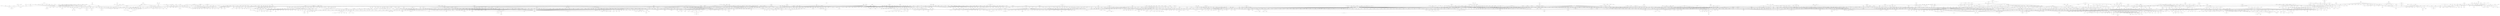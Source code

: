 graph {



	10 [height="0.40", level="3", pos="-11761.69,9646.30", width="2.96"];
	1000 [height="0.47", level="2", pos="9066.24,-15728.43", width="2.28"];
	1003 [height="0.40", level="3", pos="5885.42,11906.75", width="2.21"];
	1004 [height="0.40", level="3", pos="-6643.25,2445.41", width="3.54"];
	1005 [height="0.47", level="2", pos="6323.23,-11079.68", width="4.06"];
	1007 [height="0.47", level="2", pos="-7303.18,-7870.68", width="1.82"];
	1008 [height="0.40", level="3", pos="-3931.44,852.46", width="2.58"];
	1010 [height="0.40", level="3", pos="-12236.18,22872.25", width="1.94"];
	1015 [height="0.40", level="3", pos="29001.38,-2542.96", width="2.19"];
	1019 [height="0.32", level="4", pos="-13798.81,-9493.99", width="1.33"];
	1020 [height="0.40", level="3", pos="-19838.11,-17772.57", width="2.42"];
	1021 [height="0.56", level="1", pos="-4781.22,22.57", width="4.22"];
	1023 [height="0.40", level="3", pos="-4591.80,23064.55", width="1.90"];
	1025 [height="0.47", level="2", pos="-4057.83,-12249.18", width="2.97"];
	1029 [height="0.56", level="1", pos="-1058.93,-16372.81", width="1.57"];
	1030 [height="0.47", level="2", pos="16659.26,7364.21", width="1.21"];
	1032 [height="0.32", level="4", pos="22102.66,-11200.77", width="1.71"];
	1033 [height="0.32", level="4", pos="7393.33,-2033.17", width="1.94"];
	1038 [height="0.32", level="4", pos="-10008.17,-7660.48", width="1.62"];
	1040 [height="0.56", level="1", pos="-14246.73,12134.43", width="3.67"];
	1041 [height="0.56", level="1", pos="3545.22,-18585.47", width="1.31"];
	1043 [height="0.40", level="3", pos="-16173.71,-10273.03", width="2.58"];
	1050 [height="0.47", level="2", pos="2858.36,-7432.70", width="0.74"];
	1054 [height="0.32", level="4", pos="-343.36,690.28", width="1.92"];
	1057 [height="0.40", level="3", pos="-1989.75,-9165.83", width="1.56"];
	1059 [height="0.40", level="3", pos="-25393.57,-296.21", width="1.04"];
	106 [height="0.56", level="1", pos="-17288.24,14118.87", width="2.47"];
	1060 [height="0.32", level="4", pos="-10740.46,7358.12", width="1.46"];
	1062 [height="0.40", level="3", pos="-294.41,-7654.03", width="1.88"];
	1065 [height="0.32", level="4", pos="-5201.47,-3803.16", width="1.38"];
	1067 [height="0.47", level="2", pos="6287.45,-1874.28", width="2.60"];
	1069 [height="0.40", level="3", pos="5621.06,-118.95", width="0.53"];
	107 [height="0.47", level="2", pos="-5759.46,13530.70", width="2.51"];
	1070 [height="0.56", level="1", pos="292.41,-11274.30", width="4.35"];
	1074 [height="0.40", level="3", pos="4750.28,-1925.41", width="2.85"];
	1075 [height="0.56", level="1", pos="-7322.08,-16578.77", width="1.75"];
	1076 [height="0.47", level="2", pos="14038.52,17333.09", width="2.61"];
	1077 [height="0.47", level="2", pos="-12424.06,-9467.96", width="3.26"];
	1078 [height="0.56", level="1", pos="25462.99,7909.69", width="3.28"];
	1079 [height="0.56", level="1", pos="10778.06,4390.96", width="2.42"];
	108 [height="0.40", level="3", pos="13995.57,-13964.95", width="1.82"];
	1080 [height="0.47", level="2", pos="-7836.81,5977.96", width="3.31"];
	1088 [height="0.32", level="4", pos="20460.09,-8655.69", width="1.19"];
	1090 [height="0.40", level="3", pos="4722.48,-10763.88", width="1.17"];
	1091 [height="0.47", level="2", pos="-9260.91,9628.47", width="2.25"];
	1092 [height="0.40", level="3", pos="19990.96,-16591.11", width="0.97"];
	1095 [height="0.56", level="1", pos="-6369.19,8859.45", width="3.25"];
	1097 [height="0.56", level="1", pos="-12593.16,8219.50", width="2.69"];
	1100 [height="0.47", level="2", pos="-2248.49,-6667.79", width="2.11"];
	1101 [height="0.32", level="4", pos="-20553.11,14698.65", width="0.36"];
	1102 [height="0.32", level="4", pos="-7857.14,3276.82", width="1.07"];
	1103 [height="0.32", level="4", pos="-23060.24,-5269.29", width="2.25"];
	1104 [height="0.47", level="2", pos="11109.35,-3092.89", width="1.81"];
	1109 [height="0.56", level="1", pos="5114.33,-3147.67", width="1.64"];
	1110 [height="0.40", level="3", pos="-240.14,-11733.26", width="2.24"];
	1112 [height="0.40", level="3", pos="2297.84,-15782.46", width="0.90"];
	1114 [height="0.47", level="2", pos="-9477.55,14125.70", width="2.81"];
	1116 [height="0.40", level="3", pos="-12389.62,-7216.26", width="3.08"];
	112 [height="0.40", level="3", pos="19087.00,-4337.83", width="2.49"];
	1120 [height="0.40", level="3", pos="5994.12,-10654.53", width="1.60"];
	1123 [height="0.56", level="1", pos="1762.46,-8082.50", width="2.47"];
	1124 [height="0.40", level="3", pos="4553.33,13024.75", width="1.82"];
	1126 [height="0.47", level="2", pos="-167.54,21136.07", width="2.81"];
	1128 [height="0.56", level="1", pos="1199.38,5275.77", width="1.54"];
	1129 [height="0.40", level="3", pos="-10869.95,4328.49", width="1.78"];
	113 [height="0.47", level="2", pos="16933.52,-9911.60", width="3.54"];
	1130 [height="0.47", level="2", pos="-13282.04,-3192.39", width="1.82"];
	1133 [height="0.47", level="2", pos="18164.37,9677.32", width="2.57"];
	1137 [height="0.56", level="1", pos="22688.83,18747.44", width="3.38"];
	1138 [height="0.47", level="2", pos="-2122.84,13521.93", width="1.74"];
	1140 [height="0.47", level="2", pos="-14077.44,9402.21", width="1.42"];
	1141 [height="0.47", level="2", pos="-1267.28,7052.11", width="3.06"];
	1142 [height="0.56", level="1", pos="25319.09,-12665.22", width="2.40"];
	1145 [height="0.47", level="2", pos="-5537.24,1923.49", width="1.39"];
	1148 [height="0.40", level="3", pos="670.42,-17038.37", width="2.03"];
	1149 [height="0.40", level="3", pos="-1799.35,416.66", width="2.83"];
	1150 [height="0.47", level="2", pos="2026.27,-738.76", width="1.76"];
	1151 [height="0.32", level="4", pos="-863.26,-4104.21", width="2.00"];
	1156 [height="0.40", level="3", pos="-7649.26,-2723.68", width="2.00"];
	1157 [height="0.32", level="4", pos="6114.43,-16929.78", width="1.64"];
	1158 [height="0.40", level="3", pos="-10689.26,-14944.25", width="1.42"];
	1159 [height="0.32", level="4", pos="-14546.93,-3561.66", width="1.10"];
	116 [height="0.56", level="1", pos="15105.97,-24211.88", width="1.92"];
	1161 [height="0.32", level="4", pos="12027.73,17591.00", width="2.26"];
	1164 [height="0.40", level="3", pos="2904.54,-2997.08", width="2.15"];
	1165 [height="0.56", level="1", pos="-2179.05,1529.64", width="2.42"];
	1167 [height="0.56", level="1", pos="17887.89,17974.46", width="3.67"];
	117 [height="0.32", level="4", pos="-5669.08,4858.90", width="1.74"];
	1174 [height="0.40", level="3", pos="534.07,2069.30", width="1.57"];
	1177 [height="0.32", level="4", pos="-6634.55,-1966.03", width="1.47"];
	1178 [height="0.47", level="2", pos="-18030.57,-9523.72", width="3.07"];
	1180 [height="0.40", level="3", pos="13963.89,18401.94", width="2.00"];
	1181 [height="0.32", level="4", pos="-3790.18,-5614.43", width="1.86"];
	1182 [height="0.40", level="3", pos="-4810.34,3051.54", width="3.07"];
	1184 [height="0.47", level="2", pos="-14980.70,-17152.35", width="1.92"];
	1186 [height="0.40", level="3", pos="6405.84,-2733.63", width="2.06"];
	119 [height="0.47", level="2", pos="-5778.30,-5221.11", width="1.92"];
	1192 [height="0.32", level="4", pos="3875.12,515.44", width="1.71"];
	1194 [height="0.32", level="4", pos="8368.44,5061.36", width="1.93"];
	1196 [height="0.40", level="3", pos="-18514.01,-17025.87", width="0.69"];
	1197 [height="0.47", level="2", pos="-10572.42,-4913.88", width="2.17"];
	12 [height="0.32", level="4", pos="-16298.66,-20325.18", width="0.85"];
	1201 [height="0.40", level="3", pos="-9671.47,-10587.20", width="2.31"];
	1203 [height="0.32", level="4", pos="-18255.53,-1128.78", width="2.49"];
	1204 [height="0.40", level="3", pos="20440.67,-4311.65", width="1.60"];
	1212 [height="0.47", level="2", pos="2847.55,23991.87", width="3.94"];
	1213 [height="0.47", level="2", pos="-3622.91,8422.31", width="2.56"];
	1217 [height="0.40", level="3", pos="-4583.99,-966.68", width="1.00"];
	1218 [height="0.47", level="2", pos="-7565.01,21445.35", width="0.97"];
	122 [height="0.40", level="3", pos="5948.52,-658.38", width="2.54"];
	1220 [height="0.56", level="1", pos="-953.51,-8243.11", width="3.31"];
	1221 [height="0.56", level="1", pos="-1003.27,-2437.88", width="2.17"];
	1223 [height="0.40", level="3", pos="359.45,14135.63", width="2.10"];
	1225 [height="0.32", level="4", pos="-10124.37,-1959.81", width="1.90"];
	1229 [height="0.47", level="2", pos="12714.25,-20397.02", width="1.49"];
	123 [height="0.40", level="3", pos="6991.38,12736.97", width="2.19"];
	1231 [height="0.56", level="1", pos="-19831.44,20784.99", width="2.96"];
	1236 [height="0.56", level="1", pos="16451.83,15899.01", width="3.28"];
	1238 [height="0.47", level="2", pos="-22215.52,3215.23", width="1.83"];
	1241 [height="0.56", level="1", pos="14573.29,327.10", width="1.22"];
	1244 [height="0.40", level="3", pos="-14910.25,6010.33", width="2.14"];
	1245 [height="0.56", level="1", pos="4041.59,-12425.17", width="1.38"];
	125 [height="0.40", level="3", pos="-489.76,-3345.73", width="1.82"];
	1250 [height="0.47", level="2", pos="11758.12,-14776.21", width="3.86"];
	1251 [height="0.32", level="4", pos="22280.06,1504.07", width="0.36"];
	1253 [height="0.47", level="2", pos="12426.76,5728.92", width="1.24"];
	1254 [height="0.47", level="2", pos="4829.27,-2497.61", width="2.47"];
	1256 [height="0.40", level="3", pos="4602.89,-14555.03", width="0.97"];
	1258 [height="0.32", level="4", pos="6823.72,412.83", width="1.26"];
	1259 [height="0.40", level="3", pos="12301.78,18576.34", width="2.39"];
	1260 [height="0.40", level="3", pos="8406.57,-24241.87", width="1.76"];
	1268 [height="0.56", level="1", pos="-5654.49,-14793.80", width="2.33"];
	1272 [height="0.47", level="2", pos="-2842.32,-13598.49", width="4.31"];
	1274 [height="0.40", level="3", pos="-804.31,-13924.02", width="3.79"];
	1276 [height="0.40", level="3", pos="-5722.57,-8347.38", width="2.65"];
	1279 [height="0.40", level="3", pos="14643.96,-16768.91", width="3.26"];
	128 [height="0.40", level="3", pos="9054.09,-8072.20", width="1.17"];
	1281 [height="0.40", level="3", pos="2852.21,-1992.88", width="2.85"];
	1283 [height="0.32", level="4", pos="-7491.44,21671.13", width="1.97"];
	1284 [height="0.40", level="3", pos="-11832.71,7703.57", width="1.93"];
	1290 [height="0.40", level="3", pos="-19308.08,1737.09", width="2.21"];
	1296 [height="0.56", level="1", pos="-8339.09,-6946.55", width="2.06"];
	1299 [height="0.40", level="3", pos="-6531.46,12232.70", width="2.43"];
	1300 [height="0.56", level="1", pos="16842.58,7033.92", width="4.04"];
	1301 [height="0.40", level="3", pos="-7868.66,-14639.19", width="1.46"];
	1302 [height="0.47", level="2", pos="-12867.29,15499.22", width="2.90"];
	1304 [height="0.40", level="3", pos="2744.26,-12513.96", width="1.19"];
	1305 [height="0.47", level="2", pos="-9245.98,1866.26", width="0.76"];
	1307 [height="0.40", level="3", pos="-25636.59,-5777.74", width="1.96"];
	1315 [height="0.47", level="2", pos="-2028.35,-9641.12", width="2.71"];
	1317 [height="0.32", level="4", pos="-13285.00,-11203.63", width="2.24"];
	132 [height="0.40", level="3", pos="-226.62,6173.90", width="0.67"];
	1325 [height="0.47", level="2", pos="5433.41,-6275.13", width="3.00"];
	133 [height="0.40", level="3", pos="-842.91,-389.77", width="2.29"];
	1331 [height="0.56", level="1", pos="-10475.25,-825.24", width="1.40"];
	1334 [height="0.40", level="3", pos="19741.63,12794.83", width="0.94"];
	1336 [height="0.40", level="3", pos="3247.00,15652.04", width="2.53"];
	1346 [height="0.32", level="4", pos="7117.21,-788.59", width="1.97"];
	1347 [height="0.56", level="1", pos="1699.09,-15637.15", width="0.89"];
	1348 [height="0.47", level="2", pos="21564.40,-15341.36", width="2.01"];
	135 [height="0.40", level="3", pos="9536.09,10970.03", width="2.31"];
	1350 [height="0.32", level="4", pos="-9722.05,-4993.00", width="1.40"];
	1353 [height="0.32", level="4", pos="9254.31,-18975.84", width="2.12"];
	1355 [height="0.47", level="2", pos="3239.51,3245.14", width="2.75"];
	1357 [height="0.40", level="3", pos="4095.21,12968.27", width="1.26"];
	1358 [height="0.47", level="2", pos="-3074.38,-4941.58", width="3.25"];
	136 [height="0.32", level="4", pos="18490.23,752.72", width="1.94"];
	1363 [height="0.32", level="4", pos="12419.46,504.93", width="2.50"];
	1371 [height="0.40", level="3", pos="-12558.43,1638.98", width="2.53"];
	1375 [height="0.32", level="4", pos="-23712.00,2607.05", width="1.99"];
	1376 [height="0.47", level="2", pos="2545.17,-11767.96", width="0.86"];
	1378 [height="0.40", level="3", pos="3106.61,-18882.12", width="1.31"];
	1380 [height="0.32", level="4", pos="-15720.96,-5520.22", width="0.79"];
	1382 [height="0.40", level="3", pos="-24024.76,-3597.87", width="1.69"];
	1383 [height="0.40", level="3", pos="10905.81,-11172.81", width="1.43"];
	1384 [height="0.47", level="2", pos="-16110.80,-5900.85", width="2.81"];
	1385 [height="0.47", level="2", pos="-9324.80,-3503.77", width="1.24"];
	1387 [height="0.47", level="2", pos="-11401.30,5890.29", width="2.50"];
	1388 [height="0.32", level="4", pos="-7105.63,-1084.46", width="1.12"];
	1390 [height="0.40", level="3", pos="18912.80,-21685.44", width="0.83"];
	1391 [height="0.32", level="4", pos="-12493.10,11770.97", width="1.29"];
	1392 [height="0.40", level="3", pos="-4224.40,-19075.99", width="1.54"];
	1393 [height="0.40", level="3", pos="1382.77,-4269.59", width="2.25"];
	1394 [height="0.56", level="1", pos="-19411.83,2769.38", width="4.93"];
	1398 [height="0.32", level="4", pos="20635.19,11624.44", width="1.44"];
	1399 [height="0.40", level="3", pos="-11796.50,-1213.45", width="2.43"];
	14 [height="0.47", level="2", pos="-20214.83,-12766.95", width="2.90"];
	140 [height="0.56", level="1", pos="-1405.09,1025.31", width="5.28"];
	1401 [height="0.32", level="4", pos="25994.17,-13919.13", width="0.79"];
	1402 [height="0.40", level="3", pos="490.52,-4686.52", width="2.67"];
	1404 [height="0.47", level="2", pos="-211.13,-13547.86", width="1.62"];
	1405 [height="0.47", level="2", pos="26358.80,928.46", width="1.17"];
	1410 [height="0.56", level="1", pos="-16199.07,6480.12", width="2.86"];
	1411 [height="0.56", level="1", pos="-2308.75,6179.55", width="2.42"];
	1413 [height="0.47", level="2", pos="-13159.02,924.92", width="1.39"];
	1415 [height="0.40", level="3", pos="6856.33,15818.92", width="2.65"];
	1416 [height="0.40", level="3", pos="13732.19,-10360.87", width="1.35"];
	1417 [height="0.32", level="4", pos="-4810.80,-12614.03", width="0.90"];
	1418 [height="0.32", level="4", pos="-2916.16,-2990.00", width="1.79"];
	1420 [height="0.40", level="3", pos="3458.80,-9378.57", width="1.93"];
	1421 [height="0.47", level="2", pos="-5472.16,15477.67", width="3.58"];
	1429 [height="0.40", level="3", pos="8097.50,6171.01", width="2.81"];
	1430 [height="0.47", level="2", pos="-12643.52,9112.70", width="2.28"];
	1431 [height="0.40", level="3", pos="14364.92,-11432.10", width="1.08"];
	1434 [height="0.32", level="4", pos="-18833.50,14064.39", width="1.10"];
	1436 [height="0.40", level="3", pos="19776.92,-3731.73", width="1.78"];
	1438 [height="0.32", level="4", pos="1941.97,3209.14", width="1.81"];
	1440 [height="0.47", level="2", pos="-24407.61,13946.74", width="1.33"];
	1443 [height="0.40", level="3", pos="7335.70,-2968.59", width="2.58"];
	1446 [height="0.40", level="3", pos="15141.38,-8856.29", width="0.89"];
	1448 [height="0.47", level="2", pos="-13087.84,-1782.15", width="3.10"];
	145 [height="0.56", level="1", pos="-14971.97,17799.15", width="0.64"];
	1451 [height="0.32", level="4", pos="-9867.55,-7412.86", width="1.64"];
	1457 [height="0.40", level="3", pos="6125.10,-19829.20", width="2.47"];
	1458 [height="0.32", level="4", pos="9292.17,-4022.58", width="2.03"];
	1463 [height="0.40", level="3", pos="3945.35,5848.37", width="2.71"];
	1464 [height="0.32", level="4", pos="-24373.31,-7242.44", width="1.07"];
	1465 [height="0.40", level="3", pos="20084.10,-12673.89", width="1.92"];
	1470 [height="0.47", level="2", pos="24577.19,6788.33", width="2.69"];
	1471 [height="0.40", level="3", pos="-17627.79,-4675.01", width="2.69"];
	1474 [height="0.40", level="3", pos="19518.07,-5553.75", width="2.46"];
	1475 [height="0.40", level="3", pos="-1782.29,-4681.82", width="1.51"];
	1477 [height="0.32", level="4", pos="-2459.83,-284.44", width="2.28"];
	1479 [height="0.32", level="4", pos="1490.45,-838.19", width="0.49"];
	1480 [height="0.47", level="2", pos="27743.54,9773.68", width="3.25"];
	1482 [height="0.56", level="1", pos="17966.25,-155.03", width="0.71"];
	1483 [height="0.47", level="2", pos="4692.60,1974.26", width="3.00"];
	1484 [height="0.47", level="2", pos="17151.25,-8616.65", width="4.18"];
	1485 [height="0.56", level="1", pos="28018.64,832.77", width="4.04"];
	1489 [height="0.40", level="3", pos="8733.60,-12330.19", width="1.24"];
	1490 [height="0.32", level="4", pos="28767.87,-2826.14", width="1.69"];
	1491 [height="0.32", level="4", pos="-8900.77,7056.22", width="1.94"];
	1492 [height="0.40", level="3", pos="-4531.15,-176.64", width="3.79"];
	1494 [height="0.32", level="4", pos="-12819.79,-7509.36", width="1.28"];
	1495 [height="0.47", level="2", pos="-11456.20,-4117.56", width="1.58"];
	15 [height="0.40", level="3", pos="-12204.10,16447.21", width="2.35"];
	150 [height="0.56", level="1", pos="-10556.37,-5694.42", width="2.06"];
	1501 [height="0.47", level="2", pos="-4012.70,-7207.07", width="2.57"];
	1502 [height="0.40", level="3", pos="-15071.88,9847.14", width="2.14"];
	1504 [height="0.40", level="3", pos="5669.36,-4589.44", width="0.94"];
	151 [height="0.40", level="3", pos="24710.65,-1870.36", width="3.12"];
	1511 [height="0.40", level="3", pos="14049.38,-5437.98", width="1.21"];
	1513 [height="0.56", level="1", pos="10653.28,-12735.66", width="2.10"];
	1517 [height="0.40", level="3", pos="3522.39,-14462.00", width="0.74"];
	152 [height="0.32", level="4", pos="-1001.51,-12845.33", width="1.78"];
	1520 [height="0.56", level="1", pos="10892.41,-25972.45", width="3.07"];
	1522 [height="0.32", level="4", pos="-3804.33,11736.08", width="1.50"];
	1525 [height="0.40", level="3", pos="-802.40,-3385.64", width="2.01"];
	1527 [height="0.47", level="2", pos="-6752.63,14012.80", width="2.12"];
	1528 [height="0.47", level="2", pos="-6649.90,-3794.84", width="2.12"];
	1530 [height="0.40", level="3", pos="-4435.00,-4260.25", width="2.24"];
	1532 [height="0.32", level="4", pos="-964.53,-2913.18", width="1.99"];
	1533 [height="0.47", level="2", pos="13725.73,-5996.83", width="1.42"];
	1534 [height="0.40", level="3", pos="-16887.88,628.37", width="1.03"];
	1535 [height="0.40", level="3", pos="3437.10,5049.39", width="1.76"];
	1539 [height="0.32", level="4", pos="2426.43,5496.29", width="1.29"];
	1540 [height="0.47", level="2", pos="6595.52,-4046.68", width="1.97"];
	1541 [height="0.32", level="4", pos="-9926.11,-6322.18", width="1.71"];
	1544 [height="0.40", level="3", pos="8508.40,-13158.81", width="1.38"];
	1547 [height="0.32", level="4", pos="-10673.79,9206.86", width="1.54"];
	1554 [height="0.32", level="4", pos="-186.61,-1649.94", width="1.04"];
	1556 [height="0.47", level="2", pos="-2330.99,-4891.53", width="2.57"];
	1558 [height="0.40", level="3", pos="-5630.12,-12574.51", width="1.19"];
	1561 [height="0.40", level="3", pos="-14063.81,1287.59", width="1.19"];
	1562 [height="0.32", level="4", pos="17267.26,15414.71", width="1.42"];
	1567 [height="0.32", level="4", pos="-17657.54,654.02", width="1.96"];
	1568 [height="0.32", level="4", pos="-5018.99,5085.12", width="0.99"];
	1569 [height="0.32", level="4", pos="59.46,-2232.79", width="1.68"];
	157 [height="0.40", level="3", pos="1660.37,5738.42", width="1.56"];
	1570 [height="0.40", level="3", pos="6524.64,3146.09", width="3.21"];
	1573 [height="0.47", level="2", pos="-9693.85,13750.18", width="4.47"];
	1575 [height="0.32", level="4", pos="3038.44,-4013.60", width="0.99"];
	1576 [height="0.40", level="3", pos="2471.88,14544.79", width="2.76"];
	1580 [height="0.47", level="2", pos="-16341.93,-9737.58", width="1.74"];
	1581 [height="0.56", level="1", pos="25384.35,5117.23", width="3.74"];
	1582 [height="0.32", level="4", pos="-7076.96,7690.74", width="1.69"];
	1583 [height="0.40", level="3", pos="-3551.41,-2551.42", width="0.68"];
	1586 [height="0.40", level="3", pos="1587.20,-21014.96", width="3.25"];
	1588 [height="0.32", level="4", pos="4288.54,16328.82", width="1.06"];
	1589 [height="0.56", level="1", pos="-10362.29,9381.48", width="1.65"];
	159 [height="0.56", level="1", pos="-9642.08,-8543.18", width="3.76"];
	1596 [height="0.32", level="4", pos="2079.78,-882.96", width="2.06"];
	1599 [height="0.47", level="2", pos="18288.63,5819.21", width="3.19"];
	16 [height="0.47", level="2", pos="-10807.74,-15081.40", width="2.18"];
	1600 [height="0.32", level="4", pos="-24025.23,1046.09", width="0.47"];
	1601 [height="0.47", level="2", pos="5405.07,-10290.91", width="2.15"];
	1603 [height="0.40", level="3", pos="-13824.77,12744.81", width="2.86"];
	1604 [height="0.40", level="3", pos="-11941.87,-9255.01", width="1.83"];
	1605 [height="0.32", level="4", pos="-4615.29,867.84", width="2.08"];
	1609 [height="0.40", level="3", pos="15021.86,-3425.64", width="2.74"];
	1611 [height="0.32", level="4", pos="-13737.21,-4661.69", width="1.33"];
	1612 [height="0.32", level="4", pos="-2095.23,-693.64", width="0.85"];
	1615 [height="0.32", level="4", pos="26443.51,-410.29", width="1.56"];
	1616 [height="0.40", level="3", pos="-15745.89,-12838.40", width="3.12"];
	1617 [height="0.32", level="4", pos="3896.60,-3668.91", width="1.58"];
	1618 [height="0.56", level="1", pos="-3806.95,-3507.88", width="1.75"];
	1626 [height="0.47", level="2", pos="-5331.28,2611.54", width="2.22"];
	1627 [height="0.56", level="1", pos="-4308.75,-5112.73", width="3.65"];
	1628 [height="0.40", level="3", pos="733.04,-11025.12", width="1.97"];
	1630 [height="0.47", level="2", pos="8615.98,-6780.94", width="2.22"];
	1631 [height="0.47", level="2", pos="13709.53,-18328.65", width="3.10"];
	1637 [height="0.32", level="4", pos="3745.93,-10138.55", width="0.62"];
	164 [height="0.40", level="3", pos="-17763.55,2339.63", width="2.90"];
	1640 [height="0.32", level="4", pos="-20351.78,-3059.15", width="1.01"];
	1643 [height="0.47", level="2", pos="-11456.28,15269.57", width="1.68"];
	1648 [height="0.40", level="3", pos="-16308.36,21379.03", width="2.71"];
	1653 [height="0.32", level="4", pos="5111.35,-2274.42", width="1.79"];
	1657 [height="0.56", level="1", pos="16741.64,11971.93", width="3.65"];
	1663 [height="0.47", level="2", pos="23570.78,-7197.84", width="2.89"];
	1665 [height="0.47", level="2", pos="-11916.41,-3546.56", width="1.22"];
	1668 [height="0.56", level="1", pos="-9921.55,4077.69", width="4.36"];
	167 [height="0.32", level="4", pos="8873.07,-6976.23", width="1.49"];
	1670 [height="0.47", level="2", pos="-5046.08,-3456.48", width="1.17"];
	1671 [height="0.56", level="1", pos="-23577.12,6038.86", width="1.86"];
	1676 [height="0.40", level="3", pos="13670.11,-12217.34", width="1.88"];
	1679 [height="0.47", level="2", pos="2144.66,8871.23", width="1.18"];
	1681 [height="0.40", level="3", pos="-3792.13,-10465.22", width="3.36"];
	1682 [height="0.40", level="3", pos="18290.46,-9563.56", width="2.89"];
	1684 [height="0.40", level="3", pos="5732.67,-13735.67", width="1.46"];
	1687 [height="0.40", level="3", pos="2074.57,13105.58", width="1.43"];
	1689 [height="0.32", level="4", pos="12242.66,3237.83", width="1.79"];
	1691 [height="0.40", level="3", pos="-15103.64,7172.92", width="2.56"];
	1692 [height="0.40", level="3", pos="-15353.07,-15452.95", width="1.58"];
	1694 [height="0.40", level="3", pos="-7364.65,-403.12", width="1.33"];
	1695 [height="0.47", level="2", pos="5831.69,-6872.41", width="0.92"];
	1696 [height="0.56", level="1", pos="7835.92,-4610.03", width="2.69"];
	1697 [height="0.40", level="3", pos="4317.36,-1644.69", width="0.49"];
	17 [height="0.40", level="3", pos="84.30,18680.51", width="1.18"];
	170 [height="0.32", level="4", pos="1285.57,3212.55", width="2.31"];
	1701 [height="0.32", level="4", pos="-2746.09,-19155.90", width="1.46"];
	1704 [height="0.40", level="3", pos="-9293.63,-4571.26", width="2.18"];
	1706 [height="0.32", level="4", pos="6658.28,-3644.88", width="1.51"];
	1714 [height="0.40", level="3", pos="-9741.60,-9616.40", width="1.90"];
	1716 [height="0.47", level="2", pos="-19832.93,-7001.66", width="2.97"];
	1717 [height="0.40", level="3", pos="-23910.25,-8665.29", width="2.57"];
	1720 [height="0.32", level="4", pos="-16074.63,-18693.06", width="1.03"];
	1724 [height="0.40", level="3", pos="-18833.98,-10819.52", width="2.47"];
	1726 [height="0.40", level="3", pos="6980.45,-4051.92", width="2.18"];
	1727 [height="0.32", level="4", pos="735.90,19109.31", width="0.58"];
	1730 [height="0.40", level="3", pos="9854.57,-118.80", width="1.24"];
	1732 [height="0.40", level="3", pos="-10972.83,684.50", width="1.99"];
	1734 [height="0.32", level="4", pos="-15629.38,19595.47", width="1.61"];
	1736 [height="0.47", level="2", pos="-4207.82,-3895.39", width="1.24"];
	1737 [height="0.32", level="4", pos="-5080.69,-4252.33", width="2.29"];
	1738 [height="0.40", level="3", pos="-24555.22,7434.75", width="1.93"];
	1739 [height="0.56", level="1", pos="-698.55,-1284.84", width="2.24"];
	174 [height="0.32", level="4", pos="-20312.39,5835.16", width="1.71"];
	1740 [height="0.47", level="2", pos="-19105.15,9072.60", width="2.50"];
	1742 [height="0.47", level="2", pos="-1125.99,-1599.35", width="1.78"];
	1746 [height="0.32", level="4", pos="5008.93,-8494.43", width="0.71"];
	1748 [height="0.56", level="1", pos="15066.56,3397.88", width="3.42"];
	1750 [height="0.47", level="2", pos="-2267.46,-4906.44", width="1.90"];
	1754 [height="0.40", level="3", pos="-3517.43,-6276.32", width="0.50"];
	1755 [height="0.40", level="3", pos="11071.47,-14971.16", width="3.15"];
	1761 [height="0.40", level="3", pos="19946.64,-12189.73", width="1.18"];
	1765 [height="0.47", level="2", pos="5324.96,-1925.34", width="1.88"];
	1766 [height="0.32", level="4", pos="-4752.60,-7265.68", width="1.35"];
	1773 [height="0.47", level="2", pos="-11428.63,8287.47", width="1.24"];
	1777 [height="0.32", level="4", pos="-9584.45,414.78", width="1.76"];
	1778 [height="0.32", level="4", pos="-1036.85,-665.21", width="1.01"];
	178 [height="0.40", level="3", pos="-12502.78,-18338.80", width="1.64"];
	1780 [height="0.32", level="4", pos="256.32,6708.22", width="1.50"];
	1781 [height="0.32", level="4", pos="-11970.42,7013.02", width="1.14"];
	1783 [height="0.40", level="3", pos="-1389.02,-4321.57", width="1.92"];
	1785 [height="0.40", level="3", pos="2889.51,3838.35", width="2.74"];
	1788 [height="0.40", level="3", pos="6249.18,-23705.13", width="1.62"];
	1789 [height="0.40", level="3", pos="15209.68,-9837.18", width="2.57"];
	179 [height="0.40", level="3", pos="-10277.05,-16127.88", width="1.57"];
	1795 [height="0.32", level="4", pos="-9139.88,-12374.16", width="1.28"];
	1799 [height="0.32", level="4", pos="1083.16,8829.14", width="1.07"];
	1801 [height="0.40", level="3", pos="14101.86,-2865.93", width="0.89"];
	1803 [height="0.32", level="4", pos="-5057.70,-22298.95", width="2.25"];
	1807 [height="0.32", level="4", pos="287.38,7598.13", width="1.68"];
	1809 [height="0.32", level="4", pos="-1631.93,-5672.74", width="1.04"];
	181 [height="0.40", level="3", pos="-7276.27,6169.13", width="1.81"];
	1818 [height="0.40", level="3", pos="5346.03,-14340.26", width="2.28"];
	1819 [height="0.47", level="2", pos="-18426.49,23002.30", width="3.25"];
	182 [height="0.32", level="4", pos="20604.99,6122.72", width="1.35"];
	1822 [height="0.47", level="2", pos="-1978.50,-20537.36", width="1.14"];
	1824 [height="0.47", level="2", pos="-6360.90,1970.46", width="3.56"];
	1828 [height="0.56", level="1", pos="-3143.32,-11558.85", width="2.42"];
	1829 [height="0.40", level="3", pos="28840.16,3335.06", width="1.88"];
	1830 [height="0.32", level="4", pos="-13458.45,10548.62", width="1.58"];
	1832 [height="0.40", level="3", pos="2471.52,-2014.39", width="2.51"];
	1839 [height="0.47", level="2", pos="24604.60,-4782.62", width="2.03"];
	184 [height="0.40", level="3", pos="-5733.96,917.26", width="2.69"];
	1844 [height="0.32", level="4", pos="11295.48,-3715.56", width="1.40"];
	1846 [height="0.40", level="3", pos="-6631.71,-1372.61", width="1.64"];
	1849 [height="0.47", level="2", pos="612.80,-12794.32", width="1.71"];
	1853 [height="0.56", level="1", pos="11246.75,2453.90", width="3.31"];
	1856 [height="0.40", level="3", pos="3266.60,10795.28", width="0.69"];
	1858 [height="0.47", level="2", pos="3562.35,20295.04", width="1.42"];
	186 [height="0.32", level="4", pos="-3674.17,-3662.15", width="1.88"];
	1864 [height="0.47", level="2", pos="-10984.68,-6568.11", width="1.32"];
	1865 [height="0.32", level="4", pos="28842.60,1663.66", width="0.42"];
	1866 [height="0.40", level="3", pos="1054.65,-789.55", width="2.81"];
	1868 [height="0.32", level="4", pos="7262.51,-15653.11", width="1.51"];
	1870 [height="0.32", level="4", pos="-15442.76,-5081.47", width="1.79"];
	1871 [height="0.56", level="1", pos="-21109.72,-5972.28", width="2.03"];
	1873 [height="0.56", level="1", pos="-15631.71,-5837.07", width="3.67"];
	1875 [height="0.47", level="2", pos="8947.97,-22538.79", width="1.03"];
	188 [height="0.32", level="4", pos="15166.50,-4120.00", width="1.21"];
	1880 [height="0.32", level="4", pos="13871.06,-24623.53", width="2.06"];
	1881 [height="0.47", level="2", pos="-2816.74,-2586.82", width="1.61"];
	1883 [height="0.40", level="3", pos="15665.56,6360.37", width="1.90"];
	1884 [height="0.56", level="1", pos="4477.12,-710.50", width="2.65"];
	1887 [height="0.40", level="3", pos="749.97,-15300.99", width="2.04"];
	189 [height="0.32", level="4", pos="3337.94,-416.04", width="1.69"];
	1891 [height="0.56", level="1", pos="-14422.62,2557.82", width="3.31"];
	1894 [height="0.32", level="4", pos="19060.00,8185.30", width="1.79"];
	1897 [height="0.32", level="4", pos="5276.38,-17599.27", width="0.99"];
	1898 [height="0.32", level="4", pos="-8871.51,-12774.88", width="1.17"];
	1899 [height="0.56", level="1", pos="11370.52,-4350.17", width="1.75"];
	19 [height="0.40", level="3", pos="18271.54,14803.33", width="2.00"];
	190 [height="0.40", level="3", pos="6424.63,-13892.53", width="0.82"];
	1900 [height="0.40", level="3", pos="-11619.69,4242.71", width="3.25"];
	1902 [height="0.40", level="3", pos="-2499.39,5439.12", width="1.38"];
	1904 [height="0.32", level="4", pos="25123.76,-12061.86", width="1.82"];
	1905 [height="0.40", level="3", pos="22478.79,11455.04", width="1.93"];
	1908 [height="0.47", level="2", pos="-2123.43,16485.81", width="0.58"];
	1909 [height="0.40", level="3", pos="5207.00,10211.51", width="1.56"];
	1911 [height="0.47", level="2", pos="15551.10,-20541.80", width="1.46"];
	1918 [height="0.32", level="4", pos="-10942.45,-9409.12", width="0.43"];
	1919 [height="0.32", level="4", pos="2129.80,-9062.93", width="1.88"];
	1920 [height="0.47", level="2", pos="-17131.36,11660.32", width="1.88"];
	1922 [height="0.40", level="3", pos="4974.86,-6307.89", width="2.71"];
	1923 [height="0.40", level="3", pos="3312.58,12731.20", width="2.12"];
	1924 [height="0.47", level="2", pos="15323.60,-25430.67", width="1.22"];
	1925 [height="0.56", level="1", pos="-5243.44,10326.05", width="4.03"];
	1926 [height="0.40", level="3", pos="6591.81,23198.25", width="1.97"];
	193 [height="0.32", level="4", pos="2831.53,-1757.90", width="2.49"];
	1930 [height="0.47", level="2", pos="-4546.14,-6360.00", width="1.51"];
	1931 [height="0.56", level="1", pos="-5016.21,659.21", width="2.24"];
	1937 [height="0.32", level="4", pos="-19233.26,-15337.56", width="1.89"];
	1939 [height="0.40", level="3", pos="-7909.41,-4194.43", width="2.46"];
	1940 [height="0.47", level="2", pos="11121.60,719.63", width="2.86"];
	1941 [height="0.47", level="2", pos="-15886.79,5174.07", width="2.90"];
	1943 [height="0.40", level="3", pos="14457.09,-2417.00", width="2.40"];
	1944 [height="0.40", level="3", pos="-14156.27,789.25", width="0.74"];
	1949 [height="0.40", level="3", pos="3744.41,-1686.41", width="1.44"];
	1950 [height="0.47", level="2", pos="-15994.40,15052.45", width="1.56"];
	1952 [height="0.47", level="2", pos="-11882.00,5381.80", width="1.38"];
	196 [height="0.32", level="4", pos="24787.39,-2110.72", width="2.53"];
	1963 [height="0.56", level="1", pos="-415.74,2296.70", width="3.00"];
	1965 [height="0.32", level="4", pos="-420.39,-2838.49", width="1.17"];
	1966 [height="0.47", level="2", pos="21564.08,12088.48", width="3.85"];
	1967 [height="0.40", level="3", pos="2408.33,18505.78", width="1.03"];
	197 [height="0.56", level="1", pos="20857.36,15568.45", width="1.51"];
	1971 [height="0.40", level="3", pos="9397.11,-6093.94", width="2.15"];
	1972 [height="0.47", level="2", pos="-12383.81,17514.99", width="1.68"];
	1975 [height="0.32", level="4", pos="-8364.86,2459.31", width="1.83"];
	1976 [height="0.32", level="4", pos="25251.18,2692.47", width="1.90"];
	1978 [height="0.32", level="4", pos="-9381.91,-7164.40", width="2.49"];
	1979 [height="0.40", level="3", pos="-8144.09,-16790.08", width="1.00"];
	1982 [height="0.47", level="2", pos="8231.34,68.52", width="3.06"];
	1983 [height="0.40", level="3", pos="6718.45,-776.85", width="2.65"];
	1986 [height="0.32", level="4", pos="-10103.61,4310.91", width="2.96"];
	1987 [height="0.56", level="1", pos="8967.17,-19086.30", width="2.26"];
	199 [height="0.40", level="3", pos="11027.41,-2967.49", width="0.65"];
	1991 [height="0.40", level="3", pos="-795.15,16345.88", width="2.03"];
	1992 [height="0.40", level="3", pos="25319.81,4098.24", width="2.01"];
	1996 [height="0.47", level="2", pos="-4067.25,-4409.55", width="2.97"];
	1998 [height="0.32", level="4", pos="-1906.74,3194.51", width="1.29"];
	20 [height="0.40", level="3", pos="4020.75,307.32", width="2.86"];
	200 [height="0.40", level="3", pos="868.04,-933.74", width="3.64"];
	2000 [height="0.47", level="2", pos="-5154.15,-7977.26", width="2.67"];
	2002 [height="0.56", level="1", pos="-3335.43,16912.23", width="1.86"];
	2003 [height="0.40", level="3", pos="-12179.00,-481.92", width="3.18"];
	2005 [height="0.32", level="4", pos="7687.04,-12571.57", width="0.88"];
	2006 [height="0.56", level="1", pos="-10927.92,12786.15", width="3.21"];
	2008 [height="0.40", level="3", pos="16371.95,-24250.95", width="1.10"];
	2009 [height="0.40", level="3", pos="-16823.21,7668.46", width="3.46"];
	2010 [height="0.47", level="2", pos="-9433.39,-17771.77", width="1.22"];
	2012 [height="0.47", level="2", pos="1145.35,-12477.57", width="2.03"];
	2014 [height="0.47", level="2", pos="11351.70,-22639.76", width="3.89"];
	2018 [height="0.40", level="3", pos="-15710.06,18383.69", width="1.76"];
	2020 [height="0.40", level="3", pos="8834.95,4719.38", width="1.96"];
	2022 [height="0.40", level="3", pos="7918.79,-6469.50", width="2.00"];
	2024 [height="0.32", level="4", pos="4596.17,330.81", width="1.76"];
	2025 [height="0.47", level="2", pos="-7931.65,-4877.83", width="1.83"];
	2029 [height="0.40", level="3", pos="2002.97,-4104.59", width="2.38"];
	2030 [height="0.32", level="4", pos="-11097.92,-1596.10", width="0.60"];
	2031 [height="0.47", level="2", pos="-14396.43,-10966.11", width="1.97"];
	2032 [height="0.40", level="3", pos="18000.23,-13532.48", width="2.04"];
	2033 [height="0.32", level="4", pos="-14992.47,14787.74", width="2.38"];
	2034 [height="0.47", level="2", pos="-13220.10,13539.52", width="4.04"];
	2037 [height="0.47", level="2", pos="-22288.44,5761.82", width="2.03"];
	2039 [height="0.40", level="3", pos="17143.06,5496.18", width="0.38"];
	204 [height="0.56", level="1", pos="-12891.24,4501.50", width="2.26"];
	2040 [height="0.32", level="4", pos="-1242.87,17450.87", width="1.53"];
	2044 [height="0.47", level="2", pos="-18438.84,2342.11", width="2.94"];
	2046 [height="0.47", level="2", pos="-652.42,-3931.70", width="2.96"];
	2049 [height="0.47", level="2", pos="8241.54,-1492.67", width="2.81"];
	2056 [height="0.47", level="2", pos="2603.03,-3966.96", width="3.15"];
	2059 [height="0.40", level="3", pos="5599.11,-617.78", width="2.93"];
	2061 [height="0.56", level="1", pos="-8958.33,-5432.41", width="0.61"];
	2062 [height="0.40", level="3", pos="21458.78,17620.88", width="2.25"];
	2063 [height="0.56", level="1", pos="-2290.06,10736.66", width="0.67"];
	2064 [height="0.47", level="2", pos="9785.53,8484.54", width="3.51"];
	2068 [height="0.32", level="4", pos="-3659.34,1970.73", width="2.18"];
	2070 [height="0.47", level="2", pos="-21031.55,21454.10", width="2.25"];
	2073 [height="0.47", level="2", pos="-12662.50,14519.13", width="1.53"];
	2076 [height="0.32", level="4", pos="26248.34,-12537.42", width="1.72"];
	2079 [height="0.56", level="1", pos="17075.51,8562.88", width="4.74"];
	208 [height="0.56", level="1", pos="2615.60,-14654.06", width="1.33"];
	2081 [height="0.32", level="4", pos="-6075.93,-7287.83", width="1.74"];
	2089 [height="0.56", level="1", pos="13177.45,2714.60", width="4.71"];
	2090 [height="0.40", level="3", pos="-392.13,-10760.81", width="2.71"];
	2092 [height="0.56", level="1", pos="6939.88,6470.31", width="2.31"];
	2096 [height="0.40", level="3", pos="-10664.23,3332.97", width="2.99"];
	2097 [height="0.40", level="3", pos="-26332.15,263.48", width="0.68"];
	2098 [height="0.56", level="1", pos="-14006.77,-16400.10", width="2.19"];
	2103 [height="0.56", level="1", pos="-25482.53,-3618.14", width="2.79"];
	2104 [height="0.47", level="2", pos="73.35,-8730.58", width="2.56"];
	2110 [height="0.47", level="2", pos="1673.24,20046.51", width="0.76"];
	2113 [height="0.32", level="4", pos="-9455.17,2209.20", width="1.28"];
	2115 [height="0.32", level="4", pos="-21625.12,9204.11", width="2.10"];
	2116 [height="0.56", level="1", pos="-13746.59,19246.72", width="3.74"];
	2119 [height="0.40", level="3", pos="-13025.33,-11092.45", width="1.89"];
	2120 [height="0.32", level="4", pos="6111.85,-4155.46", width="1.44"];
	2121 [height="0.40", level="3", pos="5980.32,-15970.02", width="2.25"];
	2122 [height="0.47", level="2", pos="-11453.01,1693.46", width="2.69"];
	2123 [height="0.40", level="3", pos="-16819.36,11750.98", width="2.06"];
	2124 [height="0.40", level="3", pos="9959.05,1479.61", width="2.32"];
	2127 [height="0.32", level="4", pos="13830.98,12032.76", width="1.32"];
	2128 [height="0.56", level="1", pos="1582.24,11557.43", width="2.62"];
	2129 [height="0.40", level="3", pos="793.52,-1279.64", width="0.92"];
	2130 [height="0.32", level="4", pos="-8215.26,-7997.28", width="1.11"];
	2134 [height="0.47", level="2", pos="4523.11,-4600.00", width="2.03"];
	2135 [height="0.40", level="3", pos="10136.70,1590.43", width="2.53"];
	2137 [height="0.40", level="3", pos="-4374.34,-21286.23", width="2.11"];
	2138 [height="0.40", level="3", pos="-4976.13,-5601.96", width="1.43"];
	2139 [height="0.47", level="2", pos="-9908.00,-15208.20", width="2.07"];
	214 [height="0.40", level="3", pos="-20900.60,-6125.07", width="1.43"];
	2140 [height="0.40", level="3", pos="-8643.23,825.47", width="2.49"];
	2149 [height="0.32", level="4", pos="-19155.78,13551.38", width="1.62"];
	215 [height="0.32", level="4", pos="2161.31,-2279.51", width="1.06"];
	2151 [height="0.56", level="1", pos="-4650.40,20483.17", width="5.36"];
	2154 [height="0.40", level="3", pos="9775.27,12044.51", width="1.38"];
	2157 [height="0.47", level="2", pos="9798.79,-26035.59", width="1.51"];
	2162 [height="0.56", level="1", pos="-23945.48,-1541.39", width="2.69"];
	2163 [height="0.32", level="4", pos="13840.44,7126.27", width="1.67"];
	2164 [height="0.47", level="2", pos="9807.39,-1716.74", width="2.89"];
	2165 [height="0.47", level="2", pos="808.14,-16237.76", width="1.88"];
	2166 [height="0.47", level="2", pos="14164.51,6986.01", width="3.04"];
	2168 [height="0.56", level="1", pos="-769.93,7315.36", width="3.35"];
	217 [height="0.56", level="1", pos="13654.36,-11130.69", width="2.35"];
	2171 [height="0.32", level="4", pos="2414.75,-1174.64", width="2.22"];
	2173 [height="0.32", level="4", pos="26352.11,-1822.10", width="2.47"];
	2181 [height="0.32", level="4", pos="-11876.17,-11358.35", width="0.96"];
	2184 [height="0.47", level="2", pos="-11333.98,-441.21", width="3.64"];
	2185 [height="0.40", level="3", pos="-13710.93,11933.51", width="2.85"];
	2187 [height="0.56", level="1", pos="-6432.07,-4396.47", width="1.72"];
	2188 [height="0.47", level="2", pos="417.56,-20985.69", width="3.65"];
	219 [height="0.40", level="3", pos="1155.61,-18629.33", width="3.11"];
	2192 [height="0.40", level="3", pos="-8966.46,2646.09", width="2.72"];
	2194 [height="0.47", level="2", pos="590.45,-10351.14", width="2.69"];
	2199 [height="0.56", level="1", pos="5670.16,-2109.82", width="3.04"];
	2200 [height="0.32", level="4", pos="3778.37,6804.18", width="1.18"];
	2202 [height="0.32", level="4", pos="742.59,10129.78", width="1.60"];
	2208 [height="0.40", level="3", pos="-15357.04,-5051.66", width="0.76"];
	2209 [height="0.47", level="2", pos="-659.65,-5677.68", width="3.15"];
	2210 [height="0.40", level="3", pos="-17294.65,-1802.40", width="2.06"];
	2211 [height="0.40", level="3", pos="-179.87,-943.01", width="1.65"];
	2214 [height="0.47", level="2", pos="18244.62,-19398.87", width="4.72"];
	2217 [height="0.47", level="2", pos="-8860.86,16012.77", width="1.65"];
	222 [height="0.32", level="4", pos="-4439.04,15540.02", width="1.08"];
	2220 [height="0.40", level="3", pos="-5266.15,11220.73", width="2.19"];
	2221 [height="0.40", level="3", pos="-4819.73,-7419.41", width="1.71"];
	2223 [height="0.32", level="4", pos="-5231.24,-2473.13", width="1.21"];
	2225 [height="0.32", level="4", pos="13780.41,-16717.79", width="1.06"];
	2226 [height="0.47", level="2", pos="-7432.27,9052.90", width="3.75"];
	2228 [height="0.40", level="3", pos="15119.32,5837.57", width="0.53"];
	223 [height="0.40", level="3", pos="-1965.48,10810.52", width="1.11"];
	2230 [height="0.56", level="1", pos="16367.69,-4558.62", width="1.57"];
	2231 [height="0.40", level="3", pos="-16971.69,9541.28", width="3.28"];
	2233 [height="0.56", level="1", pos="-20425.51,5310.50", width="2.12"];
	2236 [height="0.47", level="2", pos="6091.14,-5961.21", width="2.11"];
	2239 [height="0.32", level="4", pos="-4679.08,-14995.98", width="2.07"];
	224 [height="0.40", level="3", pos="26884.18,-302.29", width="1.18"];
	2240 [height="0.40", level="3", pos="17499.66,3098.66", width="0.53"];
	2244 [height="0.40", level="3", pos="9973.76,-1816.90", width="2.39"];
	2248 [height="0.47", level="2", pos="17533.81,-13014.50", width="3.79"];
	2251 [height="0.32", level="4", pos="610.22,9157.37", width="1.15"];
	2256 [height="0.32", level="4", pos="-939.68,13805.15", width="1.07"];
	2259 [height="0.47", level="2", pos="1473.59,-13078.30", width="1.56"];
	226 [height="0.40", level="3", pos="14244.32,9485.14", width="1.62"];
	2260 [height="0.40", level="3", pos="6043.69,-9976.67", width="2.51"];
	2266 [height="0.56", level="1", pos="4343.03,4694.24", width="4.60"];
	2277 [height="0.40", level="3", pos="-7689.46,15351.51", width="1.28"];
	2281 [height="0.47", level="2", pos="23653.55,-10445.72", width="3.46"];
	2282 [height="0.40", level="3", pos="21663.82,3320.40", width="2.19"];
	2283 [height="0.47", level="2", pos="12521.98,-12357.34", width="2.96"];
	2285 [height="0.56", level="1", pos="591.69,-2693.67", width="2.62"];
	2288 [height="0.47", level="2", pos="-5756.22,-11807.40", width="2.44"];
	229 [height="0.32", level="4", pos="-18174.18,-15798.10", width="2.06"];
	2290 [height="0.40", level="3", pos="15374.78,11755.41", width="1.83"];
	2291 [height="0.32", level="4", pos="4473.51,9920.69", width="1.46"];
	2292 [height="0.32", level="4", pos="396.48,2693.31", width="1.36"];
	2293 [height="0.32", level="4", pos="-3311.03,5991.55", width="2.49"];
	2295 [height="0.40", level="3", pos="3442.03,-4031.87", width="1.01"];
	2296 [height="0.32", level="4", pos="2320.72,-17074.50", width="2.08"];
	2299 [height="0.40", level="3", pos="16099.49,-11606.97", width="2.32"];
	230 [height="0.40", level="3", pos="-4142.75,2435.08", width="1.65"];
	2302 [height="0.40", level="3", pos="3198.29,-4576.12", width="2.29"];
	2303 [height="0.40", level="3", pos="5691.20,8874.19", width="1.60"];
	2307 [height="0.32", level="4", pos="-11388.07,12582.49", width="1.49"];
	2311 [height="0.40", level="3", pos="-5671.03,-13181.58", width="1.11"];
	2313 [height="0.40", level="3", pos="965.23,14545.65", width="1.88"];
	2320 [height="0.47", level="2", pos="10926.19,-1694.10", width="2.21"];
	2328 [height="0.56", level="1", pos="13611.18,-26777.46", width="3.62"];
	2330 [height="0.40", level="3", pos="7803.74,-1611.48", width="1.68"];
	2333 [height="0.56", level="1", pos="-5855.90,-8976.23", width="3.24"];
	2334 [height="0.40", level="3", pos="14240.52,-1822.02", width="2.71"];
	2335 [height="0.40", level="3", pos="-11319.87,7039.47", width="2.06"];
	2337 [height="0.47", level="2", pos="21453.56,-1533.98", width="2.86"];
	2342 [height="0.32", level="4", pos="-3738.79,-23098.17", width="1.35"];
	2343 [height="0.47", level="2", pos="-9085.68,-1878.61", width="2.17"];
	2344 [height="0.32", level="4", pos="-18612.70,14343.90", width="1.50"];
	2349 [height="0.40", level="3", pos="13739.62,-5379.30", width="1.54"];
	235 [height="0.40", level="3", pos="-4373.55,-2121.63", width="1.35"];
	2351 [height="0.40", level="3", pos="5204.26,7227.03", width="2.04"];
	2355 [height="0.56", level="1", pos="-8608.99,7545.88", width="2.42"];
	2358 [height="0.40", level="3", pos="-13198.55,-2667.23", width="1.21"];
	2361 [height="0.47", level="2", pos="-970.46,-6093.60", width="2.12"];
	2362 [height="0.47", level="2", pos="7756.59,-10800.37", width="1.61"];
	2364 [height="0.40", level="3", pos="644.88,3816.63", width="3.43"];
	2366 [height="0.32", level="4", pos="1612.42,-14622.63", width="0.74"];
	2368 [height="0.40", level="3", pos="29141.75,-314.20", width="1.72"];
	237 [height="0.40", level="3", pos="10235.89,-7820.27", width="0.89"];
	2370 [height="0.32", level="4", pos="-21910.50,-2004.27", width="1.15"];
	2371 [height="0.56", level="1", pos="13776.19,11416.35", width="3.32"];
	2375 [height="0.56", level="1", pos="-10218.86,2583.18", width="0.61"];
	2379 [height="0.47", level="2", pos="-885.57,-1637.80", width="2.28"];
	2383 [height="0.40", level="3", pos="-1473.59,-1099.55", width="2.11"];
	2385 [height="0.47", level="2", pos="-10747.81,-11253.90", width="1.43"];
	2386 [height="0.56", level="1", pos="-12802.41,-1113.77", width="4.57"];
	2387 [height="0.56", level="1", pos="-22650.88,-4477.63", width="2.93"];
	2388 [height="0.56", level="1", pos="-17063.22,-19986.12", width="3.47"];
	2389 [height="0.40", level="3", pos="2236.98,-10315.15", width="1.90"];
	2390 [height="0.56", level="1", pos="7413.47,-13432.34", width="1.79"];
	2391 [height="0.40", level="3", pos="-2084.99,-7943.18", width="3.25"];
	2393 [height="0.40", level="3", pos="24794.49,-969.61", width="2.28"];
	2397 [height="0.40", level="3", pos="6553.45,12164.15", width="2.32"];
	2399 [height="0.40", level="3", pos="11096.55,-20493.04", width="0.72"];
	24 [height="0.40", level="3", pos="-3057.89,7308.87", width="1.72"];
	2402 [height="0.40", level="3", pos="-3578.79,1831.46", width="1.57"];
	2404 [height="0.47", level="2", pos="-3740.53,-4853.18", width="2.12"];
	2406 [height="0.56", level="1", pos="-13942.07,6628.53", width="3.11"];
	2409 [height="0.56", level="1", pos="-1241.55,5662.21", width="3.51"];
	2410 [height="0.40", level="3", pos="-16903.28,-15617.90", width="1.21"];
	2411 [height="0.40", level="3", pos="5615.52,3943.14", width="1.92"];
	2417 [height="0.47", level="2", pos="-18750.84,4042.34", width="3.50"];
	2418 [height="0.47", level="2", pos="13435.54,-1478.85", width="2.72"];
	2420 [height="0.47", level="2", pos="-17390.91,-1044.61", width="3.24"];
	2424 [height="0.40", level="3", pos="-2103.07,-12313.80", width="2.26"];
	243 [height="0.32", level="4", pos="-763.02,619.23", width="1.69"];
	2435 [height="0.56", level="1", pos="20445.02,2319.50", width="1.43"];
	2436 [height="0.40", level="3", pos="10974.24,1190.44", width="2.07"];
	2439 [height="0.32", level="4", pos="-20768.15,-4895.96", width="1.54"];
	2441 [height="0.47", level="2", pos="16003.51,3498.52", width="2.17"];
	2444 [height="0.47", level="2", pos="-5423.38,-2933.94", width="2.72"];
	2445 [height="0.40", level="3", pos="-8808.06,-17168.93", width="3.00"];
	245 [height="0.47", level="2", pos="2206.40,-13545.23", width="3.10"];
	2451 [height="0.40", level="3", pos="-12923.47,-8342.04", width="3.86"];
	2453 [height="0.40", level="3", pos="-25813.56,13899.50", width="2.31"];
	2454 [height="0.40", level="3", pos="-4167.85,18051.76", width="2.69"];
	2456 [height="0.40", level="3", pos="23443.21,989.04", width="2.53"];
	2459 [height="0.40", level="3", pos="4455.04,-8738.06", width="2.38"];
	2461 [height="0.32", level="4", pos="-13345.68,5711.91", width="1.94"];
	2462 [height="0.40", level="3", pos="-5997.66,-1929.72", width="2.21"];
	2463 [height="0.40", level="3", pos="6954.96,-16133.92", width="3.07"];
	2470 [height="0.40", level="3", pos="14663.05,2641.87", width="2.81"];
	2471 [height="0.47", level="2", pos="3458.54,17726.37", width="3.17"];
	2473 [height="0.40", level="3", pos="-14292.62,-2538.96", width="1.85"];
	2476 [height="0.47", level="2", pos="6381.89,-1194.01", width="2.90"];
	2478 [height="0.56", level="1", pos="-6145.36,-2351.00", width="3.76"];
	2479 [height="0.40", level="3", pos="8572.21,-4767.43", width="1.31"];
	248 [height="0.32", level="4", pos="10863.92,-4892.17", width="1.14"];
	2481 [height="0.47", level="2", pos="-11895.69,-2160.62", width="1.62"];
	2485 [height="0.32", level="4", pos="-21625.07,21552.35", width="1.49"];
	2489 [height="0.47", level="2", pos="368.74,-3779.49", width="1.90"];
	2491 [height="0.47", level="2", pos="-4248.78,5869.78", width="4.06"];
	2494 [height="0.40", level="3", pos="6021.79,10041.94", width="2.88"];
	2498 [height="0.47", level="2", pos="-6147.91,-17138.33", width="1.11"];
	25 [height="0.32", level="4", pos="15439.95,15148.13", width="2.36"];
	250 [height="0.47", level="2", pos="18690.55,-11888.04", width="2.67"];
	2501 [height="0.40", level="3", pos="-4425.39,-10422.04", width="2.19"];
	2504 [height="0.40", level="3", pos="13398.88,1923.92", width="0.76"];
	2505 [height="0.32", level="4", pos="-22948.81,-6409.52", width="1.11"];
	2506 [height="0.40", level="3", pos="-3651.08,11776.13", width="3.85"];
	2508 [height="0.40", level="3", pos="-12686.51,-14097.38", width="2.74"];
	2509 [height="0.40", level="3", pos="-14822.06,-7738.76", width="2.49"];
	2511 [height="0.56", level="1", pos="-4652.63,-13093.14", width="1.51"];
	2512 [height="0.40", level="3", pos="4504.81,305.45", width="2.03"];
	2513 [height="0.32", level="4", pos="1081.47,14480.05", width="1.83"];
	2516 [height="0.32", level="4", pos="27460.33,-55.29", width="1.75"];
	2520 [height="0.32", level="4", pos="6662.51,18587.14", width="1.62"];
	2523 [height="0.32", level="4", pos="7775.40,-3249.34", width="1.06"];
	2535 [height="0.56", level="1", pos="11805.36,10811.81", width="3.39"];
	2536 [height="0.47", level="2", pos="30180.59,6182.81", width="1.61"];
	2538 [height="0.47", level="2", pos="13201.27,4843.40", width="2.22"];
	2539 [height="0.40", level="3", pos="-9583.23,7092.53", width="1.38"];
	254 [height="0.40", level="3", pos="3739.99,2232.73", width="2.42"];
	2541 [height="0.47", level="2", pos="17264.17,4665.42", width="2.01"];
	2545 [height="0.32", level="4", pos="7144.59,-3095.68", width="1.72"];
	2546 [height="0.47", level="2", pos="13706.70,259.50", width="1.81"];
	2547 [height="0.47", level="2", pos="-7387.32,-17301.11", width="1.88"];
	255 [height="0.56", level="1", pos="8889.06,14720.01", width="2.62"];
	2550 [height="0.32", level="4", pos="-24113.34,18366.85", width="0.74"];
	2551 [height="0.40", level="3", pos="11550.43,1445.07", width="1.42"];
	2552 [height="0.40", level="3", pos="-6837.28,10808.62", width="0.69"];
	2555 [height="0.40", level="3", pos="10931.83,-3928.40", width="1.62"];
	2556 [height="0.56", level="1", pos="2149.53,-6169.51", width="2.56"];
	2560 [height="0.56", level="1", pos="-20036.51,620.62", width="1.47"];
	2563 [height="0.40", level="3", pos="10785.44,-26469.62", width="2.12"];
	2569 [height="0.47", level="2", pos="17433.19,-20118.15", width="3.68"];
	2571 [height="0.47", level="2", pos="-1099.42,-17366.48", width="1.40"];
	2574 [height="0.47", level="2", pos="17864.14,-4713.12", width="3.14"];
	2576 [height="0.56", level="1", pos="-401.03,-2209.25", width="2.44"];
	2584 [height="0.32", level="4", pos="-27428.07,-7466.71", width="1.26"];
	2585 [height="0.32", level="4", pos="10391.23,11050.75", width="2.04"];
	2586 [height="0.47", level="2", pos="23351.11,10700.11", width="3.54"];
	2587 [height="0.32", level="4", pos="24291.66,-13469.38", width="0.61"];
	2588 [height="0.40", level="3", pos="-4704.30,7548.31", width="1.58"];
	2592 [height="0.56", level="1", pos="-7661.41,-12638.11", width="2.44"];
	260 [height="0.40", level="3", pos="10883.82,-14128.83", width="2.88"];
	2605 [height="0.56", level="1", pos="8061.47,-1369.56", width="2.93"];
	2610 [height="0.40", level="3", pos="25779.11,711.63", width="1.44"];
	2611 [height="0.40", level="3", pos="2360.06,-12373.70", width="2.58"];
	2612 [height="0.40", level="3", pos="-1669.87,4278.80", width="2.26"];
	2613 [height="0.56", level="1", pos="13019.95,14813.98", width="3.60"];
	2614 [height="0.32", level="4", pos="4333.74,-4622.26", width="1.62"];
	2620 [height="0.47", level="2", pos="-13590.54,20329.60", width="1.90"];
	2621 [height="0.32", level="4", pos="-25847.55,-8288.68", width="1.12"];
	2623 [height="0.32", level="4", pos="13490.02,10206.57", width="1.33"];
	2626 [height="0.40", level="3", pos="-14789.38,-6018.68", width="1.62"];
	2628 [height="0.47", level="2", pos="12557.27,-2922.28", width="1.24"];
	2629 [height="0.40", level="3", pos="-14410.83,-6852.14", width="1.67"];
	2630 [height="0.56", level="1", pos="-13531.46,-10221.05", width="3.00"];
	2631 [height="0.47", level="2", pos="14602.10,-377.08", width="0.62"];
	2633 [height="0.32", level="4", pos="-17215.64,12869.54", width="1.36"];
	2634 [height="0.47", level="2", pos="-8979.89,-11179.37", width="2.57"];
	2637 [height="0.40", level="3", pos="-586.31,-1809.93", width="3.12"];
	2640 [height="0.40", level="3", pos="3940.16,11226.97", width="1.65"];
	2645 [height="0.56", level="1", pos="3012.66,-9146.59", width="3.93"];
	2646 [height="0.32", level="4", pos="-11557.61,-13040.57", width="0.46"];
	2651 [height="0.32", level="4", pos="25878.11,-3805.66", width="1.74"];
	2659 [height="0.56", level="1", pos="12160.01,-12782.14", width="1.50"];
	2662 [height="0.32", level="4", pos="-1451.52,2337.94", width="1.64"];
	2670 [height="0.40", level="3", pos="19229.72,-4433.11", width="1.21"];
	2673 [height="0.47", level="2", pos="-13388.57,5458.75", width="2.46"];
	2677 [height="0.40", level="3", pos="-20525.44,21939.41", width="1.79"];
	2678 [height="0.32", level="4", pos="4339.45,7781.06", width="2.00"];
	2681 [height="0.40", level="3", pos="655.65,2624.47", width="3.08"];
	2682 [height="0.56", level="1", pos="-17017.29,3396.00", width="1.86"];
	2683 [height="0.56", level="1", pos="9971.14,-3114.71", width="2.58"];
	2689 [height="0.40", level="3", pos="1928.40,-3546.67", width="2.12"];
	2691 [height="0.56", level="1", pos="-10760.99,-2642.56", width="2.93"];
	2693 [height="0.40", level="3", pos="11507.17,5368.90", width="1.14"];
	2694 [height="0.32", level="4", pos="-11278.71,6212.24", width="1.90"];
	2697 [height="0.32", level="4", pos="13474.74,-7051.35", width="1.22"];
	2701 [height="0.40", level="3", pos="-26580.02,-3259.13", width="2.15"];
	2702 [height="0.32", level="4", pos="-6772.09,-12172.15", width="1.32"];
	271 [height="0.32", level="4", pos="-11506.20,-10575.33", width="1.31"];
	2710 [height="0.40", level="3", pos="866.23,-11994.69", width="2.46"];
	2717 [height="0.56", level="1", pos="-18826.54,12799.25", width="2.38"];
	2718 [height="0.40", level="3", pos="14184.58,-4095.35", width="2.15"];
	2720 [height="0.47", level="2", pos="18528.38,4200.46", width="3.74"];
	2722 [height="0.32", level="4", pos="-4399.49,-856.43", width="1.29"];
	2723 [height="0.32", level="4", pos="9329.56,-5822.07", width="1.76"];
	2724 [height="0.40", level="3", pos="-8460.72,-11925.99", width="1.96"];
	2729 [height="0.56", level="1", pos="-10031.74,5416.67", width="1.57"];
	2733 [height="0.40", level="3", pos="23910.24,11866.76", width="3.50"];
	2737 [height="0.47", level="2", pos="-11824.43,8342.23", width="2.92"];
	2740 [height="0.56", level="1", pos="20966.72,-849.46", width="4.14"];
	2742 [height="0.40", level="3", pos="-506.40,-5186.79", width="2.25"];
	2745 [height="0.47", level="2", pos="2086.93,-11422.14", width="0.93"];
	2747 [height="0.40", level="3", pos="13655.26,-7635.03", width="2.38"];
	2748 [height="0.40", level="3", pos="21551.43,236.13", width="2.58"];
	2749 [height="0.32", level="4", pos="8083.70,-5356.15", width="1.17"];
	2753 [height="0.47", level="2", pos="-7249.44,-11608.45", width="2.51"];
	2758 [height="0.40", level="3", pos="29381.53,4729.71", width="2.51"];
	2760 [height="0.56", level="1", pos="-3618.09,-20003.93", width="3.11"];
	2762 [height="0.47", level="2", pos="845.17,-20298.84", width="2.85"];
	2764 [height="0.40", level="3", pos="10103.10,-9906.08", width="1.03"];
	2768 [height="0.47", level="2", pos="9009.68,-118.44", width="2.31"];
	277 [height="0.32", level="4", pos="8918.89,-7861.44", width="1.46"];
	2770 [height="0.56", level="1", pos="-7663.28,-10066.93", width="2.14"];
	2773 [height="0.40", level="3", pos="-8784.89,-4476.23", width="2.40"];
	2784 [height="0.40", level="3", pos="-19902.03,-15006.97", width="1.74"];
	2786 [height="0.32", level="4", pos="68.64,11718.19", width="0.57"];
	2798 [height="0.47", level="2", pos="2882.74,16952.50", width="3.01"];
	28 [height="0.32", level="4", pos="10622.45,-2372.41", width="2.29"];
	2800 [height="0.56", level="1", pos="6238.08,-4879.90", width="1.96"];
	2804 [height="0.32", level="4", pos="3429.32,20104.29", width="0.75"];
	2805 [height="0.32", level="4", pos="-11849.69,1239.84", width="1.47"];
	2808 [height="0.32", level="4", pos="18023.52,-4351.73", width="2.14"];
	2809 [height="0.32", level="4", pos="318.36,2888.30", width="1.99"];
	2812 [height="0.32", level="4", pos="-9583.29,15442.19", width="0.93"];
	2813 [height="0.40", level="3", pos="-3801.02,439.80", width="1.56"];
	2815 [height="0.47", level="2", pos="-2743.01,-2775.59", width="2.18"];
	2816 [height="0.40", level="3", pos="-3845.85,-4246.04", width="2.58"];
	2820 [height="0.40", level="3", pos="24362.79,-13871.43", width="4.42"];
	2822 [height="0.47", level="2", pos="-9370.77,13013.21", width="2.76"];
	2823 [height="0.32", level="4", pos="2936.90,-10461.16", width="2.22"];
	2824 [height="0.32", level="4", pos="12173.52,-19965.81", width="1.39"];
	2825 [height="0.56", level="1", pos="103.68,-7338.03", width="2.06"];
	2826 [height="0.47", level="2", pos="-422.53,-6750.52", width="0.97"];
	2831 [height="0.40", level="3", pos="415.85,8410.53", width="0.53"];
	2832 [height="0.56", level="1", pos="-4788.24,14575.74", width="3.79"];
	2833 [height="0.32", level="4", pos="-19633.64,-17601.57", width="1.61"];
	2835 [height="0.47", level="2", pos="-2444.48,9326.51", width="3.93"];
	2838 [height="0.32", level="4", pos="13015.94,3611.51", width="0.29"];
	284 [height="0.47", level="2", pos="12247.59,3101.05", width="2.32"];
	2840 [height="0.47", level="2", pos="-21475.50,-256.37", width="0.29"];
	2841 [height="0.47", level="2", pos="12916.91,10112.83", width="2.69"];
	2842 [height="0.47", level="2", pos="2140.05,-3442.67", width="2.88"];
	2843 [height="0.40", level="3", pos="-10095.58,1695.40", width="1.88"];
	2846 [height="0.47", level="2", pos="4880.08,-8279.19", width="1.47"];
	2847 [height="0.40", level="3", pos="-15970.57,15696.56", width="1.19"];
	2848 [height="0.40", level="3", pos="15892.94,4471.68", width="1.69"];
	2850 [height="0.32", level="4", pos="27426.98,5697.50", width="1.64"];
	2851 [height="0.56", level="1", pos="-2766.38,7922.44", width="3.35"];
	2853 [height="0.40", level="3", pos="1464.31,-11437.86", width="2.99"];
	2854 [height="0.47", level="2", pos="18627.26,-1946.44", width="2.25"];
	2855 [height="0.47", level="2", pos="-21517.82,-1161.50", width="1.74"];
	2860 [height="0.40", level="3", pos="3720.64,-4281.45", width="2.25"];
	2861 [height="0.47", level="2", pos="11967.78,-8555.53", width="2.03"];
	2867 [height="0.47", level="2", pos="-8432.62,-10531.56", width="1.58"];
	2868 [height="0.40", level="3", pos="6414.46,491.77", width="3.21"];
	2869 [height="0.32", level="4", pos="5980.93,-11919.76", width="1.49"];
	287 [height="0.40", level="3", pos="9115.39,-2455.83", width="1.07"];
	2870 [height="0.47", level="2", pos="-5452.61,993.27", width="2.75"];
	2871 [height="0.47", level="2", pos="-14411.01,-5574.72", width="2.85"];
	2874 [height="0.40", level="3", pos="-20715.16,-15855.07", width="1.29"];
	288 [height="0.47", level="2", pos="-259.89,1929.44", width="1.67"];
	2881 [height="0.40", level="3", pos="-19824.39,20200.05", width="1.49"];
	2883 [height="0.32", level="4", pos="-1739.71,-14282.86", width="1.29"];
	2886 [height="0.40", level="3", pos="25569.81,11116.88", width="2.72"];
	2887 [height="0.32", level="4", pos="-6466.76,-8884.14", width="1.36"];
	2888 [height="0.56", level="1", pos="13216.61,19939.12", width="3.35"];
	2889 [height="0.47", level="2", pos="11726.32,3355.06", width="3.26"];
	2890 [height="0.40", level="3", pos="-12599.36,10687.00", width="1.82"];
	2891 [height="0.47", level="2", pos="7257.60,11119.00", width="1.75"];
	2892 [height="0.40", level="3", pos="-14877.02,11075.95", width="2.60"];
	2893 [height="0.40", level="3", pos="-14743.20,20308.65", width="1.01"];
	29 [height="0.40", level="3", pos="-6785.01,-3489.00", width="2.99"];
	290 [height="0.40", level="3", pos="16718.06,-5753.34", width="3.04"];
	2901 [height="0.47", level="2", pos="3033.12,-3274.89", width="2.65"];
	2906 [height="0.40", level="3", pos="-13808.95,-12914.74", width="0.79"];
	2907 [height="0.40", level="3", pos="-9722.11,-2530.78", width="1.24"];
	291 [height="0.56", level="1", pos="-4182.63,-2726.79", width="1.40"];
	2911 [height="0.40", level="3", pos="15940.61,2052.22", width="2.75"];
	2915 [height="0.47", level="2", pos="1532.41,-3936.10", width="3.44"];
	2916 [height="0.56", level="1", pos="9076.54,5264.88", width="2.40"];
	2918 [height="0.32", level="4", pos="-16140.14,-14481.58", width="1.85"];
	2920 [height="0.32", level="4", pos="20633.12,-1328.60", width="0.85"];
	2924 [height="0.47", level="2", pos="16225.55,-5940.27", width="2.86"];
	2927 [height="0.56", level="1", pos="5152.11,-17433.48", width="1.43"];
	2929 [height="0.32", level="4", pos="6956.35,21281.50", width="1.76"];
	2930 [height="0.32", level="4", pos="6813.38,16822.65", width="0.57"];
	2933 [height="0.32", level="4", pos="-7209.38,2773.76", width="1.57"];
	2934 [height="0.56", level="1", pos="-17560.48,4998.19", width="4.03"];
	2941 [height="0.40", level="3", pos="-18850.56,-5403.08", width="0.46"];
	2943 [height="0.47", level="2", pos="-21182.40,-16875.67", width="2.21"];
	2944 [height="0.40", level="3", pos="24268.90,7480.35", width="1.32"];
	2946 [height="0.47", level="2", pos="-952.90,508.44", width="2.62"];
	2948 [height="0.56", level="1", pos="1475.12,3836.84", width="5.32"];
	295 [height="0.40", level="3", pos="-11793.16,2215.94", width="2.31"];
	2950 [height="0.32", level="4", pos="336.01,-4618.97", width="1.49"];
	2954 [height="0.32", level="4", pos="4479.69,17404.09", width="0.58"];
	2955 [height="0.32", level="4", pos="-13184.61,7110.29", width="2.07"];
	2958 [height="0.32", level="4", pos="23142.87,13839.54", width="1.15"];
	2961 [height="0.32", level="4", pos="-17447.01,-19084.98", width="2.03"];
	2966 [height="0.40", level="3", pos="9204.28,-717.85", width="2.00"];
	2969 [height="0.56", level="1", pos="-9403.56,-16772.80", width="3.60"];
	2970 [height="0.40", level="3", pos="-16536.08,-17981.07", width="2.56"];
	2971 [height="0.40", level="3", pos="20422.50,13637.54", width="2.26"];
	2975 [height="0.56", level="1", pos="15725.69,-17503.72", width="1.57"];
	2977 [height="0.40", level="3", pos="12047.74,-18930.35", width="3.10"];
	298 [height="0.40", level="3", pos="2606.47,-11072.07", width="2.47"];
	2982 [height="0.40", level="3", pos="7292.71,-13996.20", width="1.38"];
	2987 [height="0.40", level="3", pos="1661.79,-1471.30", width="3.11"];
	2988 [height="0.47", level="2", pos="-14620.85,-1172.19", width="5.03"];
	299 [height="0.32", level="4", pos="-15085.13,-7883.42", width="1.07"];
	2992 [height="0.47", level="2", pos="-239.72,288.58", width="4.50"];
	2993 [height="0.40", level="3", pos="6945.42,-20118.13", width="1.71"];
	30 [height="0.47", level="2", pos="-7395.97,16446.10", width="1.43"];
	3001 [height="0.47", level="2", pos="-11865.87,11269.56", width="2.07"];
	3005 [height="0.40", level="3", pos="5407.00,2741.94", width="3.04"];
	3008 [height="0.56", level="1", pos="-13917.31,-7400.82", width="2.54"];
	3014 [height="0.40", level="3", pos="-20065.32,25595.38", width="3.12"];
	3016 [height="0.32", level="4", pos="17927.55,18687.77", width="1.62"];
	3018 [height="0.47", level="2", pos="-7039.73,1825.07", width="1.86"];
	302 [height="0.32", level="4", pos="-21829.62,-6919.89", width="1.01"];
	3020 [height="0.47", level="2", pos="25654.78,-14302.62", width="2.03"];
	3021 [height="0.40", level="3", pos="-6846.48,-9118.47", width="1.61"];
	3022 [height="0.32", level="4", pos="13905.98,-22561.00", width="2.07"];
	3024 [height="0.40", level="3", pos="-19382.17,-9202.30", width="2.42"];
	303 [height="0.56", level="1", pos="-5078.88,22420.28", width="3.46"];
	3032 [height="0.47", level="2", pos="8094.42,-2325.06", width="3.49"];
	3033 [height="0.32", level="4", pos="27528.24,-1395.81", width="1.69"];
	3034 [height="0.47", level="2", pos="15317.94,-5314.93", width="2.82"];
	3035 [height="0.47", level="2", pos="-2594.00,5272.04", width="3.94"];
	3037 [height="0.40", level="3", pos="-9359.47,-13732.80", width="1.19"];
	3038 [height="0.40", level="3", pos="-11749.21,2829.25", width="2.81"];
	3041 [height="0.32", level="4", pos="3825.40,25358.05", width="1.79"];
	3045 [height="0.32", level="4", pos="-9296.49,15311.61", width="1.69"];
	3048 [height="0.40", level="3", pos="-1281.10,-5423.04", width="1.49"];
	3049 [height="0.56", level="1", pos="-442.98,-10348.38", width="4.32"];
	3052 [height="0.47", level="2", pos="21128.93,-16116.54", width="0.97"];
	3055 [height="0.40", level="3", pos="-4323.65,10595.43", width="3.24"];
	3056 [height="0.56", level="1", pos="-17346.86,-22038.40", width="4.18"];
	3059 [height="0.47", level="2", pos="-22582.76,-618.20", width="2.71"];
	306 [height="0.32", level="4", pos="-5590.27,6710.26", width="1.21"];
	3061 [height="0.40", level="3", pos="-9554.79,4442.69", width="2.49"];
	3068 [height="0.56", level="1", pos="6025.10,-3570.37", width="2.19"];
	3069 [height="0.40", level="3", pos="23545.04,-9751.91", width="3.76"];
	3071 [height="0.32", level="4", pos="-3446.91,-3558.26", width="1.83"];
	3072 [height="0.47", level="2", pos="2319.34,17923.38", width="1.12"];
	3078 [height="0.40", level="3", pos="12103.66,5460.32", width="1.24"];
	3079 [height="0.40", level="3", pos="23911.51,-4870.26", width="2.76"];
	308 [height="0.47", level="2", pos="16786.47,1478.25", width="2.12"];
	3080 [height="0.32", level="4", pos="10772.80,1803.58", width="0.88"];
	3082 [height="0.40", level="3", pos="-17400.04,-12581.06", width="1.92"];
	3088 [height="0.32", level="4", pos="7928.66,11997.01", width="1.92"];
	3091 [height="0.32", level="4", pos="-1657.00,-8818.35", width="2.28"];
	3093 [height="0.47", level="2", pos="-4861.96,-8877.40", width="0.68"];
	3094 [height="0.40", level="3", pos="-19007.32,21658.74", width="2.72"];
	3097 [height="0.32", level="4", pos="-1406.38,-2445.34", width="1.65"];
	310 [height="0.40", level="3", pos="-15389.03,-8576.30", width="0.54"];
	3105 [height="0.47", level="2", pos="-11197.08,-104.14", width="3.25"];
	3106 [height="0.40", level="3", pos="6875.90,-2789.14", width="1.79"];
	3108 [height="0.47", level="2", pos="1316.26,24068.79", width="2.50"];
	311 [height="0.40", level="3", pos="7733.77,8476.95", width="3.44"];
	3110 [height="0.32", level="4", pos="-12278.09,750.05", width="1.76"];
	3111 [height="0.40", level="3", pos="5791.29,-23849.46", width="1.86"];
	3112 [height="0.56", level="1", pos="-17844.13,-5286.31", width="2.42"];
	3113 [height="0.56", level="1", pos="-23929.23,15411.55", width="3.72"];
	3119 [height="0.40", level="3", pos="3099.70,9668.00", width="2.81"];
	312 [height="0.40", level="3", pos="-7758.92,4759.22", width="2.01"];
	3122 [height="0.47", level="2", pos="7149.03,-22646.71", width="3.07"];
	3127 [height="0.47", level="2", pos="-24060.56,-9333.46", width="2.69"];
	3136 [height="0.32", level="4", pos="-3282.41,20761.05", width="1.74"];
	3137 [height="0.47", level="2", pos="4933.81,-4813.37", width="1.01"];
	3139 [height="0.56", level="1", pos="5754.78,2450.81", width="1.57"];
	314 [height="0.40", level="3", pos="-5650.44,5392.30", width="1.43"];
	3143 [height="0.56", level="1", pos="24793.78,10859.09", width="4.81"];
	3144 [height="0.40", level="3", pos="-12592.94,2385.73", width="0.90"];
	3145 [height="0.40", level="3", pos="-15212.82,-2742.63", width="1.22"];
	315 [height="0.40", level="3", pos="-28553.06,-7967.19", width="2.12"];
	3152 [height="0.40", level="3", pos="-2806.79,16043.84", width="1.60"];
	3154 [height="0.32", level="4", pos="5227.36,-4768.92", width="1.33"];
	3158 [height="0.40", level="3", pos="4049.21,2400.71", width="2.35"];
	3159 [height="0.47", level="2", pos="-18464.00,-6046.19", width="2.18"];
	3160 [height="0.40", level="3", pos="-12247.82,9256.62", width="1.78"];
	3161 [height="0.32", level="4", pos="28808.13,-203.01", width="0.81"];
	3162 [height="0.47", level="2", pos="11009.11,-561.63", width="2.31"];
	3164 [height="0.40", level="3", pos="8300.31,-16890.77", width="1.90"];
	3166 [height="0.40", level="3", pos="250.76,8411.10", width="0.67"];
	317 [height="0.40", level="3", pos="15332.23,-14094.54", width="3.07"];
	3170 [height="0.56", level="1", pos="-2388.86,18366.33", width="4.11"];
	3171 [height="0.40", level="3", pos="10592.96,-6407.06", width="0.49"];
	3172 [height="0.47", level="2", pos="8055.21,5576.76", width="2.35"];
	3177 [height="0.47", level="2", pos="-15430.01,21809.96", width="2.43"];
	318 [height="0.47", level="2", pos="-12049.24,-13740.73", width="1.81"];
	3180 [height="0.32", level="4", pos="-13179.78,21750.19", width="1.94"];
	3182 [height="0.47", level="2", pos="-16148.05,8339.70", width="2.50"];
	3185 [height="0.32", level="4", pos="681.27,2240.48", width="1.58"];
	3187 [height="0.32", level="4", pos="13717.48,-3265.96", width="0.79"];
	3188 [height="0.40", level="3", pos="15794.98,-2583.40", width="2.39"];
	3192 [height="0.40", level="3", pos="-1685.62,-8114.26", width="2.24"];
	3195 [height="0.47", level="2", pos="-3015.49,158.25", width="2.35"];
	3198 [height="0.40", level="3", pos="13182.10,-27141.93", width="2.40"];
	3199 [height="0.40", level="3", pos="15387.22,2842.50", width="1.96"];
	320 [height="0.32", level="4", pos="-22382.72,-9075.03", width="1.54"];
	3200 [height="0.32", level="4", pos="8019.20,13887.21", width="1.40"];
	3201 [height="0.40", level="3", pos="-6202.25,-6115.04", width="2.28"];
	3205 [height="0.32", level="4", pos="3588.37,4968.45", width="1.60"];
	3213 [height="0.32", level="4", pos="-16162.77,6174.62", width="1.07"];
	3215 [height="0.47", level="2", pos="-5729.25,9529.91", width="3.79"];
	3218 [height="0.56", level="1", pos="18297.99,14484.51", width="1.75"];
	3221 [height="0.32", level="4", pos="11462.36,-2143.54", width="1.68"];
	3225 [height="0.32", level="4", pos="6685.28,19661.11", width="1.26"];
	3226 [height="0.40", level="3", pos="-1421.77,15091.83", width="2.26"];
	323 [height="0.47", level="2", pos="-7.67,9410.11", width="2.53"];
	3231 [height="0.32", level="4", pos="-9281.59,1099.17", width="0.79"];
	3232 [height="0.47", level="2", pos="28082.79,-1429.01", width="2.10"];
	3233 [height="0.40", level="3", pos="-2180.44,-8249.18", width="3.21"];
	3236 [height="0.47", level="2", pos="11854.38,-2240.54", width="2.46"];
	3237 [height="0.40", level="3", pos="4651.82,-3972.09", width="2.93"];
	3242 [height="0.47", level="2", pos="628.37,-14547.45", width="1.96"];
	3245 [height="0.47", level="2", pos="38.95,13667.16", width="2.06"];
	3246 [height="0.47", level="2", pos="14176.26,5842.90", width="2.32"];
	3249 [height="0.40", level="3", pos="9973.61,6128.99", width="2.12"];
	325 [height="0.56", level="1", pos="-3278.54,15532.59", width="4.58"];
	3250 [height="0.40", level="3", pos="-1950.14,12361.91", width="0.69"];
	3251 [height="0.32", level="4", pos="-17000.38,10113.00", width="1.89"];
	3252 [height="0.32", level="4", pos="-3740.82,9443.81", width="1.85"];
	3253 [height="0.47", level="2", pos="17062.46,11082.21", width="2.03"];
	3255 [height="0.40", level="3", pos="-9477.74,-10106.70", width="1.89"];
	3257 [height="0.56", level="1", pos="22534.95,1921.01", width="2.10"];
	3259 [height="0.56", level="1", pos="-3227.65,2684.80", width="3.69"];
	3261 [height="0.40", level="3", pos="11417.40,-7592.30", width="2.35"];
	3262 [height="0.56", level="1", pos="23544.56,-3583.67", width="3.31"];
	3264 [height="0.47", level="2", pos="-7445.98,7024.52", width="1.39"];
	3265 [height="0.47", level="2", pos="734.76,2501.09", width="4.08"];
	3266 [height="0.32", level="4", pos="2826.82,-3404.17", width="1.14"];
	3267 [height="0.56", level="1", pos="-21021.16,-4344.61", width="2.40"];
	3269 [height="0.40", level="3", pos="5970.71,347.79", width="2.33"];
	3271 [height="0.32", level="4", pos="8955.32,-3619.48", width="1.58"];
	3276 [height="0.40", level="3", pos="15028.97,5549.90", width="0.53"];
	328 [height="0.40", level="3", pos="12685.32,12751.19", width="0.82"];
	3285 [height="0.32", level="4", pos="24773.71,4286.41", width="1.99"];
	3287 [height="0.32", level="4", pos="15476.56,8848.44", width="0.88"];
	329 [height="0.40", level="3", pos="2841.05,23583.96", width="1.90"];
	3291 [height="0.40", level="3", pos="-10723.48,967.63", width="2.51"];
	3293 [height="0.32", level="4", pos="23027.90,-10322.33", width="1.82"];
	3296 [height="0.47", level="2", pos="-21262.30,-9416.41", width="3.15"];
	3298 [height="0.40", level="3", pos="17856.97,412.03", width="0.94"];
	3299 [height="0.40", level="3", pos="-6274.41,3789.34", width="2.88"];
	330 [height="0.47", level="2", pos="29740.29,751.32", width="4.74"];
	3300 [height="0.56", level="1", pos="-4559.30,-22374.67", width="2.72"];
	3303 [height="0.56", level="1", pos="-3380.43,-14424.28", width="3.31"];
	3304 [height="0.47", level="2", pos="-6514.78,-990.85", width="3.93"];
	3308 [height="0.32", level="4", pos="7161.65,-8757.55", width="1.33"];
	3309 [height="0.40", level="3", pos="-23345.36,7153.12", width="3.81"];
	3311 [height="0.40", level="3", pos="-20227.03,3372.12", width="2.68"];
	3312 [height="0.40", level="3", pos="-4841.42,-20192.67", width="1.18"];
	3313 [height="0.40", level="3", pos="9430.68,-13604.48", width="2.15"];
	3314 [height="0.56", level="1", pos="-5782.53,-91.42", width="2.89"];
	3315 [height="0.40", level="3", pos="-8213.44,453.40", width="2.39"];
	3317 [height="0.47", level="2", pos="4972.47,906.43", width="3.11"];
	3319 [height="0.47", level="2", pos="13017.33,-2943.81", width="1.18"];
	332 [height="0.47", level="2", pos="19412.99,9870.79", width="3.74"];
	3321 [height="0.32", level="4", pos="-1681.54,3459.99", width="1.47"];
	3323 [height="0.32", level="4", pos="-20184.14,13611.11", width="1.60"];
	3324 [height="0.32", level="4", pos="4239.30,-19153.80", width="1.39"];
	3326 [height="0.40", level="3", pos="-723.15,10458.80", width="1.51"];
	3328 [height="0.40", level="3", pos="-2051.28,24.59", width="2.07"];
	3330 [height="0.47", level="2", pos="-15492.45,-4423.64", width="2.53"];
	3333 [height="0.56", level="1", pos="-21192.00,-14796.38", width="2.82"];
	3334 [height="0.40", level="3", pos="2835.83,4387.95", width="2.38"];
	334 [height="0.47", level="2", pos="11373.93,9406.03", width="1.96"];
	3341 [height="0.32", level="4", pos="24360.99,5065.98", width="1.62"];
	3345 [height="0.56", level="1", pos="18070.52,7163.52", width="3.17"];
	3346 [height="0.32", level="4", pos="6791.65,8694.45", width="2.03"];
	3347 [height="0.40", level="3", pos="-4858.30,15063.94", width="1.62"];
	3352 [height="0.32", level="4", pos="-204.17,14217.64", width="1.96"];
	3353 [height="0.47", level="2", pos="-3811.60,-9417.79", width="2.97"];
	3354 [height="0.47", level="2", pos="-8585.73,-7969.89", width="2.17"];
	3356 [height="0.40", level="3", pos="-20045.16,15563.46", width="3.54"];
	3358 [height="0.32", level="4", pos="3121.09,3108.00", width="1.75"];
	3359 [height="0.40", level="3", pos="12210.18,-16487.82", width="3.12"];
	336 [height="0.32", level="4", pos="-9207.89,-11271.98", width="0.72"];
	3360 [height="0.47", level="2", pos="16414.19,598.11", width="2.36"];
	3362 [height="0.32", level="4", pos="9043.12,748.66", width="1.60"];
	3363 [height="0.56", level="1", pos="-2755.18,-5220.06", width="3.32"];
	3364 [height="0.32", level="4", pos="19704.08,6077.12", width="2.38"];
	3365 [height="0.47", level="2", pos="4435.16,-5124.83", width="1.36"];
	3372 [height="0.40", level="3", pos="-27224.63,-6836.49", width="1.88"];
	3375 [height="0.47", level="2", pos="-5421.80,-20617.67", width="3.04"];
	3379 [height="0.40", level="3", pos="-9915.04,5985.51", width="1.92"];
	3381 [height="0.40", level="3", pos="21380.73,-5453.78", width="2.17"];
	3383 [height="0.40", level="3", pos="24037.49,17004.76", width="2.00"];
	3386 [height="0.40", level="3", pos="9170.53,6266.93", width="2.08"];
	3387 [height="0.32", level="4", pos="9021.32,1568.32", width="1.54"];
	3389 [height="0.32", level="4", pos="-20082.59,11363.83", width="0.42"];
	3390 [height="0.47", level="2", pos="9138.79,13469.89", width="2.01"];
	3392 [height="0.40", level="3", pos="-19396.07,-7913.45", width="2.69"];
	3394 [height="0.40", level="3", pos="-10376.64,-6899.76", width="2.58"];
	3396 [height="0.47", level="2", pos="-2243.96,-20899.50", width="2.40"];
	3397 [height="0.40", level="3", pos="15374.76,-6122.85", width="1.58"];
	3399 [height="0.47", level="2", pos="26527.54,7440.14", width="3.65"];
	34 [height="0.47", level="2", pos="-6128.12,-18108.23", width="1.22"];
	340 [height="0.32", level="4", pos="-13409.27,610.38", width="0.68"];
	3400 [height="0.32", level="4", pos="-2509.74,1707.98", width="2.47"];
	3406 [height="0.40", level="3", pos="-327.60,-5202.37", width="1.75"];
	3407 [height="0.32", level="4", pos="1379.96,-8426.87", width="1.93"];
	3410 [height="0.32", level="4", pos="17579.91,8907.63", width="1.54"];
	3415 [height="0.47", level="2", pos="25717.03,10145.76", width="2.90"];
	3419 [height="0.47", level="2", pos="10724.42,16114.98", width="2.22"];
	3422 [height="0.32", level="4", pos="-744.84,-7776.12", width="1.88"];
	3423 [height="0.40", level="3", pos="11850.75,648.56", width="2.46"];
	3424 [height="0.56", level="1", pos="5357.89,21218.87", width="4.46"];
	3426 [height="0.47", level="2", pos="-1855.34,-1076.69", width="1.28"];
	3427 [height="0.40", level="3", pos="-701.39,-368.29", width="2.99"];
	3428 [height="0.47", level="2", pos="6040.32,-1188.85", width="3.07"];
	3429 [height="0.47", level="2", pos="-11835.13,16580.47", width="1.57"];
	3433 [height="0.47", level="2", pos="16447.76,-23523.13", width="1.76"];
	3434 [height="0.56", level="1", pos="-10831.79,15863.65", width="1.89"];
	3438 [height="0.47", level="2", pos="26861.72,9909.38", width="2.12"];
	344 [height="0.47", level="2", pos="3850.39,-8363.21", width="1.03"];
	3440 [height="0.40", level="3", pos="-5230.06,-9788.69", width="2.47"];
	3441 [height="0.47", level="2", pos="-13386.51,-4229.62", width="1.92"];
	3442 [height="0.40", level="3", pos="-6230.88,-16922.16", width="1.61"];
	3444 [height="0.40", level="3", pos="-7864.22,3535.39", width="1.49"];
	3447 [height="0.47", level="2", pos="-9517.12,16419.29", width="1.08"];
	345 [height="0.40", level="3", pos="-24476.53,-5121.19", width="1.97"];
	3450 [height="0.40", level="3", pos="-25833.62,265.34", width="0.60"];
	3451 [height="0.47", level="2", pos="458.32,2089.06", width="0.54"];
	3458 [height="0.40", level="3", pos="7285.07,4811.70", width="3.68"];
	3459 [height="0.32", level="4", pos="-2938.35,-12508.70", width="0.90"];
	346 [height="0.47", level="2", pos="16145.72,13149.75", width="2.90"];
	3461 [height="0.40", level="3", pos="2006.26,20167.77", width="0.54"];
	3465 [height="0.32", level="4", pos="4610.08,-14202.81", width="0.51"];
	3466 [height="0.40", level="3", pos="15139.72,4122.36", width="3.14"];
	3467 [height="0.40", level="3", pos="-2466.67,12215.03", width="1.92"];
	3471 [height="0.32", level="4", pos="7847.62,18918.31", width="1.54"];
	3473 [height="0.40", level="3", pos="-4848.41,-4668.92", width="2.01"];
	348 [height="0.32", level="4", pos="-10687.06,-18073.17", width="1.19"];
	3485 [height="0.47", level="2", pos="-7217.44,500.92", width="1.71"];
	3491 [height="0.40", level="3", pos="-6774.04,-12714.59", width="1.76"];
	3492 [height="0.56", level="1", pos="-3273.94,-8836.91", width="2.76"];
	3495 [height="0.32", level="4", pos="-6447.76,-4998.55", width="2.15"];
	3497 [height="0.47", level="2", pos="-5744.88,4149.66", width="2.22"];
	3499 [height="0.47", level="2", pos="-2834.25,11442.44", width="1.49"];
	35 [height="0.32", level="4", pos="-8051.15,-12162.30", width="0.67"];
	350 [height="0.40", level="3", pos="1493.72,-4385.04", width="1.11"];
	3500 [height="0.56", level="1", pos="-26334.63,5138.64", width="2.89"];
	3502 [height="0.40", level="3", pos="7904.26,-7521.61", width="2.00"];
	3505 [height="0.40", level="3", pos="-27042.13,-71.84", width="0.54"];
	3506 [height="0.32", level="4", pos="-21619.14,-16733.88", width="1.65"];
	3509 [height="0.47", level="2", pos="7546.28,19103.09", width="4.28"];
	3516 [height="0.32", level="4", pos="-22989.08,3807.24", width="1.10"];
	3517 [height="0.40", level="3", pos="8158.85,-11426.79", width="2.75"];
	3518 [height="0.47", level="2", pos="24129.41,5388.98", width="2.06"];
	352 [height="0.56", level="1", pos="15113.85,-1632.93", width="2.56"];
	3522 [height="0.40", level="3", pos="-2050.37,5430.47", width="1.92"];
	3525 [height="0.40", level="3", pos="-1562.04,-15023.68", width="1.93"];
	3527 [height="0.47", level="2", pos="7481.96,-18323.45", width="0.49"];
	353 [height="0.32", level="4", pos="-5148.44,-16527.54", width="2.00"];
	3530 [height="0.40", level="3", pos="22841.47,-6056.99", width="1.51"];
	3531 [height="0.40", level="3", pos="3433.94,-7920.22", width="2.60"];
	3533 [height="0.40", level="3", pos="18835.77,8890.30", width="2.86"];
	354 [height="0.47", level="2", pos="-16955.10,-17305.33", width="2.61"];
	3541 [height="0.40", level="3", pos="2501.74,-13475.48", width="1.89"];
	355 [height="0.32", level="4", pos="9174.95,-23886.50", width="1.72"];
	3555 [height="0.47", level="2", pos="8844.91,-4194.12", width="1.62"];
	3557 [height="0.56", level="1", pos="15944.63,17859.72", width="3.31"];
	3558 [height="0.32", level="4", pos="-5307.46,1240.20", width="2.21"];
	3559 [height="0.32", level="4", pos="-4395.81,-19192.09", width="1.94"];
	3563 [height="0.47", level="2", pos="-956.37,10430.84", width="1.71"];
	3564 [height="0.40", level="3", pos="-621.43,18478.53", width="1.38"];
	3567 [height="0.40", level="3", pos="-7748.34,-6873.98", width="1.14"];
	3568 [height="0.56", level="1", pos="19337.79,8603.88", width="3.11"];
	3569 [height="0.32", level="4", pos="6910.76,14506.89", width="1.85"];
	3570 [height="0.47", level="2", pos="-4895.48,-5166.73", width="2.36"];
	3575 [height="0.40", level="3", pos="4601.99,-15580.64", width="2.44"];
	3578 [height="0.40", level="3", pos="6338.28,4470.33", width="1.97"];
	3581 [height="0.32", level="4", pos="-5096.56,-6478.77", width="2.62"];
	3582 [height="0.47", level="2", pos="-18775.46,5512.60", width="1.74"];
	3583 [height="0.40", level="3", pos="1594.69,-17286.57", width="1.49"];
	3586 [height="0.40", level="3", pos="-1682.76,6694.72", width="1.29"];
	3588 [height="0.40", level="3", pos="-9006.26,-12178.17", width="1.88"];
	3591 [height="0.40", level="3", pos="-8263.28,-10158.65", width="1.62"];
	3592 [height="0.47", level="2", pos="10261.84,6185.65", width="2.97"];
	3594 [height="0.32", level="4", pos="-16324.21,1217.09", width="3.08"];
	3595 [height="0.40", level="3", pos="-25614.57,13543.62", width="2.35"];
	3596 [height="0.56", level="1", pos="-16223.04,-13373.59", width="2.47"];
	3599 [height="0.40", level="3", pos="2493.68,-1529.24", width="2.46"];
	360 [height="0.32", level="4", pos="-24498.52,15027.10", width="1.71"];
	3600 [height="0.40", level="3", pos="-5365.18,-1601.30", width="1.03"];
	3601 [height="0.40", level="3", pos="-7596.52,-11307.32", width="1.92"];
	3602 [height="0.32", level="4", pos="3895.21,26953.11", width="2.07"];
	3604 [height="0.47", level="2", pos="-11076.15,2241.99", width="0.72"];
	3610 [height="0.32", level="4", pos="-6991.73,5222.58", width="2.24"];
	3616 [height="0.32", level="4", pos="25998.99,-4637.70", width="2.10"];
	3618 [height="0.56", level="1", pos="220.89,1853.66", width="3.53"];
	3625 [height="0.40", level="3", pos="-10890.33,3188.06", width="0.90"];
	3627 [height="0.56", level="1", pos="3836.75,-7911.39", width="1.92"];
	3628 [height="0.56", level="1", pos="-1918.71,-10769.17", width="2.65"];
	3632 [height="0.40", level="3", pos="-8626.91,-5916.06", width="2.03"];
	3633 [height="0.56", level="1", pos="-19693.95,11544.82", width="1.36"];
	3635 [height="0.32", level="4", pos="-11838.06,13814.12", width="1.42"];
	3636 [height="0.40", level="3", pos="18427.46,2639.18", width="1.58"];
	364 [height="0.56", level="1", pos="20894.43,10554.73", width="3.32"];
	3641 [height="0.47", level="2", pos="-14453.72,10616.44", width="3.92"];
	3642 [height="0.32", level="4", pos="8642.89,14482.98", width="0.90"];
	3646 [height="0.40", level="3", pos="-7030.07,11703.22", width="2.68"];
	3649 [height="0.56", level="1", pos="19848.13,13826.85", width="1.61"];
	3651 [height="0.56", level="1", pos="-6128.97,17019.86", width="2.07"];
	3652 [height="0.32", level="4", pos="7024.28,-14732.85", width="0.82"];
	3653 [height="0.40", level="3", pos="4870.96,12019.84", width="1.35"];
	3662 [height="0.47", level="2", pos="-5884.60,5883.90", width="1.67"];
	3664 [height="0.47", level="2", pos="4721.10,-6591.14", width="2.11"];
	3670 [height="0.32", level="4", pos="-9081.08,19027.94", width="1.38"];
	3674 [height="0.47", level="2", pos="-22869.70,6855.93", width="2.75"];
	3675 [height="0.32", level="4", pos="3882.17,-11449.75", width="0.65"];
	3676 [height="0.40", level="3", pos="6791.88,-10023.18", width="2.67"];
	368 [height="0.32", level="4", pos="-13009.48,13193.87", width="1.79"];
	3681 [height="0.47", level="2", pos="8698.79,-24002.09", width="3.00"];
	3684 [height="0.47", level="2", pos="-8178.65,12402.22", width="3.40"];
	3685 [height="0.40", level="3", pos="-1960.77,1887.03", width="1.46"];
	3688 [height="0.56", level="1", pos="-19877.31,14439.32", width="2.21"];
	3689 [height="0.40", level="3", pos="12139.12,1575.82", width="0.74"];
	369 [height="0.32", level="4", pos="-11331.78,22915.86", width="1.54"];
	3692 [height="0.40", level="3", pos="-4658.15,1059.32", width="2.15"];
	3693 [height="0.47", level="2", pos="-14821.54,-21519.36", width="3.58"];
	3694 [height="0.40", level="3", pos="-11882.94,904.82", width="3.62"];
	3696 [height="0.32", level="4", pos="23352.43,-3774.65", width="1.61"];
	3697 [height="0.47", level="2", pos="-16564.70,1244.74", width="1.68"];
	37 [height="0.32", level="4", pos="11387.87,-6243.98", width="0.49"];
	370 [height="0.40", level="3", pos="-3628.78,-10192.82", width="1.32"];
	3701 [height="0.47", level="2", pos="-11801.12,-10050.11", width="3.25"];
	3703 [height="0.56", level="1", pos="-292.56,-15530.15", width="3.31"];
	3704 [height="0.32", level="4", pos="-14810.98,-1592.23", width="1.57"];
	3709 [height="0.56", level="1", pos="-19012.81,-13603.77", width="2.68"];
	3710 [height="0.40", level="3", pos="-591.78,-9238.48", width="3.21"];
	3711 [height="0.56", level="1", pos="-3484.44,-5275.22", width="2.90"];
	3712 [height="0.47", level="2", pos="-14582.84,31.86", width="3.83"];
	3713 [height="0.40", level="3", pos="5306.51,6272.88", width="2.32"];
	3714 [height="0.32", level="4", pos="-2163.55,-2549.37", width="1.40"];
	3717 [height="0.32", level="4", pos="16873.67,-16755.64", width="1.71"];
	3718 [height="0.56", level="1", pos="11711.25,5691.25", width="4.57"];
	372 [height="0.32", level="4", pos="24023.10,-11570.33", width="2.68"];
	3720 [height="0.40", level="3", pos="-6588.93,-2329.11", width="2.62"];
	3721 [height="0.32", level="4", pos="1118.17,-13576.85", width="1.17"];
	3727 [height="0.40", level="3", pos="14025.11,-12418.19", width="1.06"];
	3731 [height="0.40", level="3", pos="-8078.16,14851.96", width="3.46"];
	3732 [height="0.40", level="3", pos="-7714.65,-6255.07", width="1.99"];
	3736 [height="0.47", level="2", pos="-7785.83,-5975.23", width="2.32"];
	3738 [height="0.47", level="2", pos="20615.80,5420.26", width="3.11"];
	3744 [height="0.56", level="1", pos="-2697.24,14654.31", width="2.96"];
	3745 [height="0.32", level="4", pos="-22881.42,4485.10", width="1.54"];
	375 [height="0.47", level="2", pos="-2008.86,-12167.26", width="1.78"];
	3753 [height="0.32", level="4", pos="13031.65,2356.53", width="2.11"];
	3755 [height="0.32", level="4", pos="17737.84,8718.73", width="1.72"];
	3758 [height="0.47", level="2", pos="2755.32,3116.63", width="2.97"];
	3762 [height="0.40", level="3", pos="-3100.29,10289.61", width="0.69"];
	3763 [height="0.56", level="1", pos="8346.40,-9184.57", width="1.89"];
	3765 [height="0.40", level="3", pos="17264.97,2629.35", width="3.28"];
	3766 [height="0.40", level="3", pos="27360.71,-3065.18", width="2.32"];
	3767 [height="0.56", level="1", pos="3851.09,-3261.75", width="4.24"];
	3769 [height="0.40", level="3", pos="2065.96,9841.47", width="2.03"];
	3771 [height="0.40", level="3", pos="-7182.60,19819.86", width="2.25"];
	3775 [height="0.47", level="2", pos="1113.62,-13815.58", width="1.22"];
	3776 [height="0.56", level="1", pos="-6328.21,5694.57", width="3.72"];
	3777 [height="0.40", level="3", pos="14990.97,-379.87", width="0.97"];
	378 [height="0.56", level="1", pos="14158.32,-7171.44", width="1.22"];
	3781 [height="0.56", level="1", pos="-20497.37,25101.87", width="5.43"];
	3782 [height="0.32", level="4", pos="-20622.63,-16924.66", width="1.51"];
	3783 [height="0.32", level="4", pos="-26688.90,12534.52", width="1.46"];
	3786 [height="0.32", level="4", pos="-18133.84,-19992.41", width="1.39"];
	3787 [height="0.56", level="1", pos="-15182.01,-10176.19", width="1.85"];
	3789 [height="0.40", level="3", pos="-13135.97,-5037.31", width="2.18"];
	3791 [height="0.32", level="4", pos="2095.80,4825.77", width="1.96"];
	3792 [height="0.40", level="3", pos="-16739.29,-6216.74", width="2.74"];
	3793 [height="0.40", level="3", pos="25731.81,8373.93", width="1.39"];
	3798 [height="0.40", level="3", pos="20244.53,-17563.40", width="1.26"];
	3800 [height="0.32", level="4", pos="-15994.63,7933.01", width="2.86"];
	3802 [height="0.32", level="4", pos="-10180.94,11344.58", width="1.47"];
	3803 [height="0.32", level="4", pos="-4411.54,9928.01", width="1.53"];
	3804 [height="0.56", level="1", pos="-12876.37,21647.44", width="3.17"];
	3809 [height="0.47", level="2", pos="-18301.15,-10202.77", width="1.26"];
	3814 [height="0.40", level="3", pos="-15360.57,13742.54", width="1.99"];
	3817 [height="0.40", level="3", pos="1271.76,-1438.09", width="0.69"];
	3819 [height="0.56", level="1", pos="-16156.26,227.54", width="1.72"];
	3822 [height="0.56", level="1", pos="23774.54,896.90", width="1.54"];
	3823 [height="0.32", level="4", pos="381.05,6005.00", width="1.31"];
	3824 [height="0.40", level="3", pos="7830.23,-7889.85", width="2.88"];
	3826 [height="0.40", level="3", pos="15856.96,18494.75", width="2.25"];
	3827 [height="0.47", level="2", pos="20334.60,-16831.82", width="1.47"];
	383 [height="0.40", level="3", pos="10599.30,3237.87", width="1.86"];
	3834 [height="0.56", level="1", pos="12963.72,-9387.84", width="2.49"];
	3835 [height="0.47", level="2", pos="-19139.58,-3107.38", width="2.00"];
	3838 [height="0.40", level="3", pos="120.43,2638.49", width="2.33"];
	3840 [height="0.40", level="3", pos="-9650.72,-3936.38", width="2.11"];
	3841 [height="0.40", level="3", pos="-7815.20,-7601.61", width="1.58"];
	3844 [height="0.32", level="4", pos="10076.19,-18224.86", width="1.47"];
	3849 [height="0.40", level="3", pos="8243.32,-18256.01", width="0.82"];
	3850 [height="0.32", level="4", pos="-2760.10,-10489.96", width="2.11"];
	3851 [height="0.40", level="3", pos="-6005.38,14656.25", width="1.79"];
	3852 [height="0.32", level="4", pos="-11641.95,-2985.87", width="1.10"];
	3855 [height="0.47", level="2", pos="1131.42,8929.63", width="2.50"];
	3857 [height="0.32", level="4", pos="26657.10,737.94", width="1.65"];
	386 [height="0.40", level="3", pos="-13949.80,-13250.29", width="1.62"];
	3864 [height="0.56", level="1", pos="198.54,20233.27", width="3.69"];
	3867 [height="0.40", level="3", pos="19347.51,2951.06", width="1.57"];
	3868 [height="0.32", level="4", pos="13166.56,-2132.33", width="1.79"];
	3872 [height="0.56", level="1", pos="-15802.45,20528.99", width="2.42"];
	3875 [height="0.40", level="3", pos="-26534.70,4350.11", width="2.89"];
	3877 [height="0.40", level="3", pos="18920.87,-10613.73", width="2.97"];
	3878 [height="0.47", level="2", pos="21055.01,1472.60", width="1.31"];
	3879 [height="0.32", level="4", pos="-2542.03,5603.53", width="2.51"];
	388 [height="0.47", level="2", pos="-21334.65,8940.50", width="3.40"];
	3880 [height="0.32", level="4", pos="10047.24,14770.00", width="1.08"];
	3884 [height="0.47", level="2", pos="10633.96,-6029.05", width="0.67"];
	3890 [height="0.47", level="2", pos="11249.64,-10994.56", width="1.36"];
	3892 [height="0.47", level="2", pos="1549.99,-804.33", width="1.71"];
	390 [height="0.40", level="3", pos="22019.76,-8311.22", width="1.38"];
	3900 [height="0.56", level="1", pos="6145.50,3344.74", width="2.00"];
	3901 [height="0.40", level="3", pos="3241.00,25623.18", width="1.88"];
	3905 [height="0.56", level="1", pos="9181.40,-1259.48", width="2.00"];
	3906 [height="0.32", level="4", pos="-1728.95,2785.21", width="0.79"];
	3907 [height="0.40", level="3", pos="5003.44,73.28", width="1.14"];
	391 [height="0.56", level="1", pos="20029.09,-8595.70", width="3.67"];
	3911 [height="0.32", level="4", pos="2991.55,12671.87", width="1.75"];
	3913 [height="0.47", level="2", pos="-22461.82,-2106.76", width="1.51"];
	3916 [height="0.40", level="3", pos="6126.21,6887.09", width="3.01"];
	3918 [height="0.40", level="3", pos="7762.67,-3516.49", width="1.89"];
	3919 [height="0.40", level="3", pos="-8232.34,-2621.75", width="2.79"];
	392 [height="0.47", level="2", pos="-11809.29,13599.58", width="1.90"];
	3925 [height="0.47", level="2", pos="16215.88,-25105.74", width="1.43"];
	3926 [height="0.56", level="1", pos="-7478.51,19358.95", width="1.17"];
	3928 [height="0.40", level="3", pos="9873.77,-14201.24", width="1.89"];
	3931 [height="0.47", level="2", pos="-10573.62,-155.43", width="2.00"];
	3932 [height="0.40", level="3", pos="14709.77,7375.90", width="2.71"];
	3935 [height="0.32", level="4", pos="-4294.20,-16004.01", width="1.85"];
	3936 [height="0.56", level="1", pos="-1527.77,-7153.12", width="1.31"];
	3938 [height="0.56", level="1", pos="-2130.36,-3651.89", width="3.89"];
	394 [height="0.32", level="4", pos="-7114.63,2445.43", width="2.07"];
	3941 [height="0.32", level="4", pos="12367.08,6161.79", width="2.17"];
	3942 [height="0.56", level="1", pos="-12944.74,-17782.91", width="1.93"];
	3943 [height="0.40", level="3", pos="7620.39,324.22", width="2.32"];
	3944 [height="0.56", level="1", pos="-8178.09,-1150.84", width="1.89"];
	3949 [height="0.47", level="2", pos="1524.97,-2169.95", width="1.65"];
	3950 [height="0.40", level="3", pos="6980.87,-22142.43", width="1.58"];
	3951 [height="0.40", level="3", pos="4415.45,13418.65", width="1.01"];
	3953 [height="0.32", level="4", pos="16577.56,4483.47", width="1.72"];
	3956 [height="0.56", level="1", pos="7733.05,-2391.79", width="3.17"];
	3958 [height="0.47", level="2", pos="11008.91,-21873.54", width="2.03"];
	3959 [height="0.56", level="1", pos="-18077.40,24529.64", width="2.72"];
	396 [height="0.47", level="2", pos="11269.26,-18976.05", width="1.31"];
	3962 [height="0.47", level="2", pos="1841.14,-3192.08", width="1.61"];
	3963 [height="0.56", level="1", pos="21987.95,17325.18", width="2.49"];
	3967 [height="0.40", level="3", pos="12823.47,-5133.49", width="1.35"];
	3968 [height="0.40", level="3", pos="8628.09,-4172.90", width="2.25"];
	397 [height="0.40", level="3", pos="14703.54,2284.00", width="1.47"];
	3973 [height="0.40", level="3", pos="-5291.99,20565.19", width="2.72"];
	3974 [height="0.47", level="2", pos="3314.48,-460.98", width="2.35"];
	3975 [height="0.32", level="4", pos="2342.81,3027.82", width="1.29"];
	3976 [height="0.40", level="3", pos="-390.49,-1445.41", width="2.11"];
	3980 [height="0.32", level="4", pos="-2683.50,-12465.49", width="1.18"];
	3983 [height="0.40", level="3", pos="-368.68,-4777.45", width="1.93"];
	3985 [height="0.47", level="2", pos="9586.13,-4138.20", width="2.57"];
	3986 [height="0.40", level="3", pos="-14037.76,-2344.64", width="1.71"];
	3988 [height="0.40", level="3", pos="-10640.06,-9763.55", width="2.40"];
	3989 [height="0.40", level="3", pos="3858.56,-4943.37", width="1.65"];
	399 [height="0.40", level="3", pos="5212.15,8871.28", width="1.93"];
	3993 [height="0.32", level="4", pos="-3315.01,13141.77", width="1.61"];
	3995 [height="0.40", level="3", pos="-22973.83,-816.75", width="0.47"];
	3997 [height="0.32", level="4", pos="1359.50,25436.74", width="1.92"];
	3999 [height="0.32", level="4", pos="-13859.46,-826.51", width="2.42"];
	40 [height="0.56", level="1", pos="-5343.55,-6207.37", width="2.56"];
	4000 [height="0.40", level="3", pos="19203.96,-6510.09", width="1.14"];
	4004 [height="0.40", level="3", pos="-15372.46,-14863.80", width="1.85"];
	4007 [height="0.40", level="3", pos="3505.46,-8240.82", width="2.19"];
	4008 [height="0.47", level="2", pos="10019.13,-8755.41", width="2.06"];
	4009 [height="0.32", level="4", pos="-14247.07,15005.30", width="2.19"];
	4010 [height="0.47", level="2", pos="-6164.74,13501.99", width="3.31"];
	4012 [height="0.47", level="2", pos="22179.70,-7605.79", width="1.67"];
	402 [height="0.40", level="3", pos="-8109.43,16769.70", width="1.46"];
	4021 [height="0.47", level="2", pos="25889.05,-11786.46", width="1.24"];
	4027 [height="0.32", level="4", pos="10927.10,-18248.61", width="1.69"];
	4028 [height="0.56", level="1", pos="-19964.52,-766.37", width="2.44"];
	403 [height="0.40", level="3", pos="18518.02,-22512.16", width="2.81"];
	4033 [height="0.47", level="2", pos="792.73,23562.86", width="3.10"];
	404 [height="0.32", level="4", pos="-4470.77,-8198.57", width="1.46"];
	4041 [height="0.47", level="2", pos="226.68,-4323.22", width="1.58"];
	4042 [height="0.47", level="2", pos="29947.71,311.27", width="0.92"];
	4044 [height="0.32", level="4", pos="29999.34,-2423.46", width="0.97"];
	4049 [height="0.40", level="3", pos="-12049.86,3217.87", width="1.85"];
	4051 [height="0.32", level="4", pos="-19432.13,15349.36", width="1.03"];
	4052 [height="0.32", level="4", pos="4973.64,19455.85", width="1.51"];
	4057 [height="0.47", level="2", pos="8564.44,-2867.35", width="3.06"];
	4058 [height="0.32", level="4", pos="14811.88,-15406.36", width="1.12"];
	4059 [height="0.40", level="3", pos="11902.79,-3780.16", width="2.10"];
	4062 [height="0.47", level="2", pos="-2379.61,8291.72", width="2.72"];
	4064 [height="0.32", level="4", pos="-1183.78,-6372.24", width="1.21"];
	4066 [height="0.47", level="2", pos="-15884.64,13806.91", width="4.64"];
	4068 [height="0.56", level="1", pos="18254.56,-6017.61", width="3.35"];
	4072 [height="0.32", level="4", pos="5814.85,-2459.82", width="1.01"];
	4073 [height="0.47", level="2", pos="-3262.63,666.59", width="1.96"];
	4075 [height="0.32", level="4", pos="2411.71,-3209.11", width="1.76"];
	4077 [height="0.40", level="3", pos="-4456.27,-3058.45", width="0.61"];
	4078 [height="0.32", level="4", pos="14070.92,-23327.81", width="1.97"];
	4080 [height="0.56", level="1", pos="9128.52,11922.81", width="4.94"];
	4087 [height="0.47", level="2", pos="-18248.42,3422.03", width="2.76"];
	4088 [height="0.40", level="3", pos="5993.15,9700.71", width="2.18"];
	409 [height="0.47", level="2", pos="-162.71,-6218.08", width="4.44"];
	4090 [height="0.40", level="3", pos="9931.39,15382.73", width="1.14"];
	4095 [height="0.40", level="3", pos="-14008.74,19079.80", width="3.35"];
	4098 [height="0.40", level="3", pos="1038.16,10578.02", width="2.94"];
	4100 [height="0.32", level="4", pos="-449.90,-9112.88", width="1.49"];
	4101 [height="0.56", level="1", pos="5281.50,19134.04", width="3.67"];
	4104 [height="0.40", level="3", pos="5056.46,-10616.13", width="3.28"];
	4105 [height="0.47", level="2", pos="-5135.57,-8441.20", width="2.42"];
	4106 [height="0.40", level="3", pos="5717.75,-8639.19", width="0.96"];
	4108 [height="0.47", level="2", pos="7602.25,3262.05", width="3.79"];
	4111 [height="0.32", level="4", pos="16671.31,-10184.18", width="3.53"];
	4112 [height="0.40", level="3", pos="5133.75,-4341.42", width="1.25"];
	4113 [height="0.32", level="4", pos="15924.02,-5877.59", width="1.71"];
	4116 [height="0.40", level="3", pos="-4639.87,-2969.86", width="1.88"];
	4117 [height="0.40", level="3", pos="-10571.56,-10815.73", width="1.28"];
	4118 [height="0.47", level="2", pos="10541.00,-19452.88", width="2.38"];
	4119 [height="0.40", level="3", pos="5250.36,-2352.61", width="1.21"];
	412 [height="0.32", level="4", pos="-1945.85,13723.00", width="0.94"];
	4120 [height="0.40", level="3", pos="17545.36,10083.12", width="2.83"];
	4121 [height="0.40", level="3", pos="-13302.90,400.09", width="2.53"];
	4126 [height="0.40", level="3", pos="-18906.48,-13966.45", width="1.93"];
	4128 [height="0.47", level="2", pos="2881.21,-2430.90", width="3.35"];
	4129 [height="0.40", level="3", pos="-8039.04,192.58", width="3.76"];
	413 [height="0.40", level="3", pos="-1227.70,17096.62", width="2.28"];
	4130 [height="0.32", level="4", pos="-3994.31,-17456.11", width="2.60"];
	4132 [height="0.40", level="3", pos="115.80,5593.89", width="2.07"];
	4135 [height="0.32", level="4", pos="19682.80,-18817.96", width="0.43"];
	4137 [height="0.47", level="2", pos="16515.42,-880.85", width="1.78"];
	4138 [height="0.47", level="2", pos="-4086.76,9134.06", width="1.93"];
	414 [height="0.32", level="4", pos="-20549.97,-4335.51", width="1.10"];
	4145 [height="0.47", level="2", pos="-10552.55,17027.23", width="2.40"];
	4146 [height="0.47", level="2", pos="-6723.45,-12619.18", width="1.43"];
	4147 [height="0.32", level="4", pos="2262.44,-1862.50", width="1.75"];
	4149 [height="0.40", level="3", pos="-12293.87,-7460.49", width="1.65"];
	415 [height="0.32", level="4", pos="231.32,-10927.94", width="2.24"];
	4156 [height="0.47", level="2", pos="-8204.72,-8546.48", width="2.89"];
	4162 [height="0.40", level="3", pos="-13475.82,4064.94", width="2.60"];
	4167 [height="0.40", level="3", pos="3361.21,11855.29", width="1.15"];
	4168 [height="0.40", level="3", pos="-6852.94,19088.85", width="1.06"];
	4169 [height="0.47", level="2", pos="-11813.48,-5576.10", width="3.46"];
	417 [height="0.47", level="2", pos="-4618.33,3739.32", width="1.12"];
	4170 [height="0.32", level="4", pos="6473.27,-14242.14", width="0.65"];
	4171 [height="0.40", level="3", pos="-7973.43,-8876.19", width="2.62"];
	4172 [height="0.32", level="4", pos="-236.21,15544.23", width="2.28"];
	4176 [height="0.47", level="2", pos="-9939.23,10709.87", width="2.07"];
	4180 [height="0.40", level="3", pos="2837.09,25863.15", width="2.85"];
	4184 [height="0.47", level="2", pos="21060.33,7934.80", width="3.36"];
	4186 [height="0.47", level="2", pos="16196.48,-6929.39", width="3.29"];
	419 [height="0.32", level="4", pos="-6914.16,4757.18", width="2.39"];
	4190 [height="0.56", level="1", pos="12553.69,-6340.71", width="1.10"];
	4191 [height="0.40", level="3", pos="-18011.00,13816.02", width="3.53"];
	4192 [height="0.32", level="4", pos="9200.43,15743.91", width="1.42"];
	4199 [height="0.47", level="2", pos="18268.81,2192.80", width="3.25"];
	42 [height="0.40", level="3", pos="3752.29,5875.76", width="2.04"];
	420 [height="0.40", level="3", pos="6754.07,-1518.53", width="2.69"];
	4201 [height="0.40", level="3", pos="-9631.09,12983.03", width="2.72"];
	4202 [height="0.40", level="3", pos="-98.00,-3400.75", width="1.54"];
	4203 [height="0.47", level="2", pos="1102.35,3518.94", width="5.14"];
	4207 [height="0.32", level="4", pos="-6997.67,-258.52", width="1.75"];
	421 [height="0.32", level="4", pos="3230.12,21887.73", width="2.01"];
	4211 [height="0.40", level="3", pos="21916.26,-4506.23", width="2.47"];
	4212 [height="0.47", level="2", pos="26777.89,3647.65", width="2.07"];
	4214 [height="0.40", level="3", pos="-8051.07,3244.39", width="2.19"];
	4218 [height="0.47", level="2", pos="-22318.73,-2729.15", width="4.97"];
	4219 [height="0.56", level="1", pos="8361.07,-11118.25", width="1.15"];
	4222 [height="0.40", level="3", pos="19.42,-3884.17", width="2.32"];
	4225 [height="0.56", level="1", pos="468.89,-18881.53", width="3.42"];
	4228 [height="0.40", level="3", pos="-4078.03,-14796.54", width="3.08"];
	4229 [height="0.47", level="2", pos="-12592.66,-8461.45", width="2.57"];
	423 [height="0.56", level="1", pos="23463.23,-1465.52", width="4.14"];
	4230 [height="0.40", level="3", pos="-5935.64,17879.85", width="2.06"];
	4232 [height="0.40", level="3", pos="-4989.65,-22.18", width="2.53"];
	4236 [height="0.56", level="1", pos="7308.31,-227.84", width="2.24"];
	4238 [height="0.47", level="2", pos="2102.95,-16857.80", width="1.36"];
	4242 [height="0.40", level="3", pos="-5001.16,-852.35", width="2.19"];
	4244 [height="0.32", level="4", pos="2697.08,14647.98", width="1.94"];
	4249 [height="0.47", level="2", pos="996.17,-2048.08", width="2.56"];
	425 [height="0.40", level="3", pos="-18650.60,-3829.25", width="3.01"];
	4250 [height="0.56", level="1", pos="22410.66,-12427.68", width="4.39"];
	4253 [height="0.47", level="2", pos="1504.84,-1890.51", width="2.53"];
	4255 [height="0.40", level="3", pos="-8005.16,-5154.12", width="1.53"];
	4260 [height="0.40", level="3", pos="21040.44,9037.43", width="1.78"];
	4262 [height="0.32", level="4", pos="8390.37,-19862.14", width="1.76"];
	4264 [height="0.32", level="4", pos="18308.56,-5.39", width="0.90"];
	4268 [height="0.47", level="2", pos="22097.48,-13714.68", width="1.67"];
	4269 [height="0.40", level="3", pos="7736.06,-14243.31", width="2.11"];
	4270 [height="0.32", level="4", pos="14020.41,-18648.20", width="0.75"];
	4271 [height="0.40", level="3", pos="-1105.67,-9914.65", width="2.85"];
	4272 [height="0.47", level="2", pos="737.09,2915.44", width="3.60"];
	4273 [height="0.32", level="4", pos="-1927.54,-11563.24", width="0.96"];
	4275 [height="0.32", level="4", pos="-11151.18,17567.69", width="0.81"];
	4278 [height="0.40", level="3", pos="14152.82,-8802.80", width="2.47"];
	4284 [height="0.40", level="3", pos="-21873.86,7706.71", width="2.49"];
	4286 [height="0.32", level="4", pos="-1503.98,-2443.46", width="1.94"];
	4288 [height="0.40", level="3", pos="6532.10,-2613.79", width="1.36"];
	4291 [height="0.40", level="3", pos="-11675.81,3438.82", width="1.99"];
	4292 [height="0.47", level="2", pos="6774.19,2071.76", width="1.43"];
	4295 [height="0.56", level="1", pos="11331.27,8079.61", width="1.78"];
	4296 [height="0.40", level="3", pos="-26803.52,-8642.48", width="1.44"];
	43 [height="0.40", level="3", pos="18634.53,-12187.22", width="1.86"];
	430 [height="0.40", level="3", pos="8588.83,8756.28", width="2.72"];
	4303 [height="0.47", level="2", pos="-8659.30,-2213.95", width="2.03"];
	4307 [height="0.32", level="4", pos="-9297.78,6554.71", width="1.46"];
	4308 [height="0.40", level="3", pos="-11212.90,4573.40", width="1.97"];
	431 [height="0.40", level="3", pos="-25133.29,1570.02", width="1.42"];
	4315 [height="0.47", level="2", pos="-4409.35,-11478.41", width="1.56"];
	4316 [height="0.47", level="2", pos="6902.91,-2013.61", width="1.31"];
	4317 [height="0.40", level="3", pos="8480.38,658.81", width="2.83"];
	4320 [height="0.32", level="4", pos="-12210.67,-2113.21", width="2.47"];
	4325 [height="0.47", level="2", pos="-4397.81,4200.71", width="1.40"];
	4326 [height="0.32", level="4", pos="17224.87,-957.52", width="1.17"];
	4331 [height="0.40", level="3", pos="4555.33,-10746.40", width="1.19"];
	4332 [height="0.32", level="4", pos="-107.52,-1538.86", width="2.35"];
	4336 [height="0.56", level="1", pos="-2478.38,6465.81", width="2.35"];
	4337 [height="0.47", level="2", pos="-4692.58,-6998.85", width="2.40"];
	4340 [height="0.32", level="4", pos="15222.11,-12939.75", width="1.47"];
	4341 [height="0.32", level="4", pos="9949.65,-3638.26", width="2.29"];
	4342 [height="0.40", level="3", pos="638.57,-8408.29", width="2.39"];
	4343 [height="0.47", level="2", pos="-1112.37,-2103.64", width="2.25"];
	4346 [height="0.47", level="2", pos="13323.08,8930.31", width="1.28"];
	4347 [height="0.32", level="4", pos="15511.22,-26246.95", width="0.99"];
	4348 [height="0.40", level="3", pos="-16357.52,-108.27", width="2.93"];
	4349 [height="0.40", level="3", pos="-3847.90,-6523.11", width="1.46"];
	4350 [height="0.40", level="3", pos="331.42,5112.98", width="2.19"];
	4352 [height="0.40", level="3", pos="14840.31,-15103.94", width="2.38"];
	436 [height="0.47", level="2", pos="-1461.92,4707.27", width="2.38"];
	4360 [height="0.47", level="2", pos="-21031.74,-8001.57", width="2.46"];
	4361 [height="0.40", level="3", pos="-2757.85,-22004.38", width="1.32"];
	4364 [height="0.40", level="3", pos="-4298.98,-2790.45", width="2.32"];
	4368 [height="0.56", level="1", pos="-5265.68,-10805.91", width="2.42"];
	4369 [height="0.32", level="4", pos="-24595.18,17212.32", width="1.99"];
	437 [height="0.40", level="3", pos="-7542.65,-13028.48", width="1.44"];
	4375 [height="0.56", level="1", pos="-22500.53,-8302.17", width="3.88"];
	4377 [height="0.56", level="1", pos="-5881.68,3398.02", width="3.60"];
	4379 [height="0.32", level="4", pos="537.20,13154.53", width="0.42"];
	4384 [height="0.32", level="4", pos="-780.65,12848.66", width="1.35"];
	4388 [height="0.56", level="1", pos="-7034.77,-5324.41", width="1.54"];
	4390 [height="0.32", level="4", pos="11416.11,-11663.45", width="1.64"];
	4391 [height="0.47", level="2", pos="4142.66,7624.94", width="2.15"];
	4394 [height="0.47", level="2", pos="12313.50,-6913.67", width="1.51"];
	4397 [height="0.47", level="2", pos="11295.74,-8032.99", width="2.01"];
	44 [height="0.40", level="3", pos="84.46,7541.47", width="2.44"];
	4403 [height="0.40", level="3", pos="-11583.22,-13724.21", width="1.99"];
	4406 [height="0.32", level="4", pos="-18903.41,10816.10", width="1.12"];
	4409 [height="0.32", level="4", pos="3535.10,16291.97", width="1.99"];
	4410 [height="0.32", level="4", pos="10828.71,5137.54", width="1.32"];
	4412 [height="0.32", level="4", pos="-1721.84,11632.06", width="0.24"];
	4415 [height="0.32", level="4", pos="13617.62,3769.80", width="2.67"];
	4416 [height="0.40", level="3", pos="-20786.96,14383.80", width="0.97"];
	4417 [height="0.56", level="1", pos="6030.11,23048.78", width="4.10"];
	4420 [height="0.32", level="4", pos="-3828.92,-13831.41", width="1.76"];
	4421 [height="0.56", level="1", pos="-7842.94,11281.00", width="3.56"];
	4429 [height="0.32", level="4", pos="4740.75,-4273.43", width="0.68"];
	4431 [height="0.40", level="3", pos="-22887.93,-4245.32", width="1.83"];
	4432 [height="0.40", level="3", pos="-24792.11,-7345.95", width="3.46"];
	4434 [height="0.40", level="3", pos="-6550.23,11176.55", width="0.44"];
	4435 [height="0.32", level="4", pos="-9254.24,-4052.34", width="1.01"];
	4441 [height="0.56", level="1", pos="13523.06,17934.20", width="3.38"];
	4444 [height="0.47", level="2", pos="-8782.17,19010.39", width="1.46"];
	4448 [height="0.56", level="1", pos="16295.68,5064.12", width="3.11"];
	4449 [height="0.56", level="1", pos="-413.72,-3159.83", width="2.61"];
	4450 [height="0.40", level="3", pos="-5769.39,16408.06", width="1.33"];
	4452 [height="0.47", level="2", pos="117.13,-1448.38", width="0.93"];
	4453 [height="0.47", level="2", pos="10910.72,-310.46", width="1.67"];
	4456 [height="0.56", level="1", pos="9960.02,-4996.51", width="0.78"];
	4458 [height="0.40", level="3", pos="-7965.78,8437.06", width="1.62"];
	4459 [height="0.47", level="2", pos="6763.64,-3187.88", width="2.28"];
	4461 [height="0.40", level="3", pos="21232.97,3264.36", width="1.38"];
	4462 [height="0.40", level="3", pos="-7889.09,6280.72", width="2.96"];
	4464 [height="0.40", level="3", pos="13057.03,-9092.08", width="1.62"];
	4471 [height="0.40", level="3", pos="18472.09,18052.60", width="0.82"];
	4476 [height="0.47", level="2", pos="26737.00,-12840.53", width="1.76"];
	4478 [height="0.32", level="4", pos="-11715.58,-4040.31", width="0.72"];
	4479 [height="0.47", level="2", pos="18486.49,13122.95", width="3.15"];
	448 [height="0.47", level="2", pos="4600.04,5246.83", width="2.72"];
	4481 [height="0.56", level="1", pos="13440.18,-15249.15", width="1.99"];
	4482 [height="0.40", level="3", pos="-3648.70,19115.37", width="2.33"];
	4483 [height="0.40", level="3", pos="6481.29,-187.65", width="1.49"];
	4485 [height="0.40", level="3", pos="3045.18,-3885.30", width="1.83"];
	4487 [height="0.40", level="3", pos="-6166.48,-3423.72", width="2.71"];
	4490 [height="0.47", level="2", pos="17393.88,16608.76", width="2.57"];
	4492 [height="0.40", level="3", pos="-690.84,-6770.21", width="1.89"];
	4501 [height="0.32", level="4", pos="5786.47,4098.26", width="1.60"];
	4503 [height="0.47", level="2", pos="14354.15,-8292.95", width="1.01"];
	4504 [height="0.40", level="3", pos="-17985.90,-20808.42", width="1.88"];
	4505 [height="0.56", level="1", pos="-10301.31,-12577.24", width="1.33"];
	4507 [height="0.40", level="3", pos="7624.17,-4996.65", width="3.26"];
	4508 [height="0.47", level="2", pos="-7901.02,2009.92", width="2.25"];
	4510 [height="0.47", level="2", pos="-12217.54,22406.79", width="2.57"];
	4512 [height="0.32", level="4", pos="-9038.99,-2843.41", width="0.96"];
	4517 [height="0.40", level="3", pos="17592.46,-3568.29", width="1.99"];
	4518 [height="0.32", level="4", pos="-20801.29,10115.89", width="2.07"];
	4520 [height="0.47", level="2", pos="102.35,12594.27", width="2.31"];
	4522 [height="0.40", level="3", pos="-15149.99,-18133.41", width="1.38"];
	4526 [height="0.47", level="2", pos="-3734.47,-2803.54", width="1.12"];
	4529 [height="0.40", level="3", pos="28376.67,1908.71", width="2.62"];
	4530 [height="0.32", level="4", pos="-23150.27,-2247.84", width="2.18"];
	4532 [height="0.32", level="4", pos="7646.22,4504.56", width="1.25"];
	4533 [height="0.47", level="2", pos="-1396.20,-10738.93", width="2.71"];
	4534 [height="0.40", level="3", pos="24710.37,-10788.38", width="1.44"];
	4536 [height="0.32", level="4", pos="-18228.96,-2004.45", width="1.68"];
	4538 [height="0.40", level="3", pos="-1830.24,2897.73", width="1.96"];
	4539 [height="0.40", level="3", pos="23666.31,14655.05", width="2.67"];
	454 [height="0.40", level="3", pos="-925.12,-3476.18", width="2.43"];
	4540 [height="0.47", level="2", pos="-2291.95,-7112.98", width="2.57"];
	4546 [height="0.40", level="3", pos="-15979.96,5019.74", width="2.57"];
	4552 [height="0.47", level="2", pos="-15553.08,-4035.59", width="2.92"];
	4554 [height="0.40", level="3", pos="15879.12,-12051.46", width="2.44"];
	4556 [height="0.40", level="3", pos="-2183.90,19462.45", width="2.40"];
	4559 [height="0.47", level="2", pos="-4686.53,-11923.04", width="1.26"];
	456 [height="0.32", level="4", pos="-9700.76,-6202.51", width="1.65"];
	4563 [height="0.32", level="4", pos="-9856.62,-9332.38", width="2.64"];
	4565 [height="0.56", level="1", pos="13626.37,1002.55", width="2.89"];
	4568 [height="0.47", level="2", pos="-12631.23,-6848.89", width="2.44"];
	4569 [height="0.32", level="4", pos="4191.29,-10996.27", width="0.40"];
	4570 [height="0.40", level="3", pos="-1428.64,3129.23", width="1.14"];
	4571 [height="0.47", level="2", pos="-19054.20,437.98", width="3.93"];
	4572 [height="0.32", level="4", pos="-23149.15,8615.40", width="1.11"];
	4574 [height="0.40", level="3", pos="11603.07,-9962.42", width="1.90"];
	4577 [height="0.32", level="4", pos="23066.73,15345.81", width="2.07"];
	4578 [height="0.32", level="4", pos="13174.26,8426.79", width="0.58"];
	4579 [height="0.32", level="4", pos="-7444.98,5132.26", width="1.61"];
	4583 [height="0.47", level="2", pos="245.01,15269.20", width="3.01"];
	459 [height="0.47", level="2", pos="-23484.19,-6114.30", width="2.36"];
	4591 [height="0.32", level="4", pos="3673.72,2469.80", width="1.76"];
	4592 [height="0.32", level="4", pos="-2409.56,15161.49", width="1.88"];
	4593 [height="0.56", level="1", pos="9659.55,9404.00", width="2.86"];
	4600 [height="0.47", level="2", pos="3657.09,4009.11", width="3.10"];
	4603 [height="0.47", level="2", pos="-1884.89,7262.82", width="1.76"];
	4604 [height="0.40", level="3", pos="-11779.20,-6321.99", width="2.83"];
	4607 [height="0.40", level="3", pos="-9191.78,1470.77", width="2.31"];
	4608 [height="0.56", level="1", pos="2063.58,7177.22", width="1.54"];
	4611 [height="0.40", level="3", pos="-15909.21,9053.72", width="0.39"];
	4613 [height="0.40", level="3", pos="-1998.33,-10330.09", width="2.99"];
	4615 [height="0.40", level="3", pos="1901.85,-10615.71", width="2.12"];
	4619 [height="0.40", level="3", pos="-3087.56,-15565.40", width="1.82"];
	462 [height="0.40", level="3", pos="-20338.10,7146.91", width="3.62"];
	4622 [height="0.32", level="4", pos="-1985.13,2517.02", width="1.88"];
	4626 [height="0.40", level="3", pos="1702.24,4561.07", width="1.58"];
	4627 [height="0.32", level="4", pos="-5833.79,-2844.11", width="1.56"];
	4629 [height="0.32", level="4", pos="-7013.23,-16440.05", width="2.15"];
	4633 [height="0.40", level="3", pos="9497.31,-15535.65", width="1.35"];
	4634 [height="0.40", level="3", pos="-131.76,-4006.19", width="1.83"];
	4636 [height="0.56", level="1", pos="4908.09,15522.00", width="1.85"];
	4643 [height="0.32", level="4", pos="-6994.38,-14700.60", width="1.31"];
	4644 [height="0.47", level="2", pos="-14.96,-854.37", width="3.67"];
	4647 [height="0.40", level="3", pos="-5000.00,-12936.15", width="1.74"];
	4648 [height="0.32", level="4", pos="9783.23,1532.28", width="2.04"];
	465 [height="0.40", level="3", pos="-330.38,-540.29", width="2.18"];
	4650 [height="0.32", level="4", pos="11349.74,-16704.20", width="1.44"];
	4656 [height="0.40", level="3", pos="-4969.85,-17363.43", width="1.44"];
	4657 [height="0.40", level="3", pos="-12493.60,18643.31", width="3.43"];
	4658 [height="0.56", level="1", pos="15894.64,-13356.25", width="3.24"];
	466 [height="0.40", level="3", pos="11781.83,11395.96", width="1.36"];
	4662 [height="0.32", level="4", pos="-10870.20,-1745.46", width="2.07"];
	4663 [height="0.40", level="3", pos="-9162.95,7819.18", width="2.31"];
	467 [height="0.40", level="3", pos="-3806.36,17937.76", width="3.62"];
	4670 [height="0.40", level="3", pos="-2258.47,-12954.16", width="1.90"];
	4672 [height="0.56", level="1", pos="9860.73,13357.92", width="1.57"];
	4673 [height="0.47", level="2", pos="1969.63,3365.28", width="2.65"];
	4674 [height="0.32", level="4", pos="-14057.13,9730.85", width="0.90"];
	4677 [height="0.47", level="2", pos="-2505.16,1136.13", width="1.21"];
	4678 [height="0.47", level="2", pos="26002.25,12671.21", width="2.26"];
	4681 [height="0.40", level="3", pos="-2941.21,1556.30", width="2.69"];
	4683 [height="0.32", level="4", pos="13879.28,5333.55", width="1.22"];
	4684 [height="0.40", level="3", pos="-19555.67,-1953.95", width="2.39"];
	4685 [height="0.47", level="2", pos="-4629.32,-14313.74", width="1.96"];
	4686 [height="0.40", level="3", pos="10758.41,6389.50", width="1.83"];
	4687 [height="0.40", level="3", pos="-13538.72,-8532.34", width="3.17"];
	469 [height="0.56", level="1", pos="-22006.36,4707.30", width="1.17"];
	4690 [height="0.40", level="3", pos="-9797.77,-10689.59", width="1.04"];
	4691 [height="0.32", level="4", pos="-20882.60,11301.18", width="0.29"];
	4692 [height="0.47", level="2", pos="-7151.17,-1396.43", width="2.15"];
	4693 [height="0.40", level="3", pos="-16736.86,18282.53", width="0.62"];
	4697 [height="0.40", level="3", pos="-9211.35,-2711.46", width="2.15"];
	4698 [height="0.47", level="2", pos="-13875.88,-584.13", width="3.01"];
	4708 [height="0.56", level="1", pos="7243.94,9652.86", width="3.76"];
	4709 [height="0.47", level="2", pos="13075.34,-17183.25", width="3.31"];
	4713 [height="0.40", level="3", pos="-18151.23,14793.58", width="2.51"];
	4718 [height="0.32", level="4", pos="10373.55,2922.00", width="2.26"];
	4720 [height="0.40", level="3", pos="1074.40,-8386.93", width="1.85"];
	4722 [height="0.40", level="3", pos="8120.10,-3388.34", width="1.97"];
	4724 [height="0.32", level="4", pos="8887.48,-1463.04", width="0.46"];
	4729 [height="0.32", level="4", pos="-373.55,-2545.91", width="2.10"];
	473 [height="0.32", level="4", pos="14245.09,-10903.83", width="1.47"];
	4731 [height="0.40", level="3", pos="-4558.20,-11232.35", width="2.53"];
	4732 [height="0.56", level="1", pos="9738.36,7213.43", width="1.96"];
	4738 [height="0.40", level="3", pos="15869.04,-3423.26", width="0.76"];
	4739 [height="0.47", level="2", pos="-3317.71,8212.78", width="1.33"];
	474 [height="0.40", level="3", pos="-20626.35,9814.54", width="1.57"];
	4740 [height="0.32", level="4", pos="48.25,-2905.91", width="1.64"];
	4741 [height="0.32", level="4", pos="-8667.93,-3637.55", width="2.08"];
	4742 [height="0.40", level="3", pos="20355.81,5941.19", width="2.18"];
	4743 [height="0.40", level="3", pos="-6052.48,-1761.47", width="0.75"];
	4745 [height="0.32", level="4", pos="-20884.66,6531.20", width="0.53"];
	475 [height="0.40", level="3", pos="-4316.77,16398.22", width="2.99"];
	4751 [height="0.40", level="3", pos="17107.19,-49.55", width="1.53"];
	4752 [height="0.40", level="3", pos="-9546.94,-7548.01", width="3.36"];
	4753 [height="0.40", level="3", pos="-1148.59,-1281.29", width="1.33"];
	4754 [height="0.32", level="4", pos="4096.66,-2092.99", width="1.12"];
	4756 [height="0.47", level="2", pos="3575.60,21920.31", width="2.46"];
	4760 [height="0.47", level="2", pos="-17529.56,8429.79", width="3.83"];
	4761 [height="0.40", level="3", pos="3397.98,27026.37", width="2.69"];
	4762 [height="0.56", level="1", pos="9261.06,-16810.55", width="1.31"];
	4763 [height="0.40", level="3", pos="15748.65,11169.27", width="1.72"];
	4764 [height="0.40", level="3", pos="-2487.96,-19338.96", width="2.72"];
	4765 [height="0.47", level="2", pos="-482.07,259.70", width="2.21"];
	4768 [height="0.32", level="4", pos="16662.52,-12448.62", width="2.19"];
	4771 [height="0.40", level="3", pos="-9212.51,-1978.58", width="1.61"];
	4773 [height="0.47", level="2", pos="3180.35,-1605.90", width="2.71"];
	4774 [height="0.40", level="3", pos="-3816.00,21433.73", width="0.86"];
	4776 [height="0.40", level="3", pos="-15099.84,16176.16", width="1.44"];
	4778 [height="0.47", level="2", pos="-5921.62,1260.31", width="0.92"];
	478 [height="0.32", level="4", pos="10928.12,1395.65", width="2.14"];
	4780 [height="0.32", level="4", pos="8463.05,-12264.43", width="1.10"];
	4784 [height="0.47", level="2", pos="-549.03,-4377.40", width="3.11"];
	4785 [height="0.40", level="3", pos="481.43,-9290.40", width="3.14"];
	4787 [height="0.32", level="4", pos="15966.33,-6918.08", width="1.81"];
	4788 [height="0.32", level="4", pos="-1619.89,-10964.14", width="2.28"];
	4789 [height="0.32", level="4", pos="6100.28,-18852.25", width="1.62"];
	479 [height="0.32", level="4", pos="-3358.70,15113.37", width="1.35"];
	4793 [height="0.40", level="3", pos="1643.48,-1883.85", width="1.64"];
	4796 [height="0.47", level="2", pos="-9972.61,-768.53", width="2.56"];
	4797 [height="0.32", level="4", pos="4359.32,694.49", width="1.92"];
	480 [height="0.40", level="3", pos="20442.42,4516.25", width="2.65"];
	4802 [height="0.47", level="2", pos="-13290.38,10338.95", width="2.53"];
	4804 [height="0.40", level="3", pos="-20331.70,12179.72", width="1.54"];
	4807 [height="0.40", level="3", pos="17508.04,12254.71", width="2.72"];
	4808 [height="0.32", level="4", pos="14216.11,4099.39", width="0.68"];
	4810 [height="0.32", level="4", pos="5782.47,-15376.38", width="1.11"];
	4812 [height="0.47", level="2", pos="5203.91,3515.04", width="4.50"];
	4813 [height="0.56", level="1", pos="1207.68,-3226.13", width="1.75"];
	4814 [height="0.40", level="3", pos="396.47,-924.93", width="2.24"];
	4820 [height="0.56", level="1", pos="-6552.94,10952.55", width="0.61"];
	4821 [height="0.32", level="4", pos="-13650.72,-6412.77", width="1.89"];
	4822 [height="0.32", level="4", pos="-9347.04,8839.14", width="1.64"];
	4825 [height="0.56", level="1", pos="-8029.06,-3388.84", width="2.96"];
	4829 [height="0.56", level="1", pos="2221.59,-3861.39", width="3.68"];
	4831 [height="0.40", level="3", pos="-791.26,8580.19", width="2.85"];
	4833 [height="0.32", level="4", pos="10404.11,-25014.32", width="0.90"];
	4834 [height="0.40", level="3", pos="8700.00,-2130.26", width="1.00"];
	4835 [height="0.47", level="2", pos="-6634.78,-2913.25", width="2.97"];
	4838 [height="0.47", level="2", pos="7261.79,-1219.92", width="1.57"];
	4839 [height="0.47", level="2", pos="20195.49,7385.92", width="2.75"];
	4841 [height="0.47", level="2", pos="-14553.05,20843.57", width="2.62"];
	4842 [height="0.40", level="3", pos="-14080.56,-10914.92", width="0.89"];
	4844 [height="0.32", level="4", pos="-807.39,10706.71", width="2.11"];
	4849 [height="0.32", level="4", pos="10437.43,-1028.39", width="1.62"];
	485 [height="0.40", level="3", pos="-391.94,18703.06", width="2.76"];
	4852 [height="0.47", level="2", pos="-21408.88,25417.55", width="2.47"];
	4854 [height="0.32", level="4", pos="8804.81,-22019.42", width="0.85"];
	4855 [height="0.32", level="4", pos="-5475.72,325.09", width="1.58"];
	4856 [height="0.32", level="4", pos="18734.12,15699.45", width="1.44"];
	4857 [height="0.32", level="4", pos="-18900.11,-7245.36", width="0.47"];
	4860 [height="0.56", level="1", pos="-15836.87,10585.85", width="1.68"];
	4861 [height="0.40", level="3", pos="18158.89,10768.18", width="1.60"];
	4864 [height="0.40", level="3", pos="-794.85,8225.47", width="1.64"];
	4865 [height="0.40", level="3", pos="8546.61,-15656.55", width="1.76"];
	4872 [height="0.47", level="2", pos="1609.09,-11704.81", width="1.31"];
	4874 [height="0.32", level="4", pos="-17496.40,-9251.89", width="2.04"];
	4878 [height="0.47", level="2", pos="7006.71,13559.38", width="3.21"];
	4882 [height="0.32", level="4", pos="15958.74,-8147.70", width="1.74"];
	4885 [height="0.47", level="2", pos="2888.24,-11195.66", width="2.01"];
	4886 [height="0.40", level="3", pos="-20056.03,2512.79", width="2.33"];
	4888 [height="0.32", level="4", pos="12253.92,-12936.92", width="1.90"];
	489 [height="0.40", level="3", pos="12185.71,-2365.08", width="1.08"];
	4891 [height="0.40", level="3", pos="513.18,24598.24", width="0.90"];
	4892 [height="0.47", level="2", pos="7830.28,7778.77", width="2.51"];
	4893 [height="0.47", level="2", pos="22032.38,-651.84", width="3.81"];
	4895 [height="0.47", level="2", pos="-8000.47,-12941.08", width="2.47"];
	4897 [height="0.40", level="3", pos="-9075.52,-56.45", width="2.76"];
	4899 [height="0.47", level="2", pos="-923.24,12255.68", width="3.11"];
	490 [height="0.47", level="2", pos="-5512.91,-4705.94", width="3.36"];
	4901 [height="0.32", level="4", pos="-11027.43,-1300.45", width="1.17"];
	4903 [height="0.32", level="4", pos="-3129.00,311.27", width="2.06"];
	491 [height="0.40", level="3", pos="5247.55,-7074.70", width="2.17"];
	4913 [height="0.40", level="3", pos="4642.13,-1800.53", width="3.50"];
	4917 [height="0.32", level="4", pos="-7954.51,-11808.58", width="0.72"];
	492 [height="0.40", level="3", pos="3570.90,-11040.71", width="1.92"];
	4920 [height="0.40", level="3", pos="15461.19,-9255.96", width="1.74"];
	4921 [height="0.40", level="3", pos="-5270.29,4718.03", width="2.00"];
	4922 [height="0.40", level="3", pos="13024.52,-13954.00", width="1.65"];
	4927 [height="0.56", level="1", pos="-22339.04,-6853.49", width="2.07"];
	4930 [height="0.40", level="3", pos="18347.93,6931.71", width="1.49"];
	4933 [height="0.32", level="4", pos="24290.20,-10083.90", width="1.33"];
	4937 [height="0.47", level="2", pos="-19923.87,1433.01", width="2.86"];
	4943 [height="0.32", level="4", pos="4857.01,-2551.90", width="1.75"];
	4944 [height="0.32", level="4", pos="-10319.06,18473.91", width="1.26"];
	4945 [height="0.32", level="4", pos="3111.70,11679.14", width="1.14"];
	4946 [height="0.32", level="4", pos="2985.46,16010.60", width="2.06"];
	4951 [height="0.40", level="3", pos="-1035.98,-2871.87", width="2.42"];
	4954 [height="0.40", level="3", pos="12439.27,-25207.75", width="2.40"];
	4955 [height="0.56", level="1", pos="7075.62,-3281.44", width="2.42"];
	4956 [height="0.40", level="3", pos="18425.68,10299.91", width="2.88"];
	4958 [height="0.40", level="3", pos="23319.95,2821.71", width="1.06"];
	4961 [height="0.47", level="2", pos="22715.93,-11454.62", width="2.15"];
	4963 [height="0.56", level="1", pos="-24494.96,496.06", width="2.17"];
	4964 [height="0.40", level="3", pos="2131.82,-2438.31", width="1.88"];
	4966 [height="0.32", level="4", pos="-5654.91,17162.20", width="0.85"];
	4968 [height="0.32", level="4", pos="-13742.70,-4415.04", width="1.81"];
	4969 [height="0.56", level="1", pos="8486.86,-395.37", width="4.35"];
	4970 [height="0.47", level="2", pos="-17300.41,14697.16", width="3.36"];
	4973 [height="0.40", level="3", pos="-6100.58,-9962.58", width="2.28"];
	4974 [height="0.40", level="3", pos="-6341.48,-18559.08", width="0.68"];
	4975 [height="0.47", level="2", pos="-7627.73,6794.41", width="2.67"];
	4976 [height="0.32", level="4", pos="-23746.21,-8260.94", width="2.19"];
	4977 [height="0.47", level="2", pos="12881.31,-3553.91", width="0.99"];
	4978 [height="0.47", level="2", pos="-15432.57,15909.93", width="0.62"];
	498 [height="0.47", level="2", pos="-3425.55,-53.04", width="2.61"];
	4980 [height="0.47", level="2", pos="6404.32,-12585.21", width="0.99"];
	4981 [height="0.47", level="2", pos="-3314.42,-21645.06", width="1.88"];
	4982 [height="0.32", level="4", pos="-1355.94,6325.50", width="1.86"];
	4983 [height="0.32", level="4", pos="17605.93,-7101.10", width="1.58"];
	4984 [height="0.40", level="3", pos="-21122.89,5742.84", width="2.42"];
	4986 [height="0.32", level="4", pos="-13563.90,-21433.91", width="0.47"];
	4987 [height="0.47", level="2", pos="-21267.29,3988.01", width="1.01"];
	4990 [height="0.40", level="3", pos="6449.50,-7250.07", width="2.26"];
	4991 [height="0.32", level="4", pos="1838.30,-12714.29", width="1.32"];
	4998 [height="0.40", level="3", pos="-24006.23,13446.34", width="0.54"];
	5 [height="0.40", level="3", pos="12502.19,13698.86", width="3.54"];
	500 [height="0.47", level="2", pos="-6329.44,9793.19", width="2.42"];
	5001 [height="0.32", level="4", pos="-5795.17,-4683.26", width="1.58"];
	5004 [height="0.47", level="2", pos="-22820.09,-9895.95", width="3.14"];
	5008 [height="0.47", level="2", pos="-3519.78,5338.35", width="3.17"];
	501 [height="0.47", level="2", pos="6446.07,-9515.64", width="0.43"];
	5011 [height="0.47", level="2", pos="-19498.55,6163.63", width="1.74"];
	502 [height="0.32", level="4", pos="10609.48,-9720.84", width="0.86"];
	5023 [height="0.32", level="4", pos="-9374.46,5659.65", width="0.42"];
	5024 [height="0.40", level="3", pos="-14302.30,-21680.97", width="0.53"];
	5025 [height="0.40", level="3", pos="-7464.80,-2315.17", width="1.32"];
	5028 [height="0.47", level="2", pos="-8064.42,-6996.62", width="2.79"];
	5029 [height="0.32", level="4", pos="-7247.23,-2963.05", width="1.53"];
	503 [height="0.40", level="3", pos="-6970.15,4411.66", width="2.76"];
	5032 [height="0.32", level="4", pos="-9724.58,14564.76", width="0.51"];
	5034 [height="0.40", level="3", pos="12845.06,-25302.31", width="2.00"];
	5035 [height="0.32", level="4", pos="-25534.77,940.77", width="1.14"];
	5039 [height="0.40", level="3", pos="-1415.89,-4470.18", width="2.93"];
	5050 [height="0.47", level="2", pos="412.41,10894.66", width="1.88"];
	5053 [height="0.40", level="3", pos="10209.08,-3439.93", width="2.18"];
	5059 [height="0.47", level="2", pos="-12743.62,-10056.99", width="2.38"];
	5060 [height="0.40", level="3", pos="-17263.82,15283.82", width="2.24"];
	5061 [height="0.32", level="4", pos="3204.11,-18273.79", width="1.22"];
	5063 [height="0.47", level="2", pos="4434.29,-11195.56", width="1.18"];
	5064 [height="0.32", level="4", pos="-26263.99,14984.44", width="1.97"];
	5065 [height="0.47", level="2", pos="-8025.00,9140.22", width="2.01"];
	5067 [height="0.40", level="3", pos="9069.61,7899.53", width="2.26"];
	5073 [height="0.47", level="2", pos="1969.81,5158.02", width="2.69"];
	5080 [height="0.32", level="4", pos="-6290.24,-7810.01", width="1.49"];
	5081 [height="0.32", level="4", pos="-10527.03,1487.20", width="1.35"];
	5083 [height="0.40", level="3", pos="-8296.33,2110.68", width="3.32"];
	5086 [height="0.32", level="4", pos="-7885.61,17568.84", width="0.65"];
	5087 [height="0.56", level="1", pos="-16146.00,-16720.60", width="1.78"];
	5088 [height="0.56", level="1", pos="22942.44,14873.08", width="1.40"];
	509 [height="0.32", level="4", pos="5855.32,15478.60", width="1.38"];
	5090 [height="0.40", level="3", pos="-22271.35,-3829.85", width="2.44"];
	5094 [height="0.56", level="1", pos="-4615.03,8330.27", width="5.28"];
	5096 [height="0.47", level="2", pos="5461.32,-7182.01", width="2.61"];
	51 [height="0.40", level="3", pos="-5022.09,8146.35", width="2.57"];
	5101 [height="0.47", level="2", pos="-16872.46,4693.54", width="3.36"];
	5102 [height="0.47", level="2", pos="22303.38,-6782.49", width="1.93"];
	5105 [height="0.32", level="4", pos="-14370.32,-10454.55", width="0.43"];
	5106 [height="0.40", level="3", pos="-9204.61,-156.90", width="1.15"];
	5108 [height="0.32", level="4", pos="-784.49,5567.59", width="2.01"];
	5109 [height="0.32", level="4", pos="25639.27,1518.82", width="0.64"];
	511 [height="0.40", level="3", pos="-5915.91,-8378.32", width="2.57"];
	5112 [height="0.47", level="2", pos="25321.30,12146.23", width="3.19"];
	5113 [height="0.32", level="4", pos="480.97,17013.34", width="1.29"];
	5115 [height="0.40", level="3", pos="-4114.63,-5647.25", width="2.40"];
	5118 [height="0.56", level="1", pos="1926.43,-1584.90", width="4.11"];
	5119 [height="0.47", level="2", pos="4441.09,-2076.85", width="2.42"];
	5120 [height="0.32", level="4", pos="7031.55,-11833.88", width="1.79"];
	5121 [height="0.56", level="1", pos="3666.04,-2434.41", width="1.86"];
	5123 [height="0.32", level="4", pos="-12981.51,1737.70", width="1.81"];
	5125 [height="0.47", level="2", pos="-1999.28,-587.20", width="1.56"];
	5134 [height="0.40", level="3", pos="5886.40,-81.97", width="2.11"];
	5136 [height="0.40", level="3", pos="12512.10,-17579.43", width="2.74"];
	5138 [height="0.56", level="1", pos="3447.50,-16410.80", width="1.36"];
	5139 [height="0.40", level="3", pos="15240.98,-22165.93", width="2.60"];
	5143 [height="0.32", level="4", pos="-3933.40,-10814.35", width="1.32"];
	5147 [height="0.40", level="3", pos="1800.69,-12355.93", width="2.17"];
	5148 [height="0.40", level="3", pos="-2382.01,17113.46", width="3.21"];
	515 [height="0.32", level="4", pos="4621.67,2960.82", width="1.53"];
	5155 [height="0.40", level="3", pos="-14488.27,16677.33", width="1.96"];
	5159 [height="0.40", level="3", pos="-4580.07,3066.46", width="2.38"];
	5160 [height="0.40", level="3", pos="-3703.40,-9510.76", width="2.38"];
	5161 [height="0.40", level="3", pos="11548.79,8393.94", width="1.43"];
	5162 [height="0.56", level="1", pos="8571.81,-5710.33", width="2.61"];
	5163 [height="0.40", level="3", pos="14659.42,11699.31", width="2.94"];
	5166 [height="0.56", level="1", pos="-4978.91,12484.21", width="3.96"];
	5167 [height="0.32", level="4", pos="3028.29,31.29", width="1.83"];
	5168 [height="0.40", level="3", pos="-13630.04,8476.45", width="1.03"];
	517 [height="0.47", level="2", pos="14580.54,8888.27", width="1.61"];
	5170 [height="0.47", level="2", pos="-12938.27,-133.70", width="3.26"];
	5171 [height="0.32", level="4", pos="4000.42,155.21", width="2.28"];
	5173 [height="0.40", level="3", pos="-11977.34,4158.95", width="3.14"];
	5175 [height="0.56", level="1", pos="-11414.44,19408.36", width="2.79"];
	5176 [height="0.47", level="2", pos="-15452.26,-11511.57", width="2.86"];
	5178 [height="0.56", level="1", pos="25827.53,2626.32", width="3.00"];
	518 [height="0.32", level="4", pos="6985.36,-12487.74", width="0.89"];
	5181 [height="0.40", level="3", pos="918.14,-10332.98", width="2.10"];
	5182 [height="0.47", level="2", pos="4110.18,-14899.50", width="1.43"];
	5184 [height="0.40", level="3", pos="24782.50,-4955.24", width="2.83"];
	5186 [height="0.47", level="2", pos="-23539.56,351.06", width="2.46"];
	5194 [height="0.47", level="2", pos="-23982.08,16822.72", width="3.40"];
	5195 [height="0.47", level="2", pos="-15966.54,-10916.44", width="2.51"];
	5197 [height="0.32", level="4", pos="2930.83,-3514.37", width="2.11"];
	5198 [height="0.40", level="3", pos="-3835.25,7657.77", width="1.89"];
	5203 [height="0.47", level="2", pos="-8343.77,15662.18", width="1.78"];
	5204 [height="0.32", level="4", pos="-14425.06,9037.40", width="0.93"];
	5205 [height="0.32", level="4", pos="-8360.25,-3049.36", width="1.83"];
	5206 [height="0.32", level="4", pos="1952.13,-4211.11", width="1.39"];
	5208 [height="0.40", level="3", pos="13112.49,5989.07", width="2.71"];
	5213 [height="0.56", level="1", pos="19072.25,-1164.95", width="2.07"];
	5214 [height="0.40", level="3", pos="-6917.40,3321.22", width="1.17"];
	5215 [height="0.40", level="3", pos="3576.71,10505.45", width="1.67"];
	5216 [height="0.47", level="2", pos="-5294.38,-7222.78", width="2.03"];
	5226 [height="0.56", level="1", pos="-2939.62,-994.19", width="1.51"];
	5227 [height="0.47", level="2", pos="27602.23,-2492.84", width="2.60"];
	5228 [height="0.56", level="1", pos="6616.33,14844.82", width="3.60"];
	523 [height="0.40", level="3", pos="-2452.22,11309.38", width="0.47"];
	5232 [height="0.40", level="3", pos="-6083.82,13988.30", width="3.93"];
	5235 [height="0.47", level="2", pos="147.12,4429.22", width="1.76"];
	5236 [height="0.40", level="3", pos="-7359.96,-6147.98", width="1.61"];
	5242 [height="0.32", level="4", pos="-5581.34,-5152.37", width="1.72"];
	5243 [height="0.32", level="4", pos="-5248.76,-3558.00", width="1.38"];
	5244 [height="0.32", level="4", pos="8777.65,9539.53", width="1.96"];
	5245 [height="0.56", level="1", pos="-11070.57,-8107.24", width="2.03"];
	5251 [height="0.40", level="3", pos="-6751.89,8517.28", width="2.49"];
	5253 [height="0.40", level="3", pos="-27357.52,17154.33", width="3.04"];
	5255 [height="0.40", level="3", pos="-12186.66,-12309.80", width="1.33"];
	5256 [height="0.32", level="4", pos="-1269.72,-6143.10", width="1.97"];
	5258 [height="0.47", level="2", pos="-16104.10,-15294.06", width="1.42"];
	5259 [height="0.47", level="2", pos="3578.15,337.17", width="3.54"];
	526 [height="0.32", level="4", pos="-11936.61,-10851.18", width="1.01"];
	5261 [height="0.56", level="1", pos="11547.38,16444.48", width="3.10"];
	5263 [height="0.32", level="4", pos="2721.02,-7522.01", width="1.78"];
	5265 [height="0.40", level="3", pos="13314.68,12232.70", width="2.44"];
	5269 [height="0.40", level="3", pos="2060.50,-2519.07", width="1.82"];
	527 [height="0.56", level="1", pos="720.55,-1699.49", width="2.47"];
	5271 [height="0.40", level="3", pos="-2226.68,3214.14", width="1.89"];
	5272 [height="0.40", level="3", pos="24473.05,-12335.29", width="1.93"];
	5273 [height="0.40", level="3", pos="520.38,5238.56", width="2.69"];
	5275 [height="0.47", level="2", pos="12882.50,20655.23", width="3.26"];
	5277 [height="0.47", level="2", pos="12328.02,-1035.52", width="3.31"];
	5279 [height="0.32", level="4", pos="-5151.24,10747.17", width="1.72"];
	5282 [height="0.40", level="3", pos="-4375.05,-15707.41", width="2.00"];
	5292 [height="0.56", level="1", pos="11069.92,-8810.51", width="1.82"];
	5293 [height="0.32", level="4", pos="-1428.55,4816.70", width="1.90"];
	5294 [height="0.47", level="2", pos="4545.62,21230.30", width="1.61"];
	5295 [height="0.40", level="3", pos="-24896.64,18229.12", width="3.46"];
	5296 [height="0.40", level="3", pos="-6524.67,7049.71", width="3.14"];
	5298 [height="0.40", level="3", pos="16078.33,185.65", width="2.11"];
	5299 [height="0.40", level="3", pos="-2521.80,-193.37", width="2.61"];
	53 [height="0.32", level="4", pos="-14166.73,1266.56", width="1.93"];
	5303 [height="0.47", level="2", pos="29291.64,6235.45", width="1.90"];
	5305 [height="0.40", level="3", pos="-100.04,-4819.69", width="2.53"];
	5306 [height="0.56", level="1", pos="-17045.17,2464.69", width="4.49"];
	5309 [height="0.47", level="2", pos="-19260.91,-1735.00", width="3.24"];
	531 [height="0.40", level="3", pos="-5971.50,-11766.53", width="3.26"];
	5310 [height="0.32", level="4", pos="20344.93,4236.31", width="1.51"];
	5311 [height="0.40", level="3", pos="-1989.63,9396.72", width="2.67"];
	5314 [height="0.47", level="2", pos="24448.57,-7548.03", width="3.29"];
	5316 [height="0.40", level="3", pos="-3705.40,-8509.13", width="2.22"];
	5318 [height="0.56", level="1", pos="16845.54,-20950.64", width="2.51"];
	5322 [height="0.32", level="4", pos="-26241.40,-6887.64", width="1.40"];
	5326 [height="0.47", level="2", pos="2310.27,3063.82", width="0.35"];
	5327 [height="0.40", level="3", pos="-10108.92,973.58", width="1.47"];
	5329 [height="0.32", level="4", pos="25141.93,-3078.51", width="2.15"];
	5331 [height="0.32", level="4", pos="29413.81,-2917.07", width="1.14"];
	5332 [height="0.40", level="3", pos="-589.25,-7313.33", width="0.69"];
	5334 [height="0.40", level="3", pos="-8787.22,-10273.79", width="0.90"];
	5335 [height="0.56", level="1", pos="-19284.27,-6042.21", width="1.93"];
	5336 [height="0.32", level="4", pos="11219.63,10905.69", width="1.28"];
	5339 [height="0.56", level="1", pos="-17862.50,-12468.32", width="2.56"];
	534 [height="0.40", level="3", pos="552.22,-12419.96", width="2.97"];
	5340 [height="0.40", level="3", pos="424.39,6853.25", width="2.10"];
	5347 [height="0.32", level="4", pos="13494.15,-13321.48", width="0.93"];
	5353 [height="0.47", level="2", pos="-1027.30,1529.14", width="2.11"];
	5358 [height="0.47", level="2", pos="4467.63,8725.89", width="3.75"];
	5367 [height="0.56", level="1", pos="-114.44,-449.25", width="3.03"];
	5368 [height="0.40", level="3", pos="4605.75,-7659.37", width="0.78"];
	5371 [height="0.40", level="3", pos="11748.07,-1031.02", width="3.57"];
	5372 [height="0.32", level="4", pos="-24632.77,4929.79", width="1.44"];
	5375 [height="0.47", level="2", pos="-3886.64,754.24", width="1.90"];
	5380 [height="0.40", level="3", pos="-4423.77,2524.59", width="2.33"];
	5382 [height="0.40", level="3", pos="-12342.60,2465.44", width="2.04"];
	5384 [height="0.40", level="3", pos="886.09,-1844.54", width="0.72"];
	539 [height="0.56", level="1", pos="28069.08,3962.20", width="2.35"];
	5391 [height="0.56", level="1", pos="2038.55,15637.05", width="4.79"];
	5392 [height="0.47", level="2", pos="-15653.08,12000.37", width="1.71"];
	5397 [height="0.56", level="1", pos="6934.27,902.73", width="3.74"];
	5399 [height="0.56", level="1", pos="-19256.41,23369.03", width="2.03"];
	540 [height="0.40", level="3", pos="4904.13,18640.90", width="2.28"];
	5400 [height="0.32", level="4", pos="12710.73,9059.62", width="0.35"];
	5403 [height="0.56", level="1", pos="-19367.49,-16584.40", width="2.33"];
	5405 [height="0.40", level="3", pos="4804.90,-15994.15", width="2.03"];
	5407 [height="0.40", level="3", pos="-20622.59,-7668.88", width="2.67"];
	5411 [height="0.32", level="4", pos="2943.34,10039.50", width="0.74"];
	5416 [height="0.47", level="2", pos="90.32,16431.84", width="2.56"];
	5420 [height="0.40", level="3", pos="10697.60,-18932.16", width="2.90"];
	5423 [height="0.32", level="4", pos="-14546.35,-17449.76", width="1.42"];
	5424 [height="0.47", level="2", pos="-9191.33,17189.48", width="1.90"];
	5425 [height="0.32", level="4", pos="-8815.45,13421.54", width="1.78"];
	5426 [height="0.40", level="3", pos="12085.09,9438.41", width="2.62"];
	5429 [height="0.32", level="4", pos="888.08,-4033.44", width="1.10"];
	5432 [height="0.40", level="3", pos="-3820.35,7144.11", width="1.57"];
	5433 [height="0.47", level="2", pos="-15358.76,-13691.82", width="2.35"];
	5437 [height="0.40", level="3", pos="-3150.98,13074.97", width="0.90"];
	544 [height="0.40", level="3", pos="-16379.40,-1336.45", width="1.61"];
	5440 [height="0.47", level="2", pos="-27910.93,-8145.05", width="2.62"];
	5441 [height="0.32", level="4", pos="-23917.49,-5456.96", width="1.92"];
	5442 [height="0.47", level="2", pos="16221.67,-3320.22", width="2.94"];
	5443 [height="0.32", level="4", pos="-6187.34,12411.39", width="1.96"];
	5444 [height="0.56", level="1", pos="18704.73,5236.41", width="3.24"];
	5445 [height="0.32", level="4", pos="-5472.42,22762.79", width="1.01"];
	5452 [height="0.32", level="4", pos="18481.42,-19519.31", width="2.01"];
	5455 [height="0.40", level="3", pos="-11349.69,-11366.79", width="1.38"];
	5458 [height="0.47", level="2", pos="-11161.86,-4567.10", width="1.24"];
	5460 [height="0.47", level="2", pos="3891.04,-2995.70", width="2.62"];
	5462 [height="0.47", level="2", pos="6205.87,-8049.82", width="3.85"];
	5463 [height="0.32", level="4", pos="-10147.11,3341.23", width="1.10"];
	5467 [height="0.56", level="1", pos="18217.21,-3503.36", width="1.99"];
	5468 [height="0.40", level="3", pos="12201.62,-10734.85", width="1.44"];
	547 [height="0.40", level="3", pos="-2137.45,8583.15", width="1.56"];
	5470 [height="0.47", level="2", pos="-10411.61,-17279.27", width="1.57"];
	5471 [height="0.40", level="3", pos="5891.81,-1732.89", width="2.46"];
	5472 [height="0.32", level="4", pos="-18369.77,11633.54", width="0.89"];
	5474 [height="0.40", level="3", pos="21690.04,13216.82", width="1.62"];
	5475 [height="0.40", level="3", pos="-11940.89,-12492.09", width="1.72"];
	5477 [height="0.32", level="4", pos="554.03,-2191.20", width="0.51"];
	5480 [height="0.56", level="1", pos="-2250.38,-14710.14", width="1.58"];
	5481 [height="0.32", level="4", pos="-5868.09,-3803.09", width="1.61"];
	549 [height="0.32", level="4", pos="1357.27,-1757.61", width="2.11"];
	5494 [height="0.47", level="2", pos="6049.31,-14159.98", width="1.36"];
	5495 [height="0.56", level="1", pos="23340.05,8908.23", width="4.58"];
	5496 [height="0.47", level="2", pos="-348.38,11538.10", width="3.50"];
	5499 [height="0.47", level="2", pos="-4853.82,-16885.90", width="2.67"];
	55 [height="0.40", level="3", pos="-19734.85,10811.94", width="0.83"];
	5500 [height="0.32", level="4", pos="658.05,-2303.49", width="1.46"];
	5505 [height="0.40", level="3", pos="-10906.38,-6058.67", width="1.14"];
	551 [height="0.40", level="3", pos="5110.31,-7557.50", width="1.82"];
	5511 [height="0.56", level="1", pos="-19120.16,8439.41", width="5.00"];
	5512 [height="0.47", level="2", pos="-5770.13,-13086.93", width="1.58"];
	5513 [height="0.47", level="2", pos="2949.76,-10035.79", width="1.71"];
	5514 [height="0.47", level="2", pos="489.50,2344.33", width="4.10"];
	5518 [height="0.40", level="3", pos="-396.88,9836.05", width="2.33"];
	5521 [height="0.32", level="4", pos="-21232.43,4594.62", width="1.44"];
	5522 [height="0.47", level="2", pos="7396.70,15345.04", width="3.35"];
	5526 [height="0.40", level="3", pos="-18665.41,8400.95", width="1.18"];
	553 [height="0.47", level="2", pos="15042.41,967.01", width="2.22"];
	5530 [height="0.40", level="3", pos="-8580.00,12144.33", width="2.68"];
	5531 [height="0.40", level="3", pos="-7024.18,-3893.30", width="1.64"];
	5536 [height="0.56", level="1", pos="-11561.86,10783.08", width="2.21"];
	5538 [height="0.40", level="3", pos="-4449.09,-4425.89", width="1.36"];
	554 [height="0.56", level="1", pos="332.50,-8194.91", width="4.38"];
	5541 [height="0.40", level="3", pos="-1305.82,-4191.68", width="1.96"];
	5542 [height="0.40", level="3", pos="3355.18,-15241.36", width="1.50"];
	5543 [height="0.40", level="3", pos="-7289.12,-14561.72", width="1.90"];
	5545 [height="0.47", level="2", pos="6632.94,-4264.02", width="1.18"];
	5548 [height="0.47", level="2", pos="-1264.14,9153.92", width="4.53"];
	5549 [height="0.47", level="2", pos="19451.28,1399.00", width="2.75"];
	555 [height="0.32", level="4", pos="-13800.76,-15640.02", width="0.71"];
	5551 [height="0.47", level="2", pos="-6314.96,-11364.58", width="1.93"];
	5555 [height="0.40", level="3", pos="13616.85,-24466.03", width="1.06"];
	5556 [height="0.47", level="2", pos="20915.74,-5695.20", width="1.76"];
	5558 [height="0.47", level="2", pos="-5412.52,-2713.14", width="3.17"];
	5560 [height="0.40", level="3", pos="-1805.49,1047.80", width="2.81"];
	5562 [height="0.40", level="3", pos="-17317.52,10638.46", width="1.03"];
	5563 [height="0.47", level="2", pos="23539.52,17159.51", width="3.10"];
	5564 [height="0.40", level="3", pos="-759.80,-15893.46", width="1.97"];
	5565 [height="0.47", level="2", pos="9343.54,-19724.47", width="2.10"];
	5566 [height="0.32", level="4", pos="29650.26,-1534.99", width="1.56"];
	5571 [height="0.32", level="4", pos="25240.44,-6041.00", width="1.83"];
	5572 [height="0.32", level="4", pos="15052.47,-22513.96", width="2.14"];
	5578 [height="0.40", level="3", pos="15158.73,-21718.08", width="2.10"];
	5583 [height="0.47", level="2", pos="-546.07,-19142.00", width="3.50"];
	5585 [height="0.40", level="3", pos="-15549.56,-7288.17", width="1.35"];
	5586 [height="0.32", level="4", pos="4878.66,-18246.76", width="1.39"];
	5587 [height="0.47", level="2", pos="-13703.74,-5234.35", width="0.93"];
	5588 [height="0.47", level="2", pos="16855.44,-17013.92", width="3.44"];
	559 [height="0.40", level="3", pos="-15839.89,17544.06", width="0.54"];
	5590 [height="0.40", level="3", pos="9382.20,-7067.62", width="1.31"];
	5592 [height="0.40", level="3", pos="-18531.21,-7965.55", width="2.42"];
	5596 [height="0.47", level="2", pos="16730.50,-2530.53", width="1.93"];
	5599 [height="0.32", level="4", pos="21863.42,3816.58", width="0.81"];
	56 [height="0.40", level="3", pos="6718.16,-6590.74", width="1.86"];
	560 [height="0.47", level="2", pos="-14602.36,4587.63", width="3.17"];
	5601 [height="0.32", level="4", pos="5170.21,-42.77", width="2.04"];
	5604 [height="0.40", level="3", pos="3298.63,-1962.14", width="1.64"];
	5606 [height="0.56", level="1", pos="-14522.85,-4887.85", width="1.22"];
	5607 [height="0.56", level="1", pos="2145.33,1126.06", width="3.25"];
	561 [height="0.40", level="3", pos="14103.86,-22883.06", width="0.90"];
	5616 [height="0.32", level="4", pos="12723.91,-11636.53", width="1.53"];
	562 [height="0.32", level="4", pos="-7770.65,-8752.91", width="1.75"];
	5621 [height="0.32", level="4", pos="14978.14,11103.30", width="2.50"];
	5623 [height="0.40", level="3", pos="-9136.06,-6504.80", width="1.56"];
	5629 [height="0.40", level="3", pos="-1577.63,4025.41", width="2.86"];
	5630 [height="0.40", level="3", pos="19150.49,1788.23", width="1.29"];
	5633 [height="0.47", level="2", pos="5890.02,-22423.98", width="2.31"];
	5636 [height="0.56", level="1", pos="20095.94,-11106.87", width="2.62"];
	5639 [height="0.47", level="2", pos="-24926.49,15052.94", width="4.33"];
	5641 [height="0.40", level="3", pos="-21663.54,193.82", width="0.92"];
	5644 [height="0.32", level="4", pos="19420.66,11372.59", width="2.50"];
	5646 [height="0.47", level="2", pos="-23363.98,9599.23", width="0.61"];
	5648 [height="0.40", level="3", pos="11998.08,-14971.20", width="2.15"];
	565 [height="0.32", level="4", pos="-11706.79,-1193.84", width="2.50"];
	5650 [height="0.40", level="3", pos="-1785.48,-5803.39", width="2.47"];
	5651 [height="0.47", level="2", pos="-5585.21,-3944.62", width="2.82"];
	5657 [height="0.56", level="1", pos="-4995.53,5949.01", width="2.62"];
	5659 [height="0.40", level="3", pos="-17666.14,985.05", width="0.67"];
	5663 [height="0.40", level="3", pos="-2064.68,1891.82", width="1.86"];
	5667 [height="0.32", level="4", pos="9194.97,251.08", width="1.79"];
	5670 [height="0.47", level="2", pos="-6478.50,6692.56", width="3.85"];
	5671 [height="0.47", level="2", pos="60.62,2116.92", width="3.51"];
	5676 [height="0.32", level="4", pos="9498.74,10211.01", width="1.72"];
	5677 [height="0.32", level="4", pos="13353.38,15368.18", width="2.04"];
	5679 [height="0.47", level="2", pos="-6403.82,-5103.04", width="2.32"];
	5680 [height="0.47", level="2", pos="936.96,21055.79", width="3.67"];
	5682 [height="0.32", level="4", pos="-1571.91,13203.83", width="1.40"];
	5685 [height="0.47", level="2", pos="19600.37,10762.06", width="2.81"];
	5686 [height="0.40", level="3", pos="-13564.80,-1575.57", width="1.36"];
	5689 [height="0.40", level="3", pos="180.91,-1873.84", width="1.00"];
	569 [height="0.32", level="4", pos="9672.76,4910.45", width="1.43"];
	5691 [height="0.40", level="3", pos="5120.84,14394.97", width="1.38"];
	5692 [height="0.32", level="4", pos="-7903.80,-1896.69", width="0.62"];
	5693 [height="0.40", level="3", pos="-619.65,-12632.88", width="1.89"];
	5695 [height="0.32", level="4", pos="14183.71,2667.33", width="0.31"];
	5698 [height="0.32", level="4", pos="-16724.91,20344.77", width="0.56"];
	57 [height="0.32", level="4", pos="5800.34,-13093.69", width="1.24"];
	5702 [height="0.40", level="3", pos="-24235.15,-1940.46", width="1.18"];
	5712 [height="0.47", level="2", pos="-4383.74,332.73", width="1.38"];
	5716 [height="0.56", level="1", pos="-18936.17,4317.43", width="1.78"];
	5717 [height="0.40", level="3", pos="-22937.13,3096.98", width="2.07"];
	5718 [height="0.47", level="2", pos="4625.66,6853.46", width="2.65"];
	5719 [height="0.47", level="2", pos="-5942.47,-6765.61", width="1.78"];
	5720 [height="0.40", level="3", pos="-5933.57,2019.02", width="1.28"];
	5727 [height="0.40", level="3", pos="-16280.61,19681.53", width="1.76"];
	5729 [height="0.40", level="3", pos="13848.25,14506.04", width="2.99"];
	5733 [height="0.32", level="4", pos="17856.26,-18726.61", width="1.72"];
	5735 [height="0.47", level="2", pos="7464.75,-3855.37", width="2.96"];
	5739 [height="0.47", level="2", pos="16205.28,1074.28", width="2.40"];
	5740 [height="0.40", level="3", pos="-1705.62,14804.54", width="2.01"];
	5742 [height="0.32", level="4", pos="3323.52,429.67", width="1.08"];
	5745 [height="0.47", level="2", pos="-23340.09,3517.95", width="3.69"];
	5747 [height="0.40", level="3", pos="-12452.96,9764.61", width="3.03"];
	5748 [height="0.40", level="3", pos="-20450.20,-7298.69", width="2.31"];
	575 [height="0.56", level="1", pos="-25504.63,17131.93", width="3.51"];
	5750 [height="0.40", level="3", pos="-66.98,6787.98", width="0.53"];
	5752 [height="0.40", level="3", pos="-26914.97,5328.35", width="2.90"];
	5753 [height="0.32", level="4", pos="506.50,-856.19", width="1.43"];
	576 [height="0.40", level="3", pos="2551.56,-755.91", width="2.96"];
	5760 [height="0.47", level="2", pos="3634.05,3245.92", width="4.29"];
	5761 [height="0.47", level="2", pos="-1637.70,-789.61", width="2.50"];
	5762 [height="0.47", level="2", pos="-9109.43,21257.94", width="2.31"];
	5768 [height="0.47", level="2", pos="15054.01,-7382.47", width="1.65"];
	5770 [height="0.32", level="4", pos="29159.53,6506.93", width="1.18"];
	5772 [height="0.47", level="2", pos="15266.56,9129.98", width="1.38"];
	5773 [height="0.40", level="3", pos="3361.36,-3087.06", width="1.04"];
	5775 [height="0.56", level="1", pos="-8414.10,4739.97", width="2.54"];
	5776 [height="0.40", level="3", pos="-10866.31,5379.45", width="0.72"];
	5778 [height="0.47", level="2", pos="16953.38,-14079.50", width="3.51"];
	578 [height="0.40", level="3", pos="-11053.93,-3185.00", width="0.61"];
	5781 [height="0.56", level="1", pos="18340.36,-22006.33", width="2.00"];
	5783 [height="0.40", level="3", pos="-16419.09,-19231.04", width="1.96"];
	5786 [height="0.32", level="4", pos="-12147.07,17896.52", width="1.82"];
	5787 [height="0.47", level="2", pos="2750.15,3255.34", width="3.07"];
	5793 [height="0.47", level="2", pos="4417.10,-7491.52", width="2.35"];
	5798 [height="0.40", level="3", pos="12843.14,11421.00", width="2.04"];
	5799 [height="0.47", level="2", pos="-5956.29,-7721.29", width="2.94"];
	580 [height="0.40", level="3", pos="-11080.00,-15667.03", width="2.00"];
	5800 [height="0.47", level="2", pos="-9007.62,2993.26", width="2.06"];
	5801 [height="0.32", level="4", pos="25029.28,6098.60", width="2.81"];
	5803 [height="0.56", level="1", pos="-19281.00,-3973.47", width="2.51"];
	5810 [height="0.40", level="3", pos="-6451.42,1230.46", width="1.38"];
	5813 [height="0.40", level="3", pos="26549.80,5415.97", width="2.04"];
	5815 [height="0.40", level="3", pos="7012.08,-1543.44", width="2.62"];
	5820 [height="0.40", level="3", pos="19381.33,-2591.34", width="0.93"];
	5823 [height="0.40", level="3", pos="60.11,-3433.75", width="1.35"];
	5825 [height="0.56", level="1", pos="-7069.01,-7244.58", width="2.17"];
	5826 [height="0.40", level="3", pos="20278.35,-6646.72", width="1.47"];
	5828 [height="0.40", level="3", pos="8459.60,10623.57", width="1.88"];
	5829 [height="0.47", level="2", pos="10936.14,-10334.41", width="1.83"];
	5832 [height="0.40", level="3", pos="-5300.51,3384.81", width="2.10"];
	5834 [height="0.40", level="3", pos="-22581.19,-7917.14", width="2.11"];
	5840 [height="0.32", level="4", pos="8500.64,1710.74", width="2.07"];
	5844 [height="0.40", level="3", pos="-12346.06,5939.83", width="1.11"];
	5846 [height="0.40", level="3", pos="-9291.97,-8484.11", width="2.04"];
	5847 [height="0.40", level="3", pos="-9037.75,-3576.90", width="4.00"];
	5849 [height="0.47", level="2", pos="2605.09,-630.38", width="3.76"];
	585 [height="0.32", level="4", pos="20322.21,395.63", width="2.38"];
	5850 [height="0.40", level="3", pos="-16885.68,6575.48", width="2.47"];
	5851 [height="0.32", level="4", pos="17960.19,11615.38", width="0.72"];
	5852 [height="0.40", level="3", pos="-3526.55,12589.80", width="3.54"];
	5854 [height="0.40", level="3", pos="-2185.72,3702.57", width="1.68"];
	5855 [height="0.32", level="4", pos="8696.06,9709.73", width="0.94"];
	5856 [height="0.40", level="3", pos="-12914.93,-12533.00", width="1.89"];
	5857 [height="0.40", level="3", pos="-8211.40,13877.74", width="2.94"];
	5864 [height="0.40", level="3", pos="8896.54,-12894.99", width="1.96"];
	5865 [height="0.32", level="4", pos="-2239.38,998.16", width="1.96"];
	5868 [height="0.40", level="3", pos="9493.83,-2139.77", width="1.64"];
	5869 [height="0.40", level="3", pos="-1112.97,400.40", width="2.53"];
	5871 [height="0.47", level="2", pos="-20525.66,-8932.96", width="2.47"];
	5873 [height="0.56", level="1", pos="-465.25,8936.96", width="3.10"];
	5876 [height="0.47", level="2", pos="6260.85,4178.13", width="1.72"];
	5877 [height="0.32", level="4", pos="2485.53,-4083.48", width="1.38"];
	5885 [height="0.56", level="1", pos="-18980.00,-8605.43", width="2.10"];
	5886 [height="0.47", level="2", pos="1138.67,13510.17", width="2.61"];
	5895 [height="0.47", level="2", pos="-16056.18,-21143.55", width="1.71"];
	5896 [height="0.32", level="4", pos="-3693.35,387.70", width="1.10"];
	5898 [height="0.47", level="2", pos="-9392.68,10442.51", width="3.61"];
	590 [height="0.47", level="2", pos="16665.41,-7838.14", width="2.46"];
	5900 [height="0.40", level="3", pos="22957.63,-1906.64", width="1.10"];
	5905 [height="0.40", level="3", pos="1395.21,16722.09", width="2.68"];
	5908 [height="0.40", level="3", pos="-11930.64,-1895.08", width="3.93"];
	5909 [height="0.40", level="3", pos="4007.16,2841.32", width="3.32"];
	5911 [height="0.40", level="3", pos="6065.46,-2347.98", width="0.75"];
	5914 [height="0.40", level="3", pos="-14471.20,-6976.11", width="1.58"];
	5918 [height="0.40", level="3", pos="2686.88,-9404.25", width="2.04"];
	5928 [height="0.56", level="1", pos="9728.04,10445.66", width="1.93"];
	593 [height="0.56", level="1", pos="-1521.74,-9133.81", width="1.99"];
	5930 [height="0.32", level="4", pos="1150.41,-7560.94", width="1.32"];
	5931 [height="0.32", level="4", pos="-20735.90,23219.28", width="0.67"];
	5932 [height="0.32", level="4", pos="1901.14,-2550.69", width="0.72"];
	5934 [height="0.47", level="2", pos="7356.26,4915.55", width="1.43"];
	5937 [height="0.32", level="4", pos="-11499.17,-12049.31", width="1.04"];
	5938 [height="0.47", level="2", pos="-12200.33,19994.90", width="2.76"];
	5945 [height="0.40", level="3", pos="19728.98,-1554.98", width="2.24"];
	5947 [height="0.47", level="2", pos="-15442.60,891.68", width="2.60"];
	595 [height="0.47", level="2", pos="5286.53,-10915.06", width="0.82"];
	598 [height="0.47", level="2", pos="-18488.53,-752.82", width="3.40"];
	6 [height="0.32", level="4", pos="-19644.98,6291.64", width="1.54"];
	60 [height="0.32", level="4", pos="-16754.01,12859.10", width="0.67"];
	600 [height="0.47", level="2", pos="-8411.23,20343.08", width="3.00"];
	602 [height="0.32", level="4", pos="-2333.85,-15569.88", width="0.47"];
	603 [height="0.32", level="4", pos="22649.90,18.79", width="0.90"];
	604 [height="0.47", level="2", pos="-5768.76,12030.59", width="3.26"];
	608 [height="0.32", level="4", pos="7340.29,-18168.34", width="0.88"];
	612 [height="0.40", level="3", pos="2695.60,5051.01", width="1.46"];
	614 [height="0.32", level="4", pos="1002.19,-4552.81", width="1.56"];
	616 [height="0.40", level="3", pos="1307.22,4245.91", width="3.31"];
	617 [height="0.32", level="4", pos="-989.65,11358.48", width="1.81"];
	618 [height="0.47", level="2", pos="-300.30,-5678.97", width="1.42"];
	619 [height="0.40", level="3", pos="-3910.12,-6136.72", width="0.96"];
	62 [height="0.32", level="4", pos="-7601.21,17557.77", width="1.43"];
	620 [height="0.56", level="1", pos="4604.30,1610.67", width="2.61"];
	621 [height="0.40", level="3", pos="1030.60,13636.86", width="1.68"];
	623 [height="0.40", level="3", pos="17575.40,-10427.21", width="2.31"];
	624 [height="0.47", level="2", pos="5600.94,-4506.44", width="1.78"];
	626 [height="0.47", level="2", pos="6818.19,-19473.07", width="0.97"];
	628 [height="0.32", level="4", pos="-3023.83,1532.94", width="1.76"];
	631 [height="0.32", level="4", pos="5033.58,24629.37", width="1.17"];
	637 [height="0.40", level="3", pos="16826.85,2695.90", width="3.69"];
	64 [height="0.32", level="4", pos="-1493.32,-6867.60", width="1.65"];
	643 [height="0.40", level="3", pos="-16062.65,13495.57", width="0.46"];
	644 [height="0.40", level="3", pos="-7614.27,2624.02", width="1.50"];
	646 [height="0.47", level="2", pos="13514.36,-13752.97", width="1.83"];
	655 [height="0.32", level="4", pos="7184.35,-7798.36", width="1.19"];
	657 [height="0.56", level="1", pos="-12406.06,-5711.60", width="3.49"];
	658 [height="0.40", level="3", pos="-3442.14,113.71", width="0.51"];
	660 [height="0.47", level="2", pos="20747.09,-10590.89", width="2.67"];
	661 [height="0.32", level="4", pos="27773.75,1966.15", width="1.49"];
	666 [height="0.47", level="2", pos="22020.11,14047.30", width="0.76"];
	668 [height="0.32", level="4", pos="1770.26,16920.73", width="1.76"];
	671 [height="0.40", level="3", pos="2187.15,9444.99", width="2.54"];
	674 [height="0.40", level="3", pos="25386.42,-4174.38", width="2.33"];
	677 [height="0.56", level="1", pos="-24342.48,-5916.59", width="2.90"];
	679 [height="0.40", level="3", pos="-8856.31,3122.08", width="1.28"];
	68 [height="0.47", level="2", pos="8503.57,15664.54", width="1.11"];
	681 [height="0.32", level="4", pos="-10382.87,-3723.56", width="2.29"];
	685 [height="0.40", level="3", pos="5058.45,-7469.76", width="1.29"];
	686 [height="0.32", level="4", pos="21225.27,-17295.27", width="0.28"];
	695 [height="0.40", level="3", pos="-13980.28,-7986.93", width="2.72"];
	698 [height="0.40", level="3", pos="5752.70,-3788.15", width="1.31"];
	7 [height="0.47", level="2", pos="3996.68,3651.26", width="2.32"];
	70 [height="0.32", level="4", pos="13722.46,8452.34", width="1.03"];
	701 [height="0.47", level="2", pos="15277.93,16320.44", width="2.86"];
	702 [height="0.32", level="4", pos="3206.99,-19879.68", width="1.26"];
	705 [height="0.40", level="3", pos="-8942.31,-9566.81", width="2.29"];
	706 [height="0.32", level="4", pos="-4994.25,4411.61", width="1.56"];
	707 [height="0.32", level="4", pos="1085.52,10332.99", width="0.57"];
	708 [height="0.32", level="4", pos="234.22,9138.78", width="2.11"];
	709 [height="0.40", level="3", pos="14681.18,-6112.58", width="2.19"];
	710 [height="0.47", level="2", pos="-1319.55,4502.15", width="2.85"];
	712 [height="0.47", level="2", pos="10066.12,-13589.92", width="2.03"];
	715 [height="0.32", level="4", pos="12237.46,-10935.92", width="0.78"];
	716 [height="0.56", level="1", pos="-8563.34,1487.29", width="2.03"];
	72 [height="0.40", level="3", pos="-1876.34,5271.48", width="2.06"];
	720 [height="0.40", level="3", pos="4004.46,-3003.58", width="2.57"];
	722 [height="0.47", level="2", pos="16829.53,14142.90", width="1.33"];
	723 [height="0.32", level="4", pos="4446.58,11953.19", width="0.90"];
	726 [height="0.32", level="4", pos="-9088.14,8127.68", width="0.79"];
	727 [height="0.56", level="1", pos="2159.34,-8680.53", width="2.17"];
	729 [height="0.40", level="3", pos="-9208.17,-14222.00", width="1.78"];
	739 [height="0.40", level="3", pos="4930.68,2505.44", width="3.18"];
	740 [height="0.40", level="3", pos="-1725.54,3572.69", width="2.04"];
	741 [height="0.56", level="1", pos="-10577.34,6738.80", width="1.40"];
	742 [height="0.40", level="3", pos="-7301.89,4318.18", width="2.42"];
	743 [height="0.40", level="3", pos="5327.71,-4041.03", width="4.06"];
	745 [height="0.47", level="2", pos="-5444.53,8759.26", width="2.67"];
	747 [height="0.32", level="4", pos="-15247.79,-7238.10", width="1.18"];
	750 [height="0.40", level="3", pos="311.69,6040.13", width="1.35"];
	758 [height="0.40", level="3", pos="-16835.83,9218.59", width="2.03"];
	763 [height="0.32", level="4", pos="2673.82,-7901.78", width="1.07"];
	77 [height="0.40", level="3", pos="859.02,-4461.49", width="2.54"];
	770 [height="0.56", level="1", pos="-13956.72,-3103.27", width="2.38"];
	773 [height="0.56", level="1", pos="9222.64,1285.79", width="1.68"];
	778 [height="0.47", level="2", pos="-7149.52,-8268.40", width="2.12"];
	779 [height="0.40", level="3", pos="-4603.43,6284.21", width="1.31"];
	78 [height="0.47", level="2", pos="-13243.51,-9560.09", width="2.60"];
	780 [height="0.40", level="3", pos="10668.93,-11082.85", width="0.76"];
	782 [height="0.56", level="1", pos="-7396.43,13415.28", width="2.40"];
	783 [height="0.32", level="4", pos="-4292.88,-8002.15", width="1.31"];
	784 [height="0.47", level="2", pos="-5018.75,3912.74", width="0.79"];
	786 [height="0.47", level="2", pos="8305.00,12870.47", width="3.83"];
	787 [height="0.56", level="1", pos="-245.70,-1144.48", width="2.12"];
	789 [height="0.40", level="3", pos="11663.19,14560.58", width="0.93"];
	8 [height="0.40", level="3", pos="-186.57,17079.81", width="2.93"];
	801 [height="0.32", level="4", pos="-9778.82,-5760.00", width="0.86"];
	802 [height="0.32", level="4", pos="-11444.88,-5285.94", width="1.61"];
	803 [height="0.40", level="3", pos="-13429.05,-5771.85", width="2.40"];
	804 [height="0.56", level="1", pos="10540.21,17775.05", width="2.68"];
	806 [height="0.56", level="1", pos="-26727.70,-7523.61", width="3.00"];
	808 [height="0.56", level="1", pos="13530.45,-4155.54", width="1.79"];
	811 [height="0.47", level="2", pos="2875.05,8971.96", width="1.81"];
	813 [height="0.47", level="2", pos="-10198.80,18263.38", width="2.92"];
	815 [height="0.47", level="2", pos="9432.21,-11509.96", width="2.89"];
	816 [height="0.40", level="3", pos="7477.24,-10909.12", width="1.36"];
	817 [height="0.47", level="2", pos="4553.27,-2559.30", width="2.54"];
	818 [height="0.47", level="2", pos="-13303.94,-16332.18", width="1.24"];
	821 [height="0.40", level="3", pos="-2179.25,2955.65", width="2.39"];
	822 [height="0.40", level="3", pos="-9367.63,103.21", width="2.46"];
	824 [height="0.47", level="2", pos="6315.33,-15408.43", width="2.86"];
	826 [height="0.47", level="2", pos="-4497.47,9863.29", width="2.81"];
	83 [height="0.56", level="1", pos="5244.02,9466.85", width="2.61"];
	830 [height="0.40", level="3", pos="-2060.03,4089.74", width="2.94"];
	832 [height="0.32", level="4", pos="-7444.09,16300.40", width="1.31"];
	834 [height="0.47", level="2", pos="28730.74,4856.43", width="3.25"];
	836 [height="0.32", level="4", pos="-10196.01,-1454.55", width="2.11"];
	840 [height="0.32", level="4", pos="13405.05,-2260.44", width="1.65"];
	841 [height="0.47", level="2", pos="-8338.23,-5194.54", width="2.44"];
	842 [height="0.40", level="3", pos="15789.08,13670.25", width="2.11"];
	844 [height="0.40", level="3", pos="2699.25,-3069.67", width="2.61"];
	845 [height="0.40", level="3", pos="21096.23,-6817.08", width="2.68"];
	850 [height="0.40", level="3", pos="9962.01,-12269.07", width="3.24"];
	851 [height="0.47", level="2", pos="5157.22,17682.08", width="1.53"];
	853 [height="0.47", level="2", pos="10141.10,-2059.38", width="1.22"];
	854 [height="0.47", level="2", pos="-1659.24,8112.83", width="0.99"];
	855 [height="0.40", level="3", pos="18605.36,-7300.19", width="3.29"];
	857 [height="0.40", level="3", pos="6316.46,4763.39", width="3.42"];
	862 [height="0.40", level="3", pos="-5458.27,-1793.80", width="2.17"];
	864 [height="0.47", level="2", pos="734.55,3151.02", width="2.90"];
	869 [height="0.40", level="3", pos="-9856.93,-14823.49", width="0.78"];
	871 [height="0.47", level="2", pos="1049.58,-3827.10", width="1.42"];
	872 [height="0.40", level="3", pos="1525.30,3436.22", width="2.53"];
	874 [height="0.47", level="2", pos="6813.18,11122.40", width="4.10"];
	875 [height="0.32", level="4", pos="-7625.15,8072.68", width="1.46"];
	880 [height="0.56", level="1", pos="12035.74,7083.08", width="4.11"];
	884 [height="0.40", level="3", pos="22377.91,10021.86", width="2.44"];
	886 [height="0.32", level="4", pos="16619.16,-3505.97", width="2.04"];
	888 [height="0.40", level="3", pos="-4518.08,-2151.84", width="1.60"];
	889 [height="0.47", level="2", pos="-22728.16,8942.15", width="0.93"];
	89 [height="0.40", level="3", pos="-20276.20,-6437.60", width="2.33"];
	893 [height="0.56", level="1", pos="5909.96,12979.51", width="1.33"];
	894 [height="0.40", level="3", pos="14268.59,10205.83", width="1.72"];
	895 [height="0.32", level="4", pos="-1201.34,-4481.31", width="1.46"];
	896 [height="0.56", level="1", pos="-14494.17,8623.27", width="1.71"];
	898 [height="0.32", level="4", pos="16485.20,-14103.09", width="1.40"];
	899 [height="0.40", level="3", pos="-3200.44,-2655.71", width="2.06"];
	900 [height="0.32", level="4", pos="10291.82,7225.02", width="0.28"];
	901 [height="0.32", level="4", pos="16630.82,14222.36", width="1.56"];
	904 [height="0.56", level="1", pos="1676.68,-10016.75", width="1.68"];
	905 [height="0.47", level="2", pos="-7117.71,-4163.00", width="2.06"];
	906 [height="0.56", level="1", pos="-13947.96,14855.06", width="3.35"];
	907 [height="0.40", level="3", pos="22366.62,-2439.11", width="1.54"];
	908 [height="0.32", level="4", pos="8240.83,8859.24", width="1.57"];
	91 [height="0.32", level="4", pos="-12020.82,-4963.22", width="1.08"];
	910 [height="0.40", level="3", pos="-4766.36,-23139.15", width="1.96"];
	911 [height="0.47", level="2", pos="364.17,10626.18", width="2.28"];
	912 [height="0.47", level="2", pos="140.14,-2448.67", width="2.56"];
	913 [height="0.32", level="4", pos="2215.40,-20098.79", width="1.26"];
	917 [height="0.32", level="4", pos="-484.31,20258.28", width="1.75"];
	920 [height="0.32", level="4", pos="-16438.67,15045.46", width="1.15"];
	921 [height="0.56", level="1", pos="-2393.11,-17611.20", width="3.17"];
	923 [height="0.40", level="3", pos="18678.33,-3243.78", width="1.83"];
	926 [height="0.40", level="3", pos="-24476.17,6247.07", width="1.43"];
	927 [height="0.40", level="3", pos="-9438.42,21627.33", width="1.44"];
	929 [height="0.47", level="2", pos="11775.30,-16528.22", width="1.46"];
	931 [height="0.32", level="4", pos="10324.45,-20741.20", width="1.50"];
	935 [height="0.40", level="3", pos="1007.97,3032.72", width="2.43"];
	936 [height="0.32", level="4", pos="12339.67,7381.76", width="1.25"];
	937 [height="0.40", level="3", pos="-20510.64,-12481.80", width="2.18"];
	94 [height="0.47", level="2", pos="20906.48,11542.14", width="2.01"];
	940 [height="0.56", level="1", pos="-24967.81,19634.29", width="3.90"];
	941 [height="0.40", level="3", pos="6287.74,-11722.12", width="1.64"];
	943 [height="0.56", level="1", pos="-16740.81,-8128.52", width="3.03"];
	949 [height="0.40", level="3", pos="-19984.38,-14674.70", width="0.64"];
	953 [height="0.32", level="4", pos="9302.49,6778.93", width="1.61"];
	954 [height="0.47", level="2", pos="21893.41,-14496.70", width="1.78"];
	956 [height="0.40", level="3", pos="-10704.34,12139.52", width="2.61"];
	957 [height="0.40", level="3", pos="8804.43,-3066.85", width="1.51"];
	958 [height="0.40", level="3", pos="614.33,15494.15", width="2.08"];
	963 [height="0.47", level="2", pos="-12810.07,6523.74", width="1.51"];
	965 [height="0.47", level="2", pos="-7670.93,1672.69", width="2.06"];
	966 [height="0.32", level="4", pos="11473.78,-3154.91", width="2.29"];
	967 [height="0.32", level="4", pos="-849.50,-11930.94", width="0.68"];
	973 [height="0.47", level="2", pos="6999.33,4039.23", width="1.04"];
	977 [height="0.32", level="4", pos="-21613.02,-3565.58", width="1.32"];
	978 [height="0.47", level="2", pos="15698.64,-1070.39", width="1.76"];
	979 [height="0.47", level="2", pos="9571.64,-1154.39", width="2.76"];
	981 [height="0.56", level="1", pos="5611.67,17302.95", width="1.65"];
	983 [height="0.40", level="3", pos="-9124.99,-2276.25", width="1.62"];
	984 [height="0.40", level="3", pos="-2350.78,4438.03", width="3.00"];
	985 [height="0.40", level="3", pos="3501.27,-3449.36", width="1.21"];
	99 [height="0.56", level="1", pos="4187.77,23931.68", width="3.07"];
	995 [height="0.40", level="3", pos="3000.00,27387.28", width="2.49"];
	996 [height="0.56", level="1", pos="-15024.13,-3101.59", width="1.54"];
	3974 -- 1884 [ ];
	2439 -- 3267 [ ];
	4350 -- 4608 [ ];
	5243 -- 2444 [ ];
	5243 -- 5481 [ ];
	2804 -- 1858 [ ];
	3792 -- 943 [ ];
	4432 -- 677 [ ];
	4647 -- 1268 [ ];
	1393 -- 2556 [ ];
	2128 -- 4167 [ ];
	5531 -- 29 [ ];
	5065 -- 1091 [ ];
	5781 -- 5318 [ ];
	5781 -- 403 [ ];
	5781 -- 1390 [ ];
	2385 -- 4505 [ ];
	4145 -- 813 [ ];
	4145 -- 3434 [ ];
	3787 -- 5195 [ ];
	3787 -- 5176 [ ];
	2128 -- 707 [ ];
	3787 -- 1043 [ ];
	3787 -- 943 [ ];
	2399 -- 4118 [ ];
	4214 -- 5775 [ ];
	1992 -- 1581 [ ];
	2539 -- 741 [ ];
	1109 -- 4072 [ ];
	1109 -- 5911 [ ];
	1109 -- 1186 [ ];
	1109 -- 3237 [ ];
	2128 -- 3769 [ ];
	1109 -- 5121 [ ];
	1109 -- 3363 [ ];
	1109 -- 4943 [ ];
	1109 -- 2556 [ ];
	1109 -- 4955 [ ];
	1109 -- 4459 [ ];
	4375 -- 320 [ ];
	4375 -- 1717 [ ];
	4375 -- 5004 [ ];
	4375 -- 677 [ ];
	2128 -- 1687 [ ];
	4375 -- 4976 [ ];
	37 -- 3884 [ ];
	20 -- 1884 [ ];
	3035 -- 3259 [ ];
	3035 -- 3879 [ ];
	2784 -- 5403 [ ];
	2784 -- 949 [ ];
	2683 -- 1104 [ ];
	2683 -- 28 [ ];
	2683 -- 853 [ ];
	2128 -- 3245 [ ];
	2683 -- 4341 [ ];
	2683 -- 2800 [ ];
	2683 -- 5053 [ ];
	2683 -- 199 [ ];
	3319 -- 808 [ ];
	3319 -- 2628 [ ];
	3319 -- 1801 [ ];
	3319 -- 3868 [ ];
	3215 -- 5094 [ ];
	5455 -- 4505 [ ];
	2128 -- 3911 [ ];
	5455 -- 2181 [ ];
	3850 -- 1828 [ ];
	4004 -- 5258 [ ];
	2682 -- 1891 [ ];
	2812 -- 3434 [ ];
	3001 -- 5536 [ ];
	2916 -- 3592 [ ];
	2916 -- 3386 [ ];
	2916 -- 569 [ ];
	2916 -- 2092 [ ];
	2128 -- 4945 [ ];
	2916 -- 3249 [ ];
	2916 -- 2020 [ ];
	2916 -- 1429 [ ];
	5023 -- 2729 [ ];
	1272 -- 4670 [ ];
	1272 -- 3303 [ ];
	5236 -- 5825 [ ];
	4526 -- 5226 [ ];
	3091 -- 593 [ ];
	3440 -- 2333 [ ];
	2128 -- 1923 [ ];
	72 -- 2409 [ ];
	2545 -- 4955 [ ];
	3720 -- 2478 [ ];
	4346 -- 5400 [ ];
	4346 -- 226 [ ];
	4346 -- 517 [ ];
	4346 -- 70 [ ];
	4346 -- 2623 [ ];
	4346 -- 4578 [ ];
	3676 -- 2260 [ ];
	2128 -- 5886 [ ];
	5205 -- 4825 [ ];
	5273 -- 4608 [ ];
	3586 -- 2409 [ ];
	325 -- 3152 [ ];
	325 -- 222 [ ];
	325 -- 475 [ ];
	325 -- 5166 [ ];
	5101 -- 1891 [ ];
	2491 -- 3259 [ ];
	2491 -- 779 [ ];
	2128 -- 2786 [ ];
	2840 -- 2855 [ ];
	4629 -- 1268 [ ];
	1541 -- 150 [ ];
	2424 -- 375 [ ];
	2512 -- 1884 [ ];
	3326 -- 5518 [ ];
	2720 -- 5444 [ ];
	4998 -- 1440 [ ];
	5810 -- 3314 [ ];
	880 -- 936 [ ];
	383 -- 1853 [ ];
	2128 -- 5215 [ ];
	4984 -- 2233 [ ];
	4510 -- 1010 [ ];
	4510 -- 3804 [ ];
	4751 -- 1482 [ ];
	2631 -- 1241 [ ];
	2631 -- 3777 [ ];
	580 -- 16 [ ];
	328 -- 5265 [ ];
	5050 -- 911 [ ];
	24 -- 2851 [ ];
	5468 -- 3890 [ ];
	1983 -- 4236 [ ];
	2868 -- 4236 [ ];
	5931 -- 5399 [ ];
	1679 -- 4608 [ ];
	1530 -- 3473 [ ];
	2870 -- 3558 [ ];
	5745 -- 5717 [ ];
	1020 -- 5403 [ ];
	2883 -- 5480 [ ];
	3588 -- 4505 [ ];
	5468 -- 715 [ ];
	3793 -- 1078 [ ];
	3108 -- 4891 [ ];
	3108 -- 4033 [ ];
	3108 -- 1212 [ ];
	3108 -- 3997 [ ];
	1489 -- 5864 [ ];
	1489 -- 815 [ ];
	2943 -- 5403 [ ];
	2943 -- 3506 [ ];
	1809 -- 5256 [ ];
	2871 -- 2626 [ ];
	1809 -- 3048 [ ];
	1905 -- 94 [ ];
	4920 -- 1789 [ ];
	4920 -- 1446 [ ];
	3721 -- 2259 [ ];
	2062 -- 3963 [ ];
	2459 -- 344 [ ];
	1742 -- 5226 [ ];
	559 -- 145 [ ];
	2256 -- 3245 [ ];
	2871 -- 4821 [ ];
	4753 -- 5226 [ ];
	2277 -- 5203 [ ];
	1972 -- 5786 [ ];
	894 -- 2371 [ ];
	940 -- 575 [ ];
	940 -- 1231 [ ];
	1430 -- 1097 [ ];
	1430 -- 5747 [ ];
	1600 -- 4963 [ ];
	4729 -- 1221 [ ];
	2871 -- 5606 [ ];
	1738 -- 3309 [ ];
	1078 -- 2944 [ ];
	1078 -- 3399 [ ];
	1078 -- 1470 [ ];
	1078 -- 5495 [ ];
	1078 -- 1581 [ ];
	5061 -- 1041 [ ];
	1161 -- 4441 [ ];
	2138 -- 40 [ ];
	671 -- 3769 [ ];
	2717 -- 3633 [ ];
	565 -- 2184 [ ];
	808 -- 1899 [ ];
	808 -- 3187 [ ];
	5846 -- 4156 [ ];
	5846 -- 4752 [ ];
	3037 -- 4505 [ ];
	523 -- 4412 [ ];
	523 -- 2063 [ ];
	3736 -- 4388 [ ];
	1663 -- 5102 [ ];
	4774 -- 2151 [ ];
	1663 -- 5314 [ ];
	4813 -- 871 [ ];
	4813 -- 5269 [ ];
	4813 -- 3962 [ ];
	4813 -- 5932 [ ];
	4813 -- 5121 [ ];
	4813 -- 5226 [ ];
	4813 -- 4249 [ ];
	4813 -- 3949 [ ];
	4813 -- 4740 [ ];
	4331 -- 4104 [ ];
	4813 -- 527 [ ];
	4813 -- 4253 [ ];
	4813 -- 2285 [ ];
	4813 -- 5823 [ ];
	646 -- 5347 [ ];
	646 -- 4481 [ ];
	4592 -- 3744 [ ];
	2470 -- 1748 [ ];
	5086 -- 62 [ ];
	3291 -- 2122 [ ];
	1908 -- 3170 [ ];
	2840 -- 5641 [ ];
	5685 -- 5644 [ ];
	4698 -- 3712 [ ];
	4698 -- 2386 [ ];
	4698 -- 3999 [ ];
	631 -- 99 [ ];
	2629 -- 5914 [ ];
	2629 -- 2626 [ ];
	4171 -- 4156 [ ];
	2710 -- 2853 [ ];
	3444 -- 5775 [ ];
	4222 -- 4813 [ ];
	3444 -- 5214 [ ];
	4776 -- 4978 [ ];
	150 -- 5245 [ ];
	150 -- 1197 [ ];
	4756 -- 5294 [ ];
	4756 -- 421 [ ];
	4170 -- 5494 [ ];
	4944 -- 813 [ ];
	5334 -- 705 [ ];
	5334 -- 2867 [ ];
	1525 -- 3938 [ ];
	4658 -- 2248 [ ];
	4658 -- 4554 [ ];
	4658 -- 5778 [ ];
	4658 -- 4340 [ ];
	4658 -- 898 [ ];
	4658 -- 4768 [ ];
	4658 -- 4481 [ ];
	378 -- 2747 [ ];
	378 -- 709 [ ];
	2056 -- 2556 [ ];
	4192 -- 255 [ ];
	889 -- 388 [ ];
	2444 -- 2223 [ ];
	2444 -- 4116 [ ];
	2444 -- 5558 [ ];
	1640 -- 5803 [ ];
	3563 -- 4844 [ ];
	3563 -- 5873 [ ];
	5138 -- 1041 [ ];
	5138 -- 2927 [ ];
	5776 -- 2729 [ ];
	3880 -- 255 [ ];
	1279 -- 4481 [ ];
	5163 -- 2371 [ ];
	5718 -- 4608 [ ];
	3968 -- 1458 [ ];
	3968 -- 1696 [ ];
	3968 -- 3271 [ ];
	3531 -- 3627 [ ];
	2288 -- 4315 [ ];
	2288 -- 531 [ ];
	1411 -- 2409 [ ];
	5120 -- 4980 [ ];
	1573 -- 1114 [ ];
	1573 -- 2006 [ ];
	2975 -- 5318 [ ];
	2975 -- 5588 [ ];
	2975 -- 4481 [ ];
	1832 -- 4147 [ ];
	2230 -- 3034 [ ];
	2230 -- 5467 [ ];
	2230 -- 886 [ ];
	2230 -- 4738 [ ];
	2798 -- 3072 [ ];
	2230 -- 188 [ ];
	2230 -- 1899 [ ];
	5318 -- 116 [ ];
	1501 -- 2221 [ ];
	1501 -- 4337 [ ];
	1501 -- 3363 [ ];
	1501 -- 4349 [ ];
	1501 -- 783 [ ];
	2236 -- 56 [ ];
	2236 -- 2556 [ ];
	2798 -- 5391 [ ];
	1104 -- 2555 [ ];
	3918 -- 5735 [ ];
	3918 -- 2523 [ ];
	2251 -- 323 [ ];
	5213 -- 2854 [ ];
	5213 -- 2740 [ ];
	5213 -- 352 [ ];
	5213 -- 1482 [ ];
	5213 -- 5945 [ ];
	390 -- 4012 [ ];
	2798 -- 2471 [ ];
	214 -- 1871 [ ];
	5543 -- 1301 [ ];
	5543 -- 1268 [ ];
	2724 -- 2634 [ ];
	1201 -- 4505 [ ];
	540 -- 4101 [ ];
	850 -- 815 [ ];
	1088 -- 391 [ ];
	4162 -- 1891 [ ];
	4619 -- 5480 [ ];
	350 -- 2556 [ ];
	391 -- 5636 [ ];
	1897 -- 2927 [ ];
	931 -- 4118 [ ];
	2854 -- 5820 [ ];
	4808 -- 1748 [ ];
	17 -- 485 [ ];
	5299 -- 5226 [ ];
	1019 -- 2630 [ ];
	679 -- 5775 [ ];
	1480 -- 3438 [ ];
	2982 -- 2390 [ ];
	1583 -- 5226 [ ];
	1077 -- 3701 [ ];
	1077 -- 5245 [ ];
	2409 -- 4982 [ ];
	2409 -- 1963 [ ];
	2409 -- 5108 [ ];
	2409 -- 4336 [ ];
	1668 -- 5775 [ ];
	5857 -- 782 [ ];
	3233 -- 2391 [ ];
	2328 -- 1520 [ ];
	3674 -- 2037 [ ];
	2328 -- 116 [ ];
	1040 -- 2185 [ ];
	1040 -- 1603 [ ];
	397 -- 553 [ ];
	2266 -- 2948 [ ];
	3890 -- 5829 [ ];
	4812 -- 3900 [ ];
	899 -- 5226 [ ];
	5871 -- 4360 [ ];
	2209 -- 2556 [ ];
	3674 -- 3309 [ ];
	4271 -- 3049 [ ];
	1513 -- 3763 [ ];
	1513 -- 712 [ ];
	1513 -- 2659 [ ];
	1513 -- 4481 [ ];
	3855 -- 4608 [ ];
	1347 -- 1112 [ ];
	1347 -- 1887 [ ];
	1347 -- 4238 [ ];
	4090 -- 255 [ ];
	710 -- 5293 [ ];
	3840 -- 4435 [ ];
	4739 -- 1213 [ ];
	2283 -- 2659 [ ];
	1331 -- 4901 [ ];
	1331 -- 836 [ ];
	1331 -- 3931 [ ];
	1331 -- 2184 [ ];
	3628 -- 1828 [ ];
	3628 -- 4788 [ ];
	5322 -- 806 [ ];
	710 -- 1963 [ ];
	3595 -- 3783 [ ];
	789 -- 2613 [ ];
	3162 -- 2320 [ ];
	3162 -- 5371 [ ];
	3162 -- 773 [ ];
	2389 -- 904 [ ];
	2576 -- 1569 [ ];
	2576 -- 5226 [ ];
	2576 -- 1554 [ ];
	1149 -- 140 [ ];
	4533 -- 3049 [ ];
	132 -- 750 [ ];
	4295 -- 5161 [ ];
	4295 -- 4732 [ ];
	4453 -- 5277 [ ];
	4453 -- 773 [ ];
	4403 -- 4505 [ ];
	5204 -- 896 [ ];
	5900 -- 423 [ ];
	1484 -- 113 [ ];
	2977 -- 396 [ ];
	4572 -- 889 [ ];
	3136 -- 2151 [ ];
	5294 -- 1858 [ ];
	981 -- 4101 [ ];
	981 -- 4636 [ ];
	981 -- 851 [ ];
	981 -- 2930 [ ];
	2555 -- 1844 [ ];
	4604 -- 5245 [ ];
	1884 -- 1765 [ ];
	1884 -- 787 [ ];
	2633 -- 106 [ ];
	1884 -- 1067 [ ];
	1884 -- 193 [ ];
	1884 -- 122 [ ];
	1884 -- 5121 [ ];
	1884 -- 1069 [ ];
	1884 -- 4773 [ ];
	1884 -- 2024 [ ];
	1884 -- 5171 [ ];
	1884 -- 5134 [ ];
	1884 -- 189 [ ];
	3397 -- 2924 [ ];
	1884 -- 5118 [ ];
	1884 -- 2476 [ ];
	1884 -- 2199 [ ];
	1884 -- 3907 [ ];
	1884 -- 1697 [ ];
	1884 -- 2059 [ ];
	1884 -- 1074 [ ];
	1884 -- 3428 [ ];
	1884 -- 3599 [ ];
	3426 -- 5226 [ ];
	5443 -- 5166 [ ];
	4512 -- 4697 [ ];
	3875 -- 3500 [ ];
	913 -- 2762 [ ];
	1612 -- 5226 [ ];
	108 -- 4481 [ ];
	2295 -- 2860 [ ];
	2295 -- 2556 [ ];
	1126 -- 3864 [ ];
	5382 -- 1891 [ ];
	5382 -- 295 [ ];
	340 -- 1413 [ ];
	3877 -- 5636 [ ];
	5470 -- 2969 [ ];
	4559 -- 1828 [ ];
	4961 -- 4250 [ ];
	4961 -- 1032 [ ];
	3775 -- 2259 [ ];
	3775 -- 2366 [ ];
	3775 -- 3242 [ ];
	4352 -- 4481 [ ];
	1490 -- 1015 [ ];
	5067 -- 4732 [ ];
	660 -- 5636 [ ];
	2303 -- 4088 [ ];
	5277 -- 2418 [ ];
	3906 -- 1963 [ ];
	5740 -- 3744 [ ];
	5081 -- 2122 [ ];
	5460 -- 5121 [ ];
	3570 -- 40 [ ];
	4937 -- 1290 [ ];
	4937 -- 2560 [ ];
	4317 -- 773 [ ];
	5096 -- 2556 [ ];
	3199 -- 1748 [ ];
	3375 -- 2760 [ ];
	1676 -- 3727 [ ];
	318 -- 4505 [ ];
	4377 -- 787 [ ];
	4377 -- 3776 [ ];
	4377 -- 5832 [ ];
	4377 -- 3299 [ ];
	323 -- 5518 [ ];
	323 -- 5873 [ ];
	4878 -- 893 [ ];
	323 -- 708 [ ];
	3913 -- 2855 [ ];
	3913 -- 2162 [ ];
	3913 -- 2370 [ ];
	3913 -- 4530 [ ];
	3913 -- 3059 [ ];
	3913 -- 3995 [ ];
	30 -- 402 [ ];
	30 -- 832 [ ];
	30 -- 62 [ ];
	1701 -- 2760 [ ];
	4917 -- 2592 [ ];
	2588 -- 5094 [ ];
	4080 -- 2154 [ ];
	4080 -- 4708 [ ];
	4080 -- 786 [ ];
	5588 -- 3717 [ ];
	2417 -- 1394 [ ];
	4119 -- 2199 [ ];
	5420 -- 3844 [ ];
	5420 -- 4118 [ ];
	1575 -- 2556 [ ];
	5420 -- 4027 [ ];
	544 -- 2420 [ ];
	3093 -- 2333 [ ];
	5143 -- 1828 [ ];
	4291 -- 1891 [ ];
	4886 -- 1394 [ ];
	5253 -- 575 [ ];
	1740 -- 5511 [ ];
	1740 -- 474 [ ];
	623 -- 113 [ ];
	4272 -- 5607 [ ];
	742 -- 1626 [ ];
	742 -- 419 [ ];
	2832 -- 3851 [ ];
	2832 -- 3347 [ ];
	2832 -- 5232 [ ];
	2832 -- 5166 [ ];
	2832 -- 1421 [ ];
	4101 -- 3225 [ ];
	4101 -- 2520 [ ];
	4101 -- 3509 [ ];
	4272 -- 2292 [ ];
	480 -- 5444 [ ];
	2645 -- 3049 [ ];
	128 -- 3763 [ ];
	2239 -- 1268 [ ];
	42 -- 4608 [ ];
	4273 -- 1828 [ ];
	43 -- 250 [ ];
	135 -- 5928 [ ];
	224 -- 1615 [ ];
	5112 -- 4678 [ ];
	5541 -- 3938 [ ];
	5112 -- 3143 [ ];
	4008 -- 3763 [ ];
	2299 -- 4554 [ ];
	1919 -- 727 [ ];
	1095 -- 3259 [ ];
	1095 -- 5251 [ ];
	1095 -- 2006 [ ];
	3246 -- 2538 [ ];
	3312 -- 2760 [ ];
	4681 -- 3259 [ ];
	3195 -- 5226 [ ];
	723 -- 3653 [ ];
	2124 -- 2436 [ ];
	2124 -- 773 [ ];
	3701 -- 526 [ ];
	4657 -- 2116 [ ];
	1124 -- 1357 [ ];
	1124 -- 893 [ ];
	1828 -- 4613 [ ];
	1828 -- 4315 [ ];
	1828 -- 3363 [ ];
	2670 -- 4068 [ ];
	3976 -- 1739 [ ];
	1828 -- 1268 [ ];
	1828 -- 3459 [ ];
	1828 -- 4731 [ ];
	1828 -- 375 [ ];
	1828 -- 370 [ ];
	1828 -- 3303 [ ];
	1828 -- 1681 [ ];
	3218 -- 722 [ ];
	3218 -- 1657 [ ];
	3218 -- 19 [ ];
	2670 -- 1436 [ ];
	3218 -- 4479 [ ];
	3218 -- 197 [ ];
	5798 -- 2371 [ ];
	1819 -- 5399 [ ];
	3304 -- 3314 [ ];
	5271 -- 3259 [ ];
	5564 -- 3703 [ ];
	2993 -- 626 [ ];
	5549 -- 136 [ ];
	5549 -- 5630 [ ];
	2670 -- 1204 [ ];
	706 -- 784 [ ];
	5245 -- 4229 [ ];
	5245 -- 2451 [ ];
	5245 -- 1116 [ ];
	5245 -- 1918 [ ];
	5245 -- 1714 [ ];
	5245 -- 159 [ ];
	5245 -- 3394 [ ];
	5245 -- 3988 [ ];
	5245 -- 1451 [ ];
	2933 -- 394 [ ];
	5245 -- 1864 [ ];
	5245 -- 657 [ ];
	5245 -- 4563 [ ];
	5245 -- 1604 [ ];
	287 -- 4834 [ ];
	4538 -- 1963 [ ];
	3334 -- 2948 [ ];
	5748 -- 1716 [ ];
	5748 -- 5407 [ ];
	3884 -- 3171 [ ];
	3427 -- 5607 [ ];
	5403 -- 2874 [ ];
	5403 -- 229 [ ];
	5403 -- 2833 [ ];
	5403 -- 3782 [ ];
	5403 -- 1196 [ ];
	5403 -- 5087 [ ];
	787 -- 1778 [ ];
	83 -- 2291 [ ];
	83 -- 4608 [ ];
	83 -- 399 [ ];
	1137 -- 3963 [ ];
	1944 -- 1561 [ ];
	1799 -- 4608 [ ];
	3555 -- 1696 [ ];
	3555 -- 3985 [ ];
	3259 -- 3522 [ ];
	3259 -- 5380 [ ];
	3259 -- 417 [ ];
	3259 -- 830 [ ];
	3259 -- 5159 [ ];
	3259 -- 5663 [ ];
	5670 -- 5296 [ ];
	3259 -- 821 [ ];
	3259 -- 4325 [ ];
	3259 -- 784 [ ];
	3259 -- 5854 [ ];
	3259 -- 2068 [ ];
	3259 -- 628 [ ];
	3259 -- 4622 [ ];
	3259 -- 2402 [ ];
	3259 -- 230 [ ];
	3259 -- 1182 [ ];
	5670 -- 3776 [ ];
	3259 -- 984 [ ];
	3259 -- 5094 [ ];
	3259 -- 2851 [ ];
	4232 -- 3314 [ ];
	4057 -- 957 [ ];
	2847 -- 1950 [ ];
	1873 -- 943 [ ];
	1746 -- 2846 [ ];
	2585 -- 5928 [ ];
	2822 -- 5425 [ ];
	612 -- 4608 [ ];
	2822 -- 4201 [ ];
	5928 -- 5676 [ ];
	5928 -- 4593 [ ];
	5305 -- 2556 [ ];
	3345 -- 2079 [ ];
	2364 -- 1963 [ ];
	604 -- 5166 [ ];
	604 -- 1299 [ ];
	4250 -- 5636 [ ];
	4250 -- 1142 [ ];
	1471 -- 3112 [ ];
	1218 -- 1283 [ ];
	1218 -- 600 [ ];
	3745 -- 469 [ ];
	854 -- 2168 [ ];
	2628 -- 489 [ ];
	2168 -- 1963 [ ];
	2168 -- 1141 [ ];
	5090 -- 3267 [ ];
	1067 -- 4316 [ ];
	5203 -- 2217 [ ];
	1375 -- 5745 [ ];
	3976 -- 4332 [ ];
	3113 -- 575 [ ];
	4922 -- 4481 [ ];
	5844 -- 963 [ ];
	151 -- 196 [ ];
	151 -- 423 [ ];
	3502 -- 3763 [ ];
	5216 -- 40 [ ];
	1244 -- 2406 [ ];
	3872 -- 145 [ ];
	3872 -- 5727 [ ];
	3170 -- 2002 [ ];
	3872 -- 3177 [ ];
	3872 -- 4841 [ ];
	3872 -- 1231 [ ];
	3872 -- 1734 [ ];
	3872 -- 5698 [ ];
	3872 -- 1648 [ ];
	2410 -- 5087 [ ];
	2194 -- 3049 [ ];
	4369 -- 575 [ ];
	3559 -- 2760 [ ];
	3170 -- 413 [ ];
	2173 -- 196 [ ];
	4854 -- 1875 [ ];
	5474 -- 1966 [ ];
	1504 -- 624 [ ];
	1682 -- 113 [ ];
	420 -- 2476 [ ];
	420 -- 5815 [ ];
	5182 -- 3575 [ ];
	4088 -- 4708 [ ];
	3045 -- 1114 [ ];
	3170 -- 5148 [ ];
	1415 -- 5228 [ ];
	4569 -- 5063 [ ];
	1586 -- 2762 [ ];
	409 -- 2556 [ ];
	1696 -- 2556 [ ];
	1696 -- 2479 [ ];
	4807 -- 1657 [ ];
	1097 -- 5168 [ ];
	1097 -- 2406 [ ];
	1097 -- 2737 [ ];
	3170 -- 2454 [ ];
	5639 -- 575 [ ];
	5639 -- 1440 [ ];
	5639 -- 5064 [ ];
	4539 -- 5088 [ ];
	4105 -- 404 [ ];
	4105 -- 2333 [ ];
	4981 -- 2760 [ ];
	4981 -- 4361 [ ];
	4857 -- 1716 [ ];
	5375 -- 5896 [ ];
	3170 -- 4482 [ ];
	2248 -- 2032 [ ];
	5102 -- 4012 [ ];
	5102 -- 5556 [ ];
	5102 -- 3530 [ ];
	1853 -- 2889 [ ];
	1853 -- 2089 [ ];
	1853 -- 3689 [ ];
	1853 -- 478 [ ];
	1853 -- 4565 [ ];
	1853 -- 4718 [ ];
	3170 -- 467 [ ];
	1853 -- 3080 [ ];
	5162 -- 2749 [ ];
	5162 -- 2723 [ ];
	5162 -- 2556 [ ];
	4636 -- 893 [ ];
	3500 -- 5752 [ ];
	1164 -- 5121 [ ];
	2823 -- 5513 [ ];
	145 -- 2018 [ ];
	145 -- 5155 [ ];
	3170 -- 4556 [ ];
	2988 -- 3712 [ ];
	2988 -- 3704 [ ];
	2162 -- 5702 [ ];
	2162 -- 4963 [ ];
	4135 -- 5452 [ ];
	4838 -- 4236 [ ];
	5310 -- 5444 [ ];
	2244 -- 979 [ ];
	5184 -- 1839 [ ];
	5184 -- 5571 [ ];
	3170 -- 3864 [ ];
	2673 -- 2406 [ ];
	4236 -- 4969 [ ];
	4236 -- 2049 [ ];
	4236 -- 1982 [ ];
	4236 -- 1258 [ ];
	4236 -- 2605 [ ];
	1665 -- 1495 [ ];
	2302 -- 2556 [ ];
	4990 -- 1695 [ ];
	1520 -- 4833 [ ];
	3170 -- 485 [ ];
	1520 -- 2563 [ ];
	1520 -- 2157 [ ];
	1259 -- 4441 [ ];
	2103 -- 4963 [ ];
	2103 -- 677 [ ];
	745 -- 5094 [ ];
	5467 -- 923 [ ];
	2320 -- 3236 [ ];
	3406 -- 2556 [ ];
	4458 -- 2355 [ ];
	3170 -- 2040 [ ];
	1580 -- 943 [ ];
	3231 -- 2140 [ ];
	2200 -- 4608 [ ];
	5629 -- 1963 [ ];
	4417 -- 99 [ ];
	4417 -- 1926 [ ];
	1300 -- 1030 [ ];
	3144 -- 1891 [ ];
	2390 -- 1544 [ ];
	2390 -- 4269 [ ];
	2390 -- 2005 [ ];
	3170 -- 3564 [ ];
	3958 -- 1875 [ ];
	3958 -- 1229 [ ];
	311 -- 4708 [ ];
	5803 -- 425 [ ];
	5803 -- 3835 [ ];
	4685 -- 1268 [ ];
	4203 -- 616 [ ];
	2893 -- 4841 [ ];
	739 -- 3005 [ ];
	1534 -- 3697 [ ];
	3170 -- 2151 [ ];
	3527 -- 608 [ ];
	1307 -- 677 [ ];
	2824 -- 396 [ ];
	3600 -- 3314 [ ];
	3362 -- 773 [ ];
	4229 -- 4687 [ ];
	3072 -- 1967 [ ];
	3578 -- 2092 [ ];
	2116 -- 5175 [ ];
	2116 -- 3804 [ ];
	3333 -- 5403 [ ];
	2116 -- 4095 [ ];
	1631 -- 1229 [ ];
	1631 -- 4270 [ ];
	1631 -- 4481 [ ];
	585 -- 2740 [ ];
	5813 -- 1581 [ ];
	5689 -- 527 [ ];
	2610 -- 1405 [ ];
	616 -- 4626 [ ];
	4449 -- 5226 [ ];
	2031 -- 3787 [ ];
	5059 -- 2630 [ ];
	5586 -- 1041 [ ];
	3525 -- 5480 [ ];
	4608 -- 44 [ ];
	4608 -- 4391 [ ];
	4608 -- 3166 [ ];
	4608 -- 2678 [ ];
	4608 -- 5358 [ ];
	4608 -- 1963 [ ];
	4608 -- 3823 [ ];
	3471 -- 3509 [ ];
	4608 -- 1463 [ ];
	4608 -- 893 [ ];
	4608 -- 2831 [ ];
	4608 -- 3205 [ ];
	4608 -- 811 [ ];
	4608 -- 157 [ ];
	4608 -- 750 [ ];
	4608 -- 1807 [ ];
	5282 -- 3935 [ ];
	5282 -- 1268 [ ];
	4796 -- 3944 [ ];
	1238 -- 469 [ ];
	2018 -- 4693 [ ];
	511 -- 2333 [ ];
	5265 -- 2371 [ ];
	5432 -- 5198 [ ];
	3594 -- 1891 [ ];
	1966 -- 94 [ ];
	5592 -- 5885 [ ];
	2511 -- 1268 [ ];
	2511 -- 1417 [ ];
	1720 -- 5783 [ ];
	5441 -- 677 [ ];
	3694 -- 2122 [ ];
	5572 -- 116 [ ];
	3365 -- 2556 [ ];
	840 -- 2334 [ ];
	1856 -- 2640 [ ];
	4600 -- 2948 [ ];
	3973 -- 2151 [ ];
	3005 -- 3900 [ ];
	4410 -- 1079 [ ];
	2240 -- 3765 [ ];
	1475 -- 5039 [ ];
	4118 -- 396 [ ];
	1871 -- 3267 [ ];
	4066 -- 106 [ ];
	5868 -- 4834 [ ];
	3864 -- 2110 [ ];
	3864 -- 5680 [ ];
	1401 -- 1142 [ ];
	3438 -- 3415 [ ];
	3841 -- 5028 [ ];
	2508 -- 318 [ ];
	5035 -- 4963 [ ];
	920 -- 1950 [ ];
	4855 -- 3314 [ ];
	4388 -- 5679 [ ];
	4388 -- 5825 [ ];
	4388 -- 40 [ ];
	4388 -- 4825 [ ];
	4388 -- 2025 [ ];
	5106 -- 822 [ ];
	2826 -- 4492 [ ];
	2022 -- 5162 [ ];
	1824 -- 3018 [ ];
	2826 -- 2556 [ ];
	4577 -- 5088 [ ];
	1402 -- 2556 [ ];
	600 -- 3926 [ ];
	600 -- 5762 [ ];
	2129 -- 527 [ ];
	726 -- 2355 [ ];
	2867 -- 2770 [ ];
	5829 -- 4574 [ ];
	5829 -- 2764 [ ];
	4104 -- 595 [ ];
	5829 -- 5292 [ ];
	1643 -- 3434 [ ];
	977 -- 3267 [ ];
	3182 -- 2009 [ ];
	3182 -- 4760 [ ];
	1378 -- 1041 [ ];
	3583 -- 4238 [ ];
	1060 -- 741 [ ];
	4973 -- 2333 [ ];
	5604 -- 5121 [ ];
	3450 -- 2097 [ ];
	329 -- 1212 [ ];
	2478 -- 5226 [ ];
	2478 -- 4835 [ ];
	2478 -- 5558 [ ];
	1003 -- 893 [ ];
	4892 -- 2092 [ ];
	2742 -- 2556 [ ];
	3415 -- 3143 [ ];
	3250 -- 5682 [ ];
	3250 -- 3467 [ ];
	3450 -- 4963 [ ];
	386 -- 2906 [ ];
	2063 -- 3499 [ ];
	2063 -- 3762 [ ];
	2063 -- 5873 [ ];
	3381 -- 5556 [ ];
	2089 -- 2838 [ ];
	2089 -- 1689 [ ];
	2089 -- 5695 [ ];
	2089 -- 2504 [ ];
	2089 -- 284 [ ];
	3360 -- 5298 [ ];
	2089 -- 4415 [ ];
	2089 -- 1748 [ ];
	4540 -- 3363 [ ];
	561 -- 116 [ ];
	4921 -- 784 [ ];
	5121 -- 817 [ ];
	5121 -- 5773 [ ];
	5121 -- 4754 [ ];
	5121 -- 5119 [ ];
	5121 -- 1949 [ ];
	3360 -- 5739 [ ];
	5121 -- 4128 [ ];
	5121 -- 1254 [ ];
	3610 -- 3776 [ ];
	864 -- 2809 [ ];
	2770 -- 3591 [ ];
	2290 -- 1657 [ ];
	4397 -- 237 [ ];
	4397 -- 5292 [ ];
	4397 -- 3261 [ ];
	344 -- 3627 [ ];
	4431 -- 2387 [ ];
	666 -- 5088 [ ];
	5226 -- 888 [ ];
	5226 -- 3314 [ ];
	5226 -- 1881 [ ];
	5226 -- 1477 [ ];
	5226 -- 498 [ ];
	5226 -- 4903 [ ];
	5226 -- 5125 [ ];
	5226 -- 2379 [ ];
	5226 -- 1221 [ ];
	4431 -- 1382 [ ];
	5226 -- 1492 [ ];
	5226 -- 4343 [ ];
	5226 -- 235 [ ];
	5226 -- 2722 [ ];
	5391 -- 4946 [ ];
	5391 -- 958 [ ];
	5391 -- 2313 [ ];
	5391 -- 5905 [ ];
	5391 -- 668 [ ];
	5391 -- 1336 [ ];
	291 -- 5226 [ ];
	5391 -- 2513 [ ];
	5391 -- 1576 [ ];
	5636 -- 250 [ ];
	5636 -- 1761 [ ];
	4763 -- 1657 [ ];
	5538 -- 1627 [ ];
	5327 -- 3931 [ ];
	5437 -- 5166 [ ];
	5029 -- 4825 [ ];
	4007 -- 3627 [ ];
	291 -- 1618 [ ];
	3094 -- 1231 [ ];
	2461 -- 2406 [ ];
	116 -- 4078 [ ];
	116 -- 5555 [ ];
	116 -- 1880 [ ];
	116 -- 5139 [ ];
	1653 -- 2199 [ ];
	2064 -- 4732 [ ];
	5623 -- 2061 [ ];
	3221 -- 199 [ ];
	3956 -- 1033 [ ];
	1824 -- 5720 [ ];
	2110 -- 3461 [ ];
	1241 -- 4565 [ ];
	5147 -- 2611 [ ];
	515 -- 5909 [ ];
	1457 -- 626 [ ];
	5306 -- 1891 [ ];
	5306 -- 164 [ ];
	1965 -- 1221 [ ];
	598 -- 2420 [ ];
	598 -- 4028 [ ];
	3956 -- 1443 [ ];
	598 -- 5309 [ ];
	1898 -- 4895 [ ];
	1599 -- 5444 [ ];
	3822 -- 3257 [ ];
	3822 -- 423 [ ];
	5587 -- 5606 [ ];
	3024 -- 5885 [ ];
	204 -- 1891 [ ];
	5511 -- 388 [ ];
	5511 -- 5526 [ ];
	3956 -- 4057 [ ];
	5511 -- 462 [ ];
	5511 -- 2934 [ ];
	1716 -- 3392 [ ];
	1716 -- 89 [ ];
	2612 -- 1963 [ ];
	2049 -- 4834 [ ];
	3763 -- 501 [ ];
	3763 -- 4219 [ ];
	3763 -- 3824 [ ];
	3763 -- 2362 [ ];
	3956 -- 3032 [ ];
	3763 -- 277 [ ];
	3763 -- 815 [ ];
	3763 -- 727 [ ];
	3763 -- 5292 [ ];
	3763 -- 3308 [ ];
	5444 -- 3738 [ ];
	5444 -- 4742 [ ];
	2592 -- 1268 [ ];
	2592 -- 2702 [ ];
	2592 -- 2753 [ ];
	3956 -- 2199 [ ];
	2592 -- 35 [ ];
	2592 -- 4895 [ ];
	368 -- 2034 [ ];
	3928 -- 712 [ ];
	1925 -- 5094 [ ];
	5566 -- 1015 [ ];
	2260 -- 1601 [ ];
	5585 -- 943 [ ];
	644 -- 4508 [ ];
	5735 -- 4722 [ ];
	1930 -- 40 [ ];
	5735 -- 1726 [ ];
	5735 -- 5545 [ ];
	841 -- 2061 [ ];
	3466 -- 1748 [ ];
	3257 -- 4958 [ ];
	3257 -- 1251 [ ];
	336 -- 4505 [ ];
	4444 -- 3926 [ ];
	4444 -- 3670 [ ];
	4844 -- 617 [ ];
	5008 -- 2293 [ ];
	3499 -- 3467 [ ];
	5272 -- 1142 [ ];
	2140 -- 3315 [ ];
	2140 -- 1777 [ ];
	3618 -- 288 [ ];
	801 -- 2061 [ ];
	2406 -- 1891 [ ];
	2406 -- 896 [ ];
	2406 -- 963 [ ];
	2406 -- 2955 [ ];
	5008 -- 3259 [ ];
	2406 -- 1691 [ ];
	1075 -- 1268 [ ];
	1075 -- 2547 [ ];
	5242 -- 40 [ ];
	3354 -- 4156 [ ];
	3354 -- 1296 [ ];
	4656 -- 5499 [ ];
	2762 -- 2188 [ ];
	3442 -- 1268 [ ];
	3021 -- 2333 [ ];
	1245 -- 3541 [ ];
	5295 -- 575 [ ];
	5295 -- 2550 [ ];
	4207 -- 3314 [ ];
	5088 -- 197 [ ];
	5088 -- 2958 [ ];
	3410 -- 3755 [ ];
	953 -- 4732 [ ];
	4741 -- 4825 [ ];
	5801 -- 1581 [ ];
	2861 -- 5292 [ ];
	1245 -- 3675 [ ];
	4384 -- 3245 [ ];
	2846 -- 4106 [ ];
	2846 -- 2556 [ ];
	3201 -- 40 [ ];
	5733 -- 2214 [ ];
	3055 -- 5166 [ ];
	2584 -- 806 [ ];
	5424 -- 3447 [ ];
	5825 -- 5028 [ ];
	5825 -- 778 [ ];
	1245 -- 595 [ ];
	1824 -- 1145 [ ];
	354 -- 2970 [ ];
	5825 -- 5080 [ ];
	5825 -- 3567 [ ];
	3407 -- 727 [ ];
	3485 -- 3314 [ ];
	3959 -- 5399 [ ];
	1547 -- 1589 [ ];
	5691 -- 893 [ ];
	2393 -- 423 [ ];
	2214 -- 5452 [ ];
	4337 -- 1766 [ ];
	1245 -- 245 [ ];
	53 -- 1891 [ ];
	4732 -- 2092 [ ];
	3642 -- 255 [ ];
	4522 -- 1184 [ ];
	1284 -- 1773 [ ];
	4156 -- 562 [ ];
	4762 -- 1000 [ ];
	4762 -- 4481 [ ];
	1350 -- 2061 [ ];
	123 -- 893 [ ];
	1245 -- 4885 [ ];
	1657 -- 2613 [ ];
	2760 -- 2137 [ ];
	2760 -- 3303 [ ];
	2760 -- 3396 [ ];
	2760 -- 4764 [ ];
	2171 -- 5118 [ ];
	184 -- 3314 [ ];
	4927 -- 3267 [ ];
	4927 -- 4360 [ ];
	4927 -- 5834 [ ];
	1245 -- 5138 [ ];
	1180 -- 4441 [ ];
	3635 -- 392 [ ];
	1963 -- 5873 [ ];
	1963 -- 2662 [ ];
	1963 -- 436 [ ];
	1963 -- 740 [ ];
	593 -- 3710 [ ];
	593 -- 1315 [ ];
	593 -- 1057 [ ];
	593 -- 1220 [ ];
	1245 -- 1005 [ ];
	3458 -- 2092 [ ];
	509 -- 5228 [ ];
	517 -- 5772 [ ];
	1325 -- 2556 [ ];
	1217 -- 4242 [ ];
	4713 -- 4970 [ ];
	3447 -- 3434 [ ];
	3447 -- 2217 [ ];
	3359 -- 4481 [ ];
	5105 -- 2630 [ ];
	1245 -- 1347 [ ];
	1114 -- 5032 [ ];
	3188 -- 352 [ ];
	618 -- 2556 [ ];
	2546 -- 4565 [ ];
	2546 -- 1363 [ ];
	4968 -- 5606 [ ];
	5761 -- 5125 [ ];
	804 -- 5261 [ ];
	1978 -- 1451 [ ];
	4326 -- 1482 [ ];
	1245 -- 298 [ ];
	851 -- 1588 [ ];
	3697 -- 5659 [ ];
	3697 -- 1891 [ ];
	3264 -- 2355 [ ];
	4532 -- 5934 [ ];
	747 -- 943 [ ];
	4708 -- 2092 [ ];
	4708 -- 908 [ ];
	4708 -- 2494 [ ];
	4708 -- 430 [ ];
	1245 -- 1304 [ ];
	4708 -- 5855 [ ];
	4708 -- 3346 [ ];
	4708 -- 874 [ ];
	4708 -- 5244 [ ];
	4708 -- 2891 [ ];
	5659 -- 1567 [ ];
	4683 -- 2538 [ ];
	5208 -- 2538 [ ];
	3517 -- 4219 [ ];
	5198 -- 5094 [ ];
	1245 -- 941 [ ];
	1041 -- 3324 [ ];
	5947 -- 1891 [ ];
	4077 -- 1670 [ ];
	518 -- 4980 [ ];
	1194 -- 5934 [ ];
	4146 -- 1268 [ ];
	3314 -- 4242 [ ];
	3314 -- 4508 [ ];
	3314 -- 862 [ ];
	3314 -- 4743 [ ];
	1245 -- 5182 [ ];
	3314 -- 716 [ ];
	4648 -- 773 [ ];
	2630 -- 1317 [ ];
	2630 -- 4842 [ ];
	2630 -- 2119 [ ];
	2630 -- 943 [ ];
	4112 -- 624 [ ];
	5826 -- 5556 [ ];
	2092 -- 5934 [ ];
	2092 -- 3916 [ ];
	1245 -- 2390 [ ];
	4191 -- 106 [ ];
	2092 -- 4593 [ ];
	2092 -- 857 [ ];
	2033 -- 1950 [ ];
	4835 -- 4487 [ ];
	255 -- 68 [ ];
	3696 -- 3262 [ ];
	575 -- 5194 [ ];
	845 -- 5556 [ ];
	3105 -- 3931 [ ];
	3105 -- 1732 [ ];
	1245 -- 5063 [ ];
	927 -- 5762 [ ];
	491 -- 2556 [ ];
	2800 -- 2556 [ ];
	1404 -- 1274 [ ];
	3983 -- 3048 [ ];
	3983 -- 2556 [ ];
	1181 -- 3363 [ ];
	2225 -- 4481 [ ];
	4872 -- 2745 [ ];
	4872 -- 2012 [ ];
	1245 -- 3465 [ ];
	2611 -- 1376 [ ];
	1212 -- 99 [ ];
	2740 -- 2920 [ ];
	2740 -- 2337 [ ];
	2740 -- 4893 [ ];
	3020 -- 1142 [ ];
	3245 -- 3352 [ ];
	3245 -- 1223 [ ];
	3781 -- 5399 [ ];
	3781 -- 4852 [ ];
	1245 -- 3763 [ ];
	3781 -- 3014 [ ];
	2805 -- 2122 [ ];
	5405 -- 3575 [ ];
	1142 -- 4021 [ ];
	1142 -- 4476 [ ];
	1142 -- 2587 [ ];
	1142 -- 2820 [ ];
	1142 -- 1904 [ ];
	4987 -- 469 [ ];
	1491 -- 2355 [ ];
	1245 -- 2259 [ ];
	431 -- 4963 [ ];
	1891 -- 4546 [ ];
	1891 -- 2560 [ ];
	1891 -- 1394 [ ];
	1891 -- 4049 [ ];
	1891 -- 1413 [ ];
	1891 -- 5123 [ ];
	1891 -- 1941 [ ];
	1891 -- 943 [ ];
	1891 -- 2934 [ ];
	1245 -- 208 [ ];
	1891 -- 1561 [ ];
	3951 -- 893 [ ];
	3989 -- 2556 [ ];
	3267 -- 2560 [ ];
	3267 -- 414 [ ];
	2362 -- 816 [ ];
	3285 -- 1581 [ ];
	2355 -- 4663 [ ];
	2355 -- 5775 [ ];
	2355 -- 875 [ ];
	1245 -- 4980 [ ];
	1829 -- 539 [ ];
	4505 -- 4690 [ ];
	4505 -- 869 [ ];
	4505 -- 1268 [ ];
	4505 -- 2139 [ ];
	4505 -- 2634 [ ];
	4505 -- 16 [ ];
	4505 -- 1795 [ ];
	4505 -- 2646 [ ];
	4505 -- 1158 [ ];
	1245 -- 2745 [ ];
	4505 -- 729 [ ];
	4505 -- 5937 [ ];
	896 -- 1140 [ ];
	3693 -- 5895 [ ];
	2115 -- 388 [ ];
	5512 -- 1268 [ ];
	5536 -- 3802 [ ];
	5536 -- 1589 [ ];
	5494 -- 190 [ ];
	1387 -- 741 [ ];
	1245 -- 5494 [ ];
	1387 -- 1952 [ ];
	5513 -- 1637 [ ];
	5513 -- 904 [ ];
	2233 -- 1394 [ ];
	2233 -- 174 [ ];
	5505 -- 1864 [ ];
	4420 -- 3303 [ ];
	3776 -- 181 [ ];
	5522 -- 5228 [ ];
	4822 -- 1589 [ ];
	1245 -- 2869 [ ];
	1527 -- 782 [ ];
	2441 -- 1748 [ ];
	2010 -- 2969 [ ];
	352 -- 773 [ ];
	2737 -- 1773 [ ];
	695 -- 3008 [ ];
	5852 -- 5166 [ ];
	3926 -- 4168 [ ];
	3926 -- 3771 [ ];
	2220 -- 5166 [ ];
	1245 -- 824 [ ];
	917 -- 3864 [ ];
	2560 -- 469 [ ];
	2560 -- 4028 [ ];
	2860 -- 1617 [ ];
	1482 -- 4264 [ ];
	1482 -- 3298 [ ];
	5279 -- 5166 [ ];
	388 -- 4284 [ ];
	1975 -- 4508 [ ];
	1000 -- 4633 [ ];
	3049 -- 5480 [ ];
	1245 -- 1376 [ ];
	3049 -- 904 [ ];
	3049 -- 727 [ ];
	2343 -- 4771 [ ];
	2343 -- 983 [ ];
	2012 -- 1849 [ ];
	5261 -- 2613 [ ];
	5261 -- 3419 [ ];
	2061 -- 456 [ ];
	2061 -- 3632 [ ];
	2061 -- 1704 [ ];
	1245 -- 57 [ ];
	2061 -- 1296 [ ];
	1611 -- 5606 [ ];
	3363 -- 3492 [ ];
	3363 -- 1100 [ ];
	3363 -- 1754 [ ];
	5560 -- 140 [ ];
	4888 -- 2659 [ ];
	553 -- 4565 [ ];
	553 -- 5739 [ ];
	1268 -- 353 [ ];
	1245 -- 1256 [ ];
	1268 -- 3491 [ ];
	1268 -- 5499 [ ];
	1268 -- 4643 [ ];
	1268 -- 2969 [ ];
	5648 -- 4481 [ ];
	469 -- 5521 [ ];
	469 -- 3516 [ ];
	19 -- 4856 [ ];
	345 -- 677 [ ];
	2538 -- 1079 [ ];
	1245 -- 1818 [ ];
	2538 -- 1253 [ ];
	2420 -- 2210 [ ];
	182 -- 4742 [ ];
	1065 -- 1670 [ ];
	741 -- 1589 [ ];
	741 -- 2694 [ ];
	741 -- 2729 [ ];
	2613 -- 4441 [ ];
	2613 -- 5677 [ ];
	2613 -- 5729 [ ];
	1245 -- 1517 [ ];
	4615 -- 904 [ ];
	5480 -- 602 [ ];
	3744 -- 5166 [ ];
	3963 -- 5563 [ ];
	3963 -- 197 [ ];
	1079 -- 3900 [ ];
	40 -- 3581 [ ];
	2371 -- 5621 [ ];
	2371 -- 2127 [ ];
	2677 -- 1231 [ ];
	1245 -- 492 [ ];
	4121 -- 1413 [ ];
	4169 -- 657 [ ];
	1394 -- 4087 [ ];
	3353 -- 3492 [ ];
	315 -- 5440 [ ];
	4049 -- 3038 [ ];
	1091 -- 1589 [ ];
	392 -- 2006 [ ];
	308 -- 5739 [ ];
	539 -- 834 [ ];
	3944 -- 2691 [ ];
	5060 -- 4970 [ ];
	3379 -- 2729 [ ];
	4010 -- 5166 [ ];
	5206 -- 2556 [ ];
	5399 -- 1231 [ ];
	3557 -- 3826 [ ];
	60 -- 106 [ ];
	4978 -- 1950 [ ];
	1157 -- 2121 [ ];
	2070 -- 1231 [ ];
	3944 -- 4692 [ ];
	2070 -- 2485 [ ];
	526 -- 271 [ ];
	1761 -- 1465 [ ];
	4691 -- 3389 [ ];
	5930 -- 2556 [ ];
	5118 -- 2987 [ ];
	4778 -- 1145 [ ];
	2121 -- 824 [ ];
	1398 -- 94 [ ];
	2850 -- 834 [ ];
	3944 -- 1331 [ ];
	5471 -- 2199 [ ];
	5775 -- 3061 [ ];
	5775 -- 5800 [ ];
	5775 -- 2729 [ ];
	5775 -- 312 [ ];
	5542 -- 1517 [ ];
	3949 -- 4793 [ ];
	2887 -- 2333 [ ];
	626 -- 4789 [ ];
	1405 -- 5109 [ ];
	3944 -- 1388 [ ];
	818 -- 2098 [ ];
	4825 -- 1939 [ ];
	1213 -- 5094 [ ];
	1231 -- 2881 [ ];
	2334 -- 2418 [ ];
	2334 -- 1943 [ ];
	5309 -- 4684 [ ];
	299 -- 943 [ ];
	4810 -- 824 [ ];
	904 -- 5181 [ ];
	4441 -- 2888 [ ];
	3944 -- 4129 [ ];
	5275 -- 2888 [ ];
	5877 -- 2556 [ ];
	3112 -- 943 [ ];
	4970 -- 106 [ ];
	4138 -- 5094 [ ];
	5854 -- 1998 [ ];
	1950 -- 106 [ ];
	1305 -- 716 [ ];
	5772 -- 3287 [ ];
	893 -- 3653 [ ];
	3944 -- 3919 [ ];
	893 -- 5228 [ ];
	527 -- 5477 [ ];
	527 -- 3817 [ ];
	5316 -- 3492 [ ];
	106 -- 643 [ ];
	1724 -- 3809 [ ];
	549 -- 4253 [ ];
	5186 -- 4963 [ ];
	1184 -- 5087 [ ];
	973 -- 3900 [ ];
	3944 -- 5106 [ ];
	727 -- 2556 [ ];
	3492 -- 5160 [ ];
	3627 -- 2556 [ ];
	1413 -- 3110 [ ];
	1384 -- 943 [ ];
	2285 -- 912 [ ];
	2098 -- 5087 [ ];
	824 -- 1868 [ ];
	824 -- 2463 [ ];
	1167 -- 3016 [ ];
	3944 -- 4303 [ ];
	2506 -- 5166 [ ];
	2349 -- 1511 [ ];
	956 -- 2006 [ ];
	3321 -- 740 [ ];
	4132 -- 750 [ ];
	1464 -- 677 [ ];
	77 -- 2556 [ ];
	3262 -- 1839 [ ];
	3262 -- 5329 [ ];
	3262 -- 423 [ ];
	3944 -- 1694 [ ];
	4390 -- 2659 [ ];
	5170 -- 2386 [ ];
	1276 -- 2333 [ ];
	5840 -- 773 [ ];
	1522 -- 5166 [ ];
	2006 -- 3434 [ ];
	3078 -- 1253 [ ];
	1922 -- 2556 [ ];
	2556 -- 1695 [ ];
	2556 -- 1220 [ ];
	3944 -- 3314 [ ];
	2556 -- 5263 [ ];
	2556 -- 1899 [ ];
	3143 -- 5495 [ ];
	1582 -- 875 [ ];
	5258 -- 5087 [ ];
	51 -- 5094 [ ];
	657 -- 2386 [ ];
	657 -- 3008 [ ];
	657 -- 4568 [ ];
	1589 -- 4176 [ ];
	3944 -- 2343 [ ];
	1589 -- 5898 [ ];
	2386 -- 5686 [ ];
	2386 -- 1448 [ ];
	1059 -- 4963 [ ];
	113 -- 4111 [ ];
	5292 -- 502 [ ];
	2330 -- 2605 [ ];
	1581 -- 3341 [ ];
	1015 -- 5331 [ ];
	773 -- 3387 [ ];
	3944 -- 5692 [ ];
	624 -- 5545 [ ];
	2621 -- 806 [ ];
	5166 -- 107 [ ];
	5166 -- 2851 [ ];
	929 -- 4481 [ ];
	943 -- 5885 [ ];
	943 -- 5606 [ ];
	3646 -- 1299 [ ];
	4058 -- 4481 [ ];
	966 -- 199 [ ];
	3944 -- 3315 [ ];
	1692 -- 5087 [ ];
	4603 -- 2851 [ ];
	1570 -- 3900 [ ];
	5876 -- 3900 [ ];
	677 -- 806 [ ];
	3900 -- 4108 [ ];
	806 -- 5440 [ ];
	3944 -- 4825 [ ];
	965 -- 3314 [ ];
	3944 -- 4897 [ ];
	2002 -- 325 [ ];
	4409 -- 4946 [ ];
	3424 -- 5294 [ ];
	3424 -- 4101 [ ];
	3424 -- 4417 [ ];
	3424 -- 2929 [ ];
	4126 -- 3709 [ ];
	2693 -- 3078 [ ];
	4485 -- 2556 [ ];
	965 -- 5083 [ ];
	1785 -- 2948 [ ];
	1050 -- 763 [ ];
	1050 -- 2556 [ ];
	4255 -- 3736 [ ];
	2950 -- 2556 [ ];
	4190 -- 1533 [ ];
	4190 -- 378 [ ];
	4190 -- 3967 [ ];
	4190 -- 4394 [ ];
	4190 -- 2349 [ ];
	2166 -- 3246 [ ];
	4190 -- 1899 [ ];
	3372 -- 806 [ ];
	3713 -- 448 [ ];
	2311 -- 1268 [ ];
	2311 -- 1558 [ ];
	2397 -- 893 [ ];
	4517 -- 2230 [ ];
	1736 -- 1530 [ ];
	1736 -- 1618 [ ];
	1736 -- 1670 [ ];
	2166 -- 2163 [ ];
	5650 -- 3363 [ ];
	479 -- 325 [ ];
	117 -- 4921 [ ];
	2890 -- 4802 [ ];
	1940 -- 3423 [ ];
	1940 -- 773 [ ];
	3122 -- 5633 [ ];
	3122 -- 1875 [ ];
	3122 -- 3950 [ ];
	3122 -- 1788 [ ];
	2166 -- 3932 [ ];
	4421 -- 1095 [ ];
	4421 -- 782 [ ];
	369 -- 1010 [ ];
	5938 -- 2116 [ ];
	1924 -- 116 [ ];
	1924 -- 4347 [ ];
	2758 -- 834 [ ];
	702 -- 1378 [ ];
	1007 -- 5825 [ ];
	3164 -- 4762 [ ];
	4062 -- 2168 [ ];
	3253 -- 1657 [ ];
	3253 -- 5851 [ ];
	5340 -- 4608 [ ];
	4068 -- 590 [ ];
	4068 -- 4186 [ ];
	4068 -- 2924 [ ];
	4068 -- 2230 [ ];
	4068 -- 391 [ ];
	4068 -- 2808 [ ];
	4068 -- 4983 [ ];
	4062 -- 547 [ ];
	354 -- 5087 [ ];
	4068 -- 4000 [ ];
	4068 -- 2574 [ ];
	4068 -- 1474 [ ];
	4068 -- 112 [ ];
	4068 -- 4787 [ ];
	4068 -- 290 [ ];
	4068 -- 5556 [ ];
	4068 -- 855 [ ];
	1630 -- 5590 [ ];
	1630 -- 5162 [ ];
	4062 -- 2835 [ ];
	1630 -- 167 [ ];
	1909 -- 83 [ ];
	1151 -- 2046 [ ];
	1008 -- 5712 [ ];
	2361 -- 2556 [ ];
	2361 -- 4064 [ ];
	3709 -- 3596 [ ];
	3709 -- 14 [ ];
	2344 -- 3688 [ ];
	5793 -- 551 [ ];
	4225 -- 219 [ ];
	5793 -- 5368 [ ];
	5793 -- 685 [ ];
	5793 -- 2556 [ ];
	826 -- 3803 [ ];
	826 -- 3252 [ ];
	826 -- 5094 [ ];
	3313 -- 712 [ ];
	5442 -- 2230 [ ];
	5442 -- 5596 [ ];
	905 -- 5531 [ ];
	4225 -- 5583 [ ];
	905 -- 1528 [ ];
	905 -- 4388 [ ];
	1902 -- 3259 [ ];
	658 -- 5226 [ ];
	3681 -- 1260 [ ];
	3681 -- 1875 [ ];
	3681 -- 355 [ ];
	1092 -- 3827 [ ];
	500 -- 3215 [ ];
	5856 -- 5255 [ ];
	4225 -- 3703 [ ];
	5856 -- 2906 [ ];
	2886 -- 3143 [ ];
	560 -- 1891 [ ];
	2387 -- 1103 [ ];
	2387 -- 3267 [ ];
	4320 -- 2386 [ ];
	907 -- 5900 [ ];
	119 -- 40 [ ];
	3296 -- 4360 [ ];
	1178 -- 3809 [ ];
	4225 -- 2762 [ ];
	1178 -- 943 [ ];
	3651 -- 30 [ ];
	3651 -- 4230 [ ];
	3651 -- 3926 [ ];
	3651 -- 4450 [ ];
	3651 -- 4966 [ ];
	3651 -- 782 [ ];
	4820 -- 1925 [ ];
	4820 -- 2552 [ ];
	4820 -- 4434 [ ];
	3111 -- 1788 [ ];
	2918 -- 5258 [ ];
	2192 -- 5800 [ ];
	3180 -- 3804 [ ];
	1371 -- 1891 [ ];
	4448 -- 2228 [ ];
	4448 -- 3139 [ ];
	4448 -- 3276 [ ];
	4448 -- 2848 [ ];
	4448 -- 3345 [ ];
	4448 -- 1300 [ ];
	2825 -- 1062 [ ];
	4448 -- 1883 [ ];
	4448 -- 1657 [ ];
	4448 -- 3953 [ ];
	4448 -- 2039 [ ];
	4448 -- 2541 [ ];
	4860 -- 3633 [ ];
	4860 -- 3641 [ ];
	4860 -- 906 [ ];
	4860 -- 3251 [ ];
	4860 -- 1920 [ ];
	2825 -- 2556 [ ];
	4860 -- 1040 [ ];
	4860 -- 758 [ ];
	4860 -- 5392 [ ];
	4860 -- 3182 [ ];
	4860 -- 1502 [ ];
	4860 -- 2123 [ ];
	4860 -- 2406 [ ];
	4860 -- 2231 [ ];
	4860 -- 2892 [ ];
	4860 -- 4611 [ ];
	5565 -- 1987 [ ];
	4100 -- 3049 [ ];
	4930 -- 3345 [ ];
	780 -- 1383 [ ];
	780 -- 5829 [ ];
	5578 -- 5139 [ ];
	4874 -- 943 [ ];
	217 -- 3834 [ ];
	217 -- 5616 [ ];
	217 -- 1431 [ ];
	217 -- 473 [ ];
	5565 -- 4118 [ ];
	2134 -- 2614 [ ];
	217 -- 1676 [ ];
	217 -- 1416 [ ];
	4975 -- 2355 [ ];
	3633 -- 3688 [ ];
	3633 -- 4406 [ ];
	3633 -- 55 [ ];
	3633 -- 5472 [ ];
	3633 -- 4804 [ ];
	3633 -- 106 [ ];
	3633 -- 3389 [ ];
	360 -- 5639 [ ];
	4650 -- 929 [ ];
	1822 -- 2760 [ ];
	1348 -- 3052 [ ];
	1348 -- 954 [ ];
	3936 -- 3192 [ ];
	3936 -- 2391 [ ];
	3936 -- 2556 [ ];
	3936 -- 64 [ ];
	3936 -- 3422 [ ];
	3936 -- 5332 [ ];
	1070 -- 1110 [ ];
	4044 -- 1015 [ ];
	4483 -- 4236 [ ];
	3330 -- 5606 [ ];
	4780 -- 1489 [ ];
	5303 -- 2536 [ ];
	5303 -- 5770 [ ];
	5303 -- 834 [ ];
	4864 -- 2168 [ ];
	1101 -- 3688 [ ];
	5869 -- 140 [ ];
	1070 -- 2710 [ ];
	3834 -- 4464 [ ];
	3834 -- 5292 [ ];
	3497 -- 4377 [ ];
	1138 -- 412 [ ];
	1138 -- 3744 [ ];
	2076 -- 1142 [ ];
	1021 -- 5226 [ ];
	317 -- 4658 [ ];
	2044 -- 1394 [ ];
	4672 -- 4080 [ ];
	1070 -- 3703 [ ];
	4672 -- 3390 [ ];
	4672 -- 255 [ ];
	555 -- 2098 [ ];
	3127 -- 4375 [ ];
	2768 -- 5667 [ ];
	2768 -- 1730 [ ];
	2768 -- 5397 [ ];
	2768 -- 979 [ ];
	2501 -- 4368 [ ];
	78 -- 2630 [ ];
	1070 -- 3763 [ ];
	5850 -- 1410 [ ];
	2697 -- 378 [ ];
	5651 -- 2187 [ ];
	1080 -- 5775 [ ];
	770 -- 2358 [ ];
	770 -- 3986 [ ];
	770 -- 3441 [ ];
	770 -- 1130 [ ];
	770 -- 1159 [ ];
	770 -- 2473 [ ];
	1070 -- 1628 [ ];
	770 -- 5606 [ ];
	5671 -- 5607 [ ];
	5671 -- 3838 [ ];
	3718 -- 2916 [ ];
	3718 -- 3941 [ ];
	3718 -- 880 [ ];
	2691 -- 5908 [ ];
	2691 -- 578 [ ];
	2691 -- 3840 [ ];
	2691 -- 4662 [ ];
	1070 -- 5693 [ ];
	2691 -- 2907 [ ];
	2691 -- 681 [ ];
	2691 -- 5847 [ ];
	2691 -- 2061 [ ];
	2691 -- 4697 [ ];
	2691 -- 3852 [ ];
	2691 -- 2481 [ ];
	2691 -- 1225 [ ];
	2691 -- 1385 [ ];
	2691 -- 2030 [ ];
	1070 -- 1404 [ ];
	4307 -- 3379 [ ];
	3765 -- 4199 [ ];
	3765 -- 637 [ ];
	3068 -- 698 [ ];
	3068 -- 1109 [ ];
	3068 -- 2120 [ ];
	3068 -- 1706 [ ];
	3068 -- 1540 [ ];
	2282 -- 4461 [ ];
	2282 -- 5599 [ ];
	1070 -- 534 [ ];
	1410 -- 3213 [ ];
	1410 -- 2406 [ ];
	590 -- 4882 [ ];
	590 -- 1484 [ ];
	2462 -- 3314 [ ];
	1900 -- 1891 [ ];
	5760 -- 5607 [ ];
	4951 -- 3938 [ ];
	1539 -- 4608 [ ];
	4296 -- 806 [ ];
	2681 -- 5607 [ ];
	2134 -- 2556 [ ];
	4829 -- 2689 [ ];
	4829 -- 2842 [ ];
	4829 -- 4813 [ ];
	4829 -- 2915 [ ];
	4829 -- 3266 [ ];
	4829 -- 5197 [ ];
	2165 -- 1347 [ ];
	2165 -- 1148 [ ];
	4761 -- 4180 [ ];
	4761 -- 995 [ ];
	3400 -- 3259 [ ];
	4761 -- 3602 [ ];
	5178 -- 1485 [ ];
	5178 -- 1976 [ ];
	5178 -- 539 [ ];
	5178 -- 4212 [ ];
	5178 -- 1581 [ ];
	4583 -- 5391 [ ];
	4368 -- 5551 [ ];
	4368 -- 5245 [ ];
	4368 -- 2770 [ ];
	2586 -- 3143 [ ];
	4368 -- 3363 [ ];
	4368 -- 2333 [ ];
	5 -- 2613 [ ];
	3137 -- 4429 [ ];
	3137 -- 3154 [ ];
	3137 -- 2556 [ ];
	3137 -- 624 [ ];
	459 -- 677 [ ];
	3649 -- 3218 [ ];
	3649 -- 2971 [ ];
	5475 -- 4505 [ ];
	3649 -- 1334 [ ];
	4471 -- 1167 [ ];
	4831 -- 5873 [ ];
	701 -- 1236 [ ];
	1911 -- 5318 [ ];
	1038 -- 5245 [ ];
	5918 -- 1420 [ ];
	5918 -- 904 [ ];
	3753 -- 2089 [ ];
	4977 -- 808 [ ];
	1568 -- 5657 [ ];
	4977 -- 4059 [ ];
	3641 -- 4674 [ ];
	1494 -- 4568 [ ];
	306 -- 5657 [ ];
	4607 -- 716 [ ];
	1671 -- 5745 [ ];
	1671 -- 5372 [ ];
	1671 -- 3500 [ ];
	1671 -- 926 [ ];
	1671 -- 469 [ ];
	1684 -- 1245 [ ];
	1671 -- 4963 [ ];
	3652 -- 824 [ ];
	4520 -- 4899 [ ];
	346 -- 1657 [ ];
	346 -- 842 [ ];
	2296 -- 4238 [ ];
	2281 -- 4961 [ ];
	2281 -- 4933 [ ];
	2281 -- 3293 [ ];
	2281 -- 4534 [ ];
	3684 -- 2822 [ ];
	2281 -- 372 [ ];
	2281 -- 3069 [ ];
	12 -- 2388 [ ];
	1391 -- 3001 [ ];
	1110 -- 967 [ ];
	1110 -- 415 [ ];
	1110 -- 2090 [ ];
	5646 -- 889 [ ];
	1177 -- 2478 [ ];
	1399 -- 2386 [ ];
	3684 -- 5530 [ ];
	3255 -- 5334 [ ];
	3601 -- 2867 [ ];
	2748 -- 2740 [ ];
	2689 -- 4075 [ ];
	1174 -- 5607 [ ];
	619 -- 3363 [ ];
	620 -- 5607 [ ];
	448 -- 2266 [ ];
	2037 -- 469 [ ];
	1931 -- 2870 [ ];
	3684 -- 782 [ ];
	1931 -- 3692 [ ];
	1931 -- 5226 [ ];
	3767 -- 2901 [ ];
	3767 -- 1109 [ ];
	3767 -- 985 [ ];
	3767 -- 720 [ ];
	4709 -- 5136 [ ];
	4709 -- 4481 [ ];
	3616 -- 674 [ ];
	1281 -- 1832 [ ];
	3568 -- 332 [ ];
	1281 -- 5121 [ ];
	2435 -- 4461 [ ];
	2435 -- 5213 [ ];
	2435 -- 3867 [ ];
	2435 -- 5549 [ ];
	2435 -- 3878 [ ];
	2435 -- 5444 [ ];
	2435 -- 3257 [ ];
	2307 -- 2006 [ ];
	4677 -- 5607 [ ];
	3568 -- 364 [ ];
	5562 -- 4860 [ ];
	4677 -- 5865 [ ];
	5173 -- 1891 [ ];
	4202 -- 4813 [ ];
	1029 -- 2571 [ ];
	1029 -- 921 [ ];
	1029 -- 5480 [ ];
	2187 -- 3495 [ ];
	2187 -- 5001 [ ];
	2187 -- 4388 [ ];
	490 -- 3570 [ ];
	3568 -- 4260 [ ];
	332 -- 1133 [ ];
	332 -- 5685 [ ];
	2226 -- 1095 [ ];
	125 -- 4449 [ ];
	152 -- 5693 [ ];
	1971 -- 5162 [ ];
	4627 -- 2444 [ ];
	4991 -- 2259 [ ];
	996 -- 4552 [ ];
	996 -- 3145 [ ];
	3568 -- 1894 [ ];
	996 -- 5606 [ ];
	2637 -- 1742 [ ];
	5607 -- 1054 [ ];
	5607 -- 3158 [ ];
	5607 -- 3139 [ ];
	5607 -- 4814 [ ];
	5607 -- 4644 [ ];
	5607 -- 5367 [ ];
	5607 -- 2211 [ ];
	5607 -- 133 [ ];
	3568 -- 5444 [ ];
	5607 -- 3358 [ ];
	5607 -- 576 [ ];
	5607 -- 4673 [ ];
	5607 -- 1438 [ ];
	5607 -- 872 [ ];
	5607 -- 2946 [ ];
	5607 -- 1483 [ ];
	5607 -- 1884 [ ];
	5607 -- 3265 [ ];
	5607 -- 1150 [ ];
	3568 -- 4839 [ ];
	5607 -- 254 [ ];
	5607 -- 3259 [ ];
	5607 -- 5514 [ ];
	5607 -- 1853 [ ];
	5607 -- 4236 [ ];
	5607 -- 4765 [ ];
	5607 -- 3317 [ ];
	5607 -- 5167 [ ];
	5607 -- 4203 [ ];
	5607 -- 1479 [ ];
	3568 -- 4184 [ ];
	5607 -- 1596 [ ];
	5607 -- 3758 [ ];
	5607 -- 3451 [ ];
	5607 -- 3185 [ ];
	5607 -- 1866 [ ];
	5607 -- 864 [ ];
	5607 -- 3892 [ ];
	5607 -- 3618 [ ];
	5607 -- 1192 [ ];
	5607 -- 1355 [ ];
	3568 -- 5495 [ ];
	5607 -- 1963 [ ];
	5607 -- 4591 [ ];
	5607 -- 2092 [ ];
	5607 -- 4797 [ ];
	5607 -- 465 [ ];
	5607 -- 5259 [ ];
	5607 -- 935 [ ];
	5607 -- 3975 [ ];
	5607 -- 5397 [ ];
	5607 -- 2948 [ ];
	3819 -- 1891 [ ];
	5607 -- 170 [ ];
	5607 -- 5787 [ ];
	5607 -- 140 [ ];
	5607 -- 1165 [ ];
	5607 -- 5742 [ ];
	5607 -- 5849 [ ];
	5607 -- 5753 [ ];
	5607 -- 5353 [ ];
	5607 -- 5326 [ ];
	5607 -- 200 [ ];
	3819 -- 4348 [ ];
	5607 -- 773 [ ];
	5607 -- 2992 [ ];
	5607 -- 7 [ ];
	5607 -- 3900 [ ];
	5607 -- 5909 [ ];
	5336 -- 2535 [ ];
	3766 -- 5227 [ ];
	186 -- 3938 [ ];
	2498 -- 34 [ ];
	2498 -- 1268 [ ];
	5034 -- 2328 [ ];
	3311 -- 1394 [ ];
	303 -- 1023 [ ];
	303 -- 2151 [ ];
	303 -- 5445 [ ];
	3925 -- 116 [ ];
	3664 -- 2556 [ ];
	554 -- 4342 [ ];
	554 -- 2104 [ ];
	554 -- 2556 [ ];
	348 -- 5470 [ ];
	5034 -- 4954 [ ];
	223 -- 2063 [ ];
	5750 -- 132 [ ];
	2445 -- 2969 [ ];
	1123 -- 4720 [ ];
	1123 -- 2556 [ ];
	3901 -- 4180 [ ];
	3901 -- 1212 [ ];
	3901 -- 3041 [ ];
	3226 -- 5740 [ ];
	3106 -- 4459 [ ];
	2208 -- 5606 [ ];
	2411 -- 4501 [ ];
	3533 -- 1133 [ ];
	4452 -- 527 [ ];
	4199 -- 5549 [ ];
	4199 -- 3636 [ ];
	4218 -- 3913 [ ];
	4849 -- 2244 [ ];
	5416 -- 8 [ ];
	5416 -- 5391 [ ];
	5416 -- 4172 [ ];
	5416 -- 5113 [ ];
	2411 -- 3900 [ ];
	5416 -- 1991 [ ];
	1987 -- 4262 [ ];
	1987 -- 1353 [ ];
	1987 -- 3527 [ ];
	1987 -- 4762 [ ];
	1987 -- 3849 [ ];
	1987 -- 626 [ ];
	4364 -- 5226 [ ];
	1979 -- 1075 [ ];
	5335 -- 5803 [ ];
	3905 -- 2164 [ ];
	5335 -- 2941 [ ];
	5335 -- 1716 [ ];
	5335 -- 3159 [ ];
	5335 -- 943 [ ];
	3505 -- 2097 [ ];
	3980 -- 1828 [ ];
	1392 -- 2760 [ ];
	1054 -- 243 [ ];
	1346 -- 4236 [ ];
	4268 -- 4250 [ ];
	3905 -- 4724 [ ];
	4268 -- 954 [ ];
	3827 -- 3798 [ ];
	3827 -- 3052 [ ];
	3827 -- 686 [ ];
	3688 -- 4416 [ ];
	3688 -- 145 [ ];
	3688 -- 2149 [ ];
	3688 -- 3356 [ ];
	3688 -- 1434 [ ];
	3688 -- 4051 [ ];
	3905 -- 2966 [ ];
	3688 -- 3323 [ ];
	3433 -- 116 [ ];
	1562 -- 1236 [ ];
	5799 -- 5216 [ ];
	5799 -- 2081 [ ];
	5799 -- 2000 [ ];
	3300 -- 2760 [ ];
	3300 -- 1803 [ ];
	3300 -- 2342 [ ];
	3300 -- 910 [ ];
	3905 -- 4236 [ ];
	5657 -- 3662 [ ];
	5657 -- 3259 [ ];
	5657 -- 314 [ ];
	3596 -- 3082 [ ];
	3596 -- 1616 [ ];
	3596 -- 5403 [ ];
	3596 -- 5339 [ ];
	3596 -- 5433 [ ];
	3596 -- 943 [ ];
	4802 -- 1830 [ ];
	5423 -- 1184 [ ];
	4802 -- 1140 [ ];
	2489 -- 4041 [ ];
	2489 -- 4813 [ ];
	2489 -- 5429 [ ];
	5384 -- 527 [ ];
	3800 -- 3182 [ ];
	1236 -- 4490 [ ];
	1236 -- 25 [ ];
	1236 -- 3218 [ ];
	1236 -- 3557 [ ];
	3328 -- 1739 [ ];
	1236 -- 1167 [ ];
	1937 -- 5403 [ ];
	3731 -- 1114 [ ];
	5011 -- 2233 [ ];
	5011 -- 6 [ ];
	4117 -- 4505 [ ];
	5500 -- 2285 [ ];
	895 -- 5039 [ ];
	2375 -- 2096 [ ];
	2375 -- 2843 [ ];
	4456 -- 3884 [ ];
	2375 -- 3604 [ ];
	2375 -- 5463 [ ];
	2375 -- 5775 [ ];
	2375 -- 2122 [ ];
	2375 -- 2113 [ ];
	2375 -- 3625 [ ];
	1025 -- 1828 [ ];
	4579 -- 5775 [ ];
	34 -- 4974 [ ];
	743 -- 624 [ ];
	4456 -- 248 [ ];
	5828 -- 4708 [ ];
	2535 -- 4346 [ ];
	2535 -- 334 [ ];
	2535 -- 466 [ ];
	2535 -- 2371 [ ];
	2535 -- 2841 [ ];
	2535 -- 5426 [ ];
	2535 -- 4593 [ ];
	2388 -- 3942 [ ];
	2388 -- 3056 [ ];
	2388 -- 5403 [ ];
	4456 -- 2556 [ ];
	2388 -- 4504 [ ];
	2388 -- 2961 [ ];
	2388 -- 5895 [ ];
	2388 -- 3786 [ ];
	2388 -- 5783 [ ];
	5601 -- 1884 [ ];
	4130 -- 5499 [ ];
	900 -- 4732 [ ];
	2202 -- 323 [ ];
	1380 -- 1384 [ ];
	5458 -- 150 [ ];
	1380 -- 1870 [ ];
	4956 -- 1133 [ ];
	4956 -- 4861 [ ];
	1250 -- 260 [ ];
	1250 -- 1755 [ ];
	1250 -- 4481 [ ];
	906 -- 2116 [ ];
	906 -- 2034 [ ];
	906 -- 1302 [ ];
	906 -- 4009 [ ];
	5458 -- 4478 [ ];
	906 -- 2073 [ ];
	5073 -- 1128 [ ];
	3018 -- 394 [ ];
	3018 -- 3314 [ ];
	3018 -- 1004 [ ];
	4052 -- 4101 [ ];
	2620 -- 2116 [ ];
	3943 -- 4236 [ ];
	302 -- 4927 [ ];
	4292 -- 3139 [ ];
	5458 -- 1495 [ ];
	1846 -- 3314 [ ];
	4865 -- 1000 [ ];
	5024 -- 4986 [ ];
	5024 -- 3693 [ ];
	3429 -- 1972 [ ];
	3429 -- 4275 [ ];
	3429 -- 3434 [ ];
	3429 -- 15 [ ];
	4462 -- 5775 [ ];
	1780 -- 4608 [ ];
	5458 -- 802 [ ];
	1090 -- 5063 [ ];
	3569 -- 3200 [ ];
	3569 -- 5228 [ ];
	5115 -- 1627 [ ];
	1076 -- 4441 [ ];
	2924 -- 4113 [ ];
	4149 -- 5245 [ ];
	4570 -- 1963 [ ];
	978 -- 4137 [ ];
	978 -- 352 [ ];
	5458 -- 91 [ ];
	179 -- 2969 [ ];
	1156 -- 4825 [ ];
	1156 -- 5025 [ ];
	3685 -- 3259 [ ];
	4745 -- 174 [ ];
	3938 -- 2046 [ ];
	3938 -- 4286 [ ];
	3938 -- 3097 [ ];
	3938 -- 1750 [ ];
	3938 -- 3071 [ ];
	2029 -- 2556 [ ];
	3938 -- 2816 [ ];
	3938 -- 1556 [ ];
	3938 -- 1475 [ ];
	3938 -- 3711 [ ];
	3938 -- 5226 [ ];
	3938 -- 1627 [ ];
	3938 -- 1996 [ ];
	3938 -- 3714 [ ];
	3938 -- 454 [ ];
	3938 -- 2404 [ ];
	1783 -- 3938 [ ];
	3938 -- 1532 [ ];
	3938 -- 1358 [ ];
	3938 -- 1418 [ ];
	4228 -- 3303 [ ];
	4507 -- 1696 [ ];
	2773 -- 1704 [ ];
	937 -- 14 [ ];
	4686 -- 3592 [ ];
	1102 -- 3444 [ ];
	3789 -- 657 [ ];
	3079 -- 1839 [ ];
	3732 -- 3736 [ ];
	655 -- 3824 [ ];
	5548 -- 5873 [ ];
	5548 -- 5311 [ ];
	3198 -- 2328 [ ];
	3364 -- 5444 [ ];
	2509 -- 943 [ ];
	2911 -- 5739 [ ];
	4913 -- 1884 [ ];
	3232 -- 1485 [ ];
	2128 -- 4379 [ ];
	4785 -- 3049 [ ];
	3232 -- 3033 [ ];
	3232 -- 5227 [ ];
	3232 -- 1015 [ ];
	1535 -- 4608 [ ];
	4244 -- 5391 [ ];
	5712 -- 5375 [ ];
	5712 -- 5226 [ ];
	5712 -- 2813 [ ];
	5712 -- 1605 [ ];
	2046 -- 4784 [ ];
	2128 -- 4520 [ ];
	2046 -- 4634 [ ];
	3942 -- 178 [ ];
	3942 -- 4505 [ ];
	5462 -- 2846 [ ];
	2453 -- 3595 [ ];
	2453 -- 5639 [ ];
	4529 -- 1485 [ ];
	1133 -- 3410 [ ];
	1133 -- 4120 [ ];
	2335 -- 741 [ ];
	2128 -- 5496 [ ];
	2335 -- 1781 [ ];
	4211 -- 3381 [ ];
	2505 -- 4927 [ ];
	364 -- 884 [ ];
	364 -- 94 [ ];
	1129 -- 2096 [ ];
	1129 -- 4308 [ ];
	4571 -- 2560 [ ];
	2130 -- 3841 [ ];
	2815 -- 5226 [ ];
	2128 -- 5411 [ ];
	310 -- 943 [ ];
	2008 -- 116 [ ];
	1986 -- 1668 [ ];
	1128 -- 1963 [ ];
	5255 -- 4505 [ ];
	503 -- 742 [ ];
	4964 -- 5269 [ ];
	4964 -- 215 [ ];
	3172 -- 2092 [ ];
	5768 -- 378 [ ];
	2128 -- 5050 [ ];
	5716 -- 2682 [ ];
	5716 -- 3582 [ ];
	2569 -- 5318 [ ];
	2569 -- 2214 [ ];
	2003 -- 2386 [ ];
	803 -- 657 [ ];
	437 -- 2592 [ ];
	2718 -- 808 [ ];
	2718 -- 1609 [ ];
	674 -- 1839 [ ];
	2128 -- 4098 [ ];
	674 -- 2651 [ ];
	4288 -- 1109 [ ];
	844 -- 5121 [ ];
	1739 -- 1884 [ ];
	1739 -- 2383 [ ];
	1739 -- 1626 [ ];
	1739 -- 5775 [ ];
	1739 -- 4073 [ ];
	3814 -- 4066 [ ];
	1737 -- 1065 [ ];
	2128 -- 3119 [ ];
	4518 -- 474 [ ];
	3160 -- 1430 [ ];
	3160 -- 10 [ ];
	2456 -- 603 [ ];
	2456 -- 3822 [ ];
	4503 -- 378 [ ];
	4503 -- 4278 [ ];
	4503 -- 1446 [ ];
	3518 -- 1581 [ ];
	3383 -- 5563 [ ];
	2128 -- 621 [ ];
	5719 -- 40 [ ];
	2135 -- 2124 [ ];
	3088 -- 4080 [ ];
	3269 -- 4236 [ ];
	3022 -- 561 [ ];
	1485 -- 4042 [ ];
	1485 -- 661 [ ];
	1485 -- 224 [ ];
	1485 -- 2368 [ ];
	1485 -- 3857 [ ];
	2128 -- 4608 [ ];
	1485 -- 330 [ ];
	1485 -- 2516 [ ];
	1485 -- 1405 [ ];
	1485 -- 3161 [ ];
	1485 -- 1865 [ ];
	2733 -- 3143 [ ];
	3993 -- 5166 [ ];
	2014 -- 3958 [ ];
	1727 -- 3864 [ ];
	2701 -- 2103 [ ];
	2128 -- 1856 [ ];
	2551 -- 1853 [ ];
	614 -- 2556 [ ];
	901 -- 722 [ ];
	2351 -- 5718 [ ];
	3791 -- 2948 [ ];
	1203 -- 598 [ ];
	1203 -- 4536 [ ];
	595 -- 1120 [ ];
	595 -- 1601 [ ];
	2954 -- 851 [ ];
	2128 -- 5391 [ ];
	5235 -- 1963 [ ];
}
